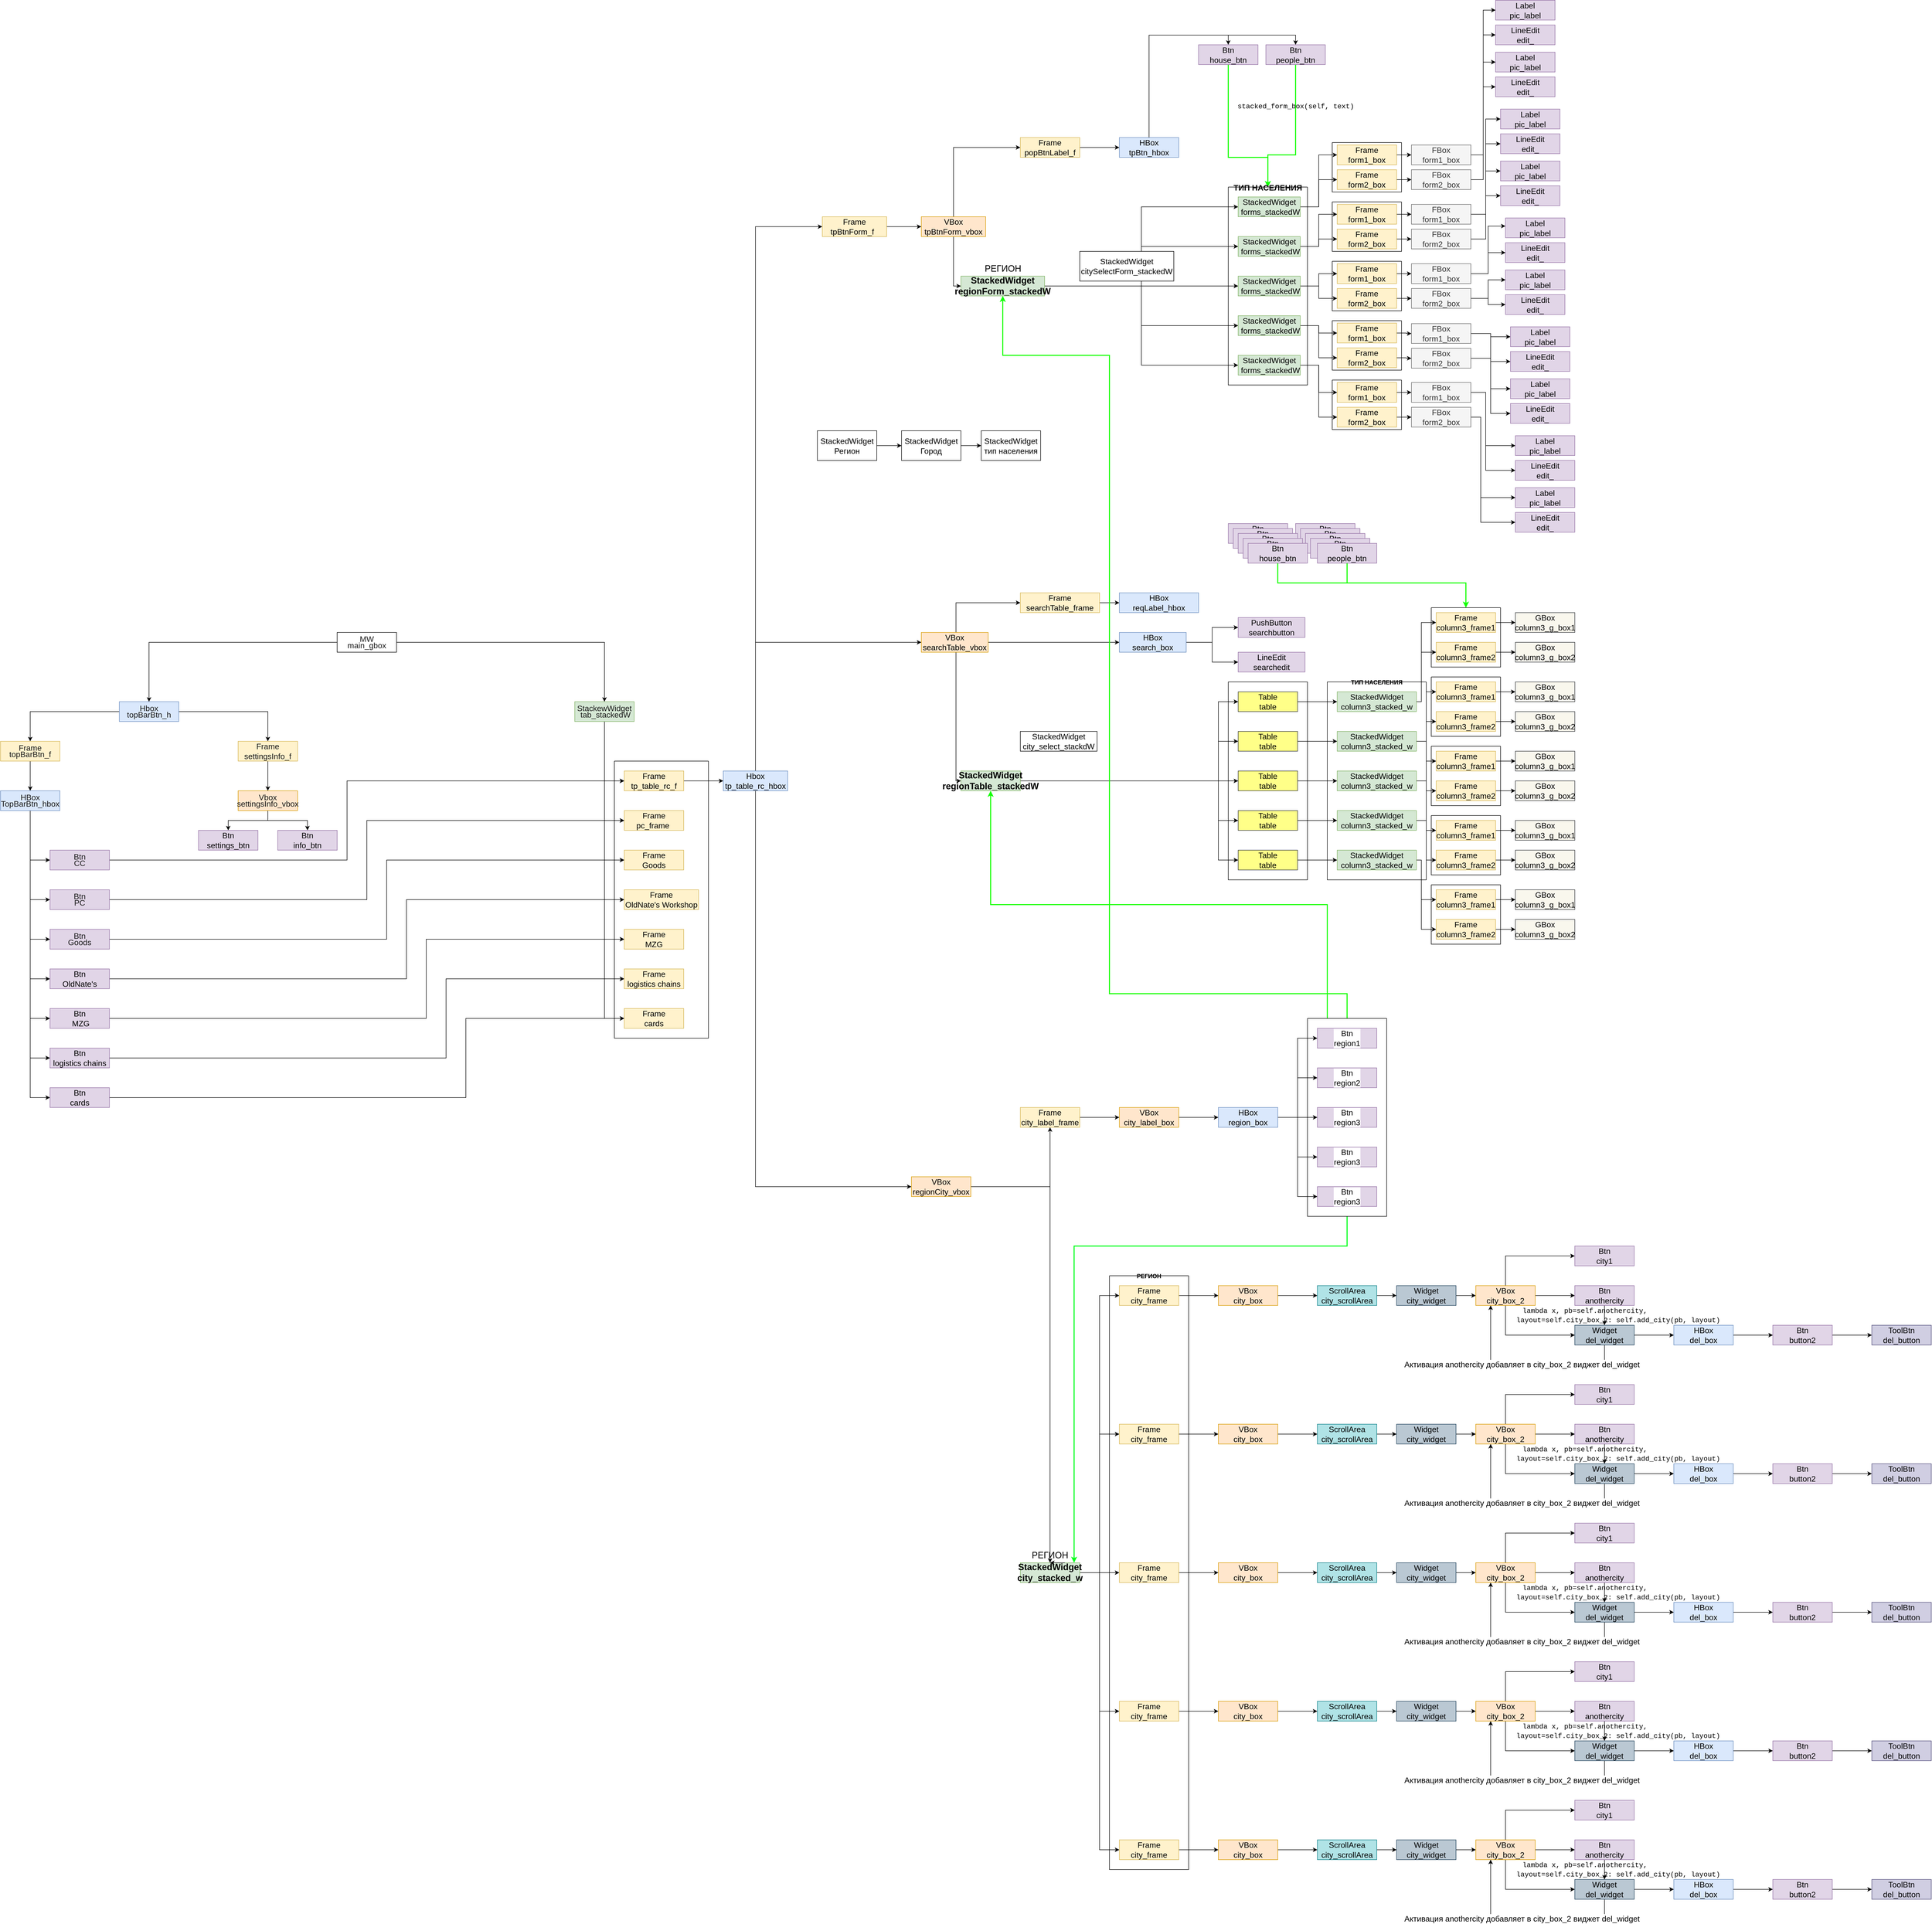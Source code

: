 <mxfile compressed="true" version="20.3.0" type="device"><diagram id="TL00nVDSJWYVdAP6fdaX" name="Страница 1"><mxGraphModel dx="3671" dy="4052" grid="1" gridSize="10" guides="1" tooltips="1" connect="1" arrows="1" fold="1" page="1" pageScale="1" pageWidth="827" pageHeight="1169" math="0" shadow="0"><root><mxCell id="0"/><mxCell id="1" parent="0"/><mxCell id="H0vemrSGYW5I4gCWaDsk-8" style="edgeStyle=orthogonalEdgeStyle;rounded=0;orthogonalLoop=1;jettySize=auto;html=1;" parent="1" source="H0vemrSGYW5I4gCWaDsk-6" target="H0vemrSGYW5I4gCWaDsk-7" edge="1"><mxGeometry relative="1" as="geometry"/></mxCell><mxCell id="H0vemrSGYW5I4gCWaDsk-10" style="edgeStyle=orthogonalEdgeStyle;rounded=0;orthogonalLoop=1;jettySize=auto;html=1;" parent="1" source="H0vemrSGYW5I4gCWaDsk-6" target="H0vemrSGYW5I4gCWaDsk-9" edge="1"><mxGeometry relative="1" as="geometry"/></mxCell><mxCell id="H0vemrSGYW5I4gCWaDsk-6" value="&lt;p style=&quot;margin: 0px; line-height: 100%;&quot; align=&quot;center&quot;&gt;&lt;span style=&quot;font-family:'Arial'; font-size:12pt; color:#191919;&quot;&gt;MW&lt;/span&gt;&lt;/p&gt;&lt;p style=&quot;margin: 0px; line-height: 100%;&quot; align=&quot;center&quot;&gt;&lt;span style=&quot;font-family:'Arial'; font-size:12pt; color:#191919;&quot;&gt;main_gbox&lt;/span&gt;&lt;/p&gt;" style="rounded=0;whiteSpace=wrap;html=1;" parent="1" vertex="1"><mxGeometry x="-60" y="40" width="120" height="40" as="geometry"/></mxCell><mxCell id="H0vemrSGYW5I4gCWaDsk-12" style="edgeStyle=orthogonalEdgeStyle;rounded=0;orthogonalLoop=1;jettySize=auto;html=1;" parent="1" source="H0vemrSGYW5I4gCWaDsk-7" target="H0vemrSGYW5I4gCWaDsk-11" edge="1"><mxGeometry relative="1" as="geometry"/></mxCell><mxCell id="H0vemrSGYW5I4gCWaDsk-14" style="edgeStyle=orthogonalEdgeStyle;rounded=0;orthogonalLoop=1;jettySize=auto;html=1;" parent="1" source="H0vemrSGYW5I4gCWaDsk-7" target="H0vemrSGYW5I4gCWaDsk-15" edge="1"><mxGeometry relative="1" as="geometry"><Array as="points"><mxPoint x="-200" y="200"/><mxPoint x="-200" y="250"/></Array></mxGeometry></mxCell><mxCell id="H0vemrSGYW5I4gCWaDsk-7" value="&lt;p style=&quot;margin: 0px; line-height: 100%;&quot; align=&quot;center&quot;&gt;&lt;font face=&quot;Arial&quot; color=&quot;#191919&quot;&gt;&lt;span style=&quot;font-size: 16px;&quot;&gt;Hbox&lt;/span&gt;&lt;/font&gt;&lt;/p&gt;&lt;p style=&quot;margin: 0px; line-height: 100%;&quot; align=&quot;center&quot;&gt;&lt;span style=&quot;font-family:'Arial'; font-size:12pt; color:#191919;&quot;&gt;topBarBtn_h&lt;/span&gt;&lt;/p&gt;" style="rounded=0;whiteSpace=wrap;html=1;fillColor=#dae8fc;strokeColor=#6c8ebf;" parent="1" vertex="1"><mxGeometry x="-500" y="180" width="120" height="40" as="geometry"/></mxCell><mxCell id="v0Gd_4okcOTFu8s9kAY6-9" style="edgeStyle=orthogonalEdgeStyle;rounded=0;orthogonalLoop=1;jettySize=auto;html=1;fontSize=16;entryX=0;entryY=0.5;entryDx=0;entryDy=0;" parent="1" source="H0vemrSGYW5I4gCWaDsk-9" target="v0Gd_4okcOTFu8s9kAY6-10" edge="1"><mxGeometry relative="1" as="geometry"><mxPoint x="600" y="360" as="targetPoint"/></mxGeometry></mxCell><mxCell id="v0Gd_4okcOTFu8s9kAY6-19" style="edgeStyle=orthogonalEdgeStyle;rounded=0;orthogonalLoop=1;jettySize=auto;html=1;fontSize=16;entryX=0;entryY=0.5;entryDx=0;entryDy=0;" parent="1" source="H0vemrSGYW5I4gCWaDsk-9" target="v0Gd_4okcOTFu8s9kAY6-20" edge="1"><mxGeometry relative="1" as="geometry"><mxPoint x="480" y="700" as="targetPoint"/></mxGeometry></mxCell><mxCell id="v0Gd_4okcOTFu8s9kAY6-51" style="edgeStyle=orthogonalEdgeStyle;rounded=0;orthogonalLoop=1;jettySize=auto;html=1;entryX=0;entryY=0.5;entryDx=0;entryDy=0;fontSize=16;" parent="1" source="H0vemrSGYW5I4gCWaDsk-9" target="v0Gd_4okcOTFu8s9kAY6-13" edge="1"><mxGeometry relative="1" as="geometry"/></mxCell><mxCell id="v0Gd_4okcOTFu8s9kAY6-62" style="edgeStyle=orthogonalEdgeStyle;rounded=0;orthogonalLoop=1;jettySize=auto;html=1;entryX=0;entryY=0.5;entryDx=0;entryDy=0;fontSize=16;" parent="1" source="H0vemrSGYW5I4gCWaDsk-9" target="v0Gd_4okcOTFu8s9kAY6-47" edge="1"><mxGeometry relative="1" as="geometry"/></mxCell><mxCell id="v0Gd_4okcOTFu8s9kAY6-63" style="edgeStyle=orthogonalEdgeStyle;rounded=0;orthogonalLoop=1;jettySize=auto;html=1;entryX=0;entryY=0.5;entryDx=0;entryDy=0;fontSize=16;" parent="1" source="H0vemrSGYW5I4gCWaDsk-9" target="v0Gd_4okcOTFu8s9kAY6-48" edge="1"><mxGeometry relative="1" as="geometry"/></mxCell><mxCell id="v0Gd_4okcOTFu8s9kAY6-64" style="edgeStyle=orthogonalEdgeStyle;rounded=0;orthogonalLoop=1;jettySize=auto;html=1;entryX=0;entryY=0.5;entryDx=0;entryDy=0;fontSize=16;" parent="1" source="H0vemrSGYW5I4gCWaDsk-9" target="v0Gd_4okcOTFu8s9kAY6-49" edge="1"><mxGeometry relative="1" as="geometry"/></mxCell><mxCell id="v0Gd_4okcOTFu8s9kAY6-65" style="edgeStyle=orthogonalEdgeStyle;rounded=0;orthogonalLoop=1;jettySize=auto;html=1;entryX=0;entryY=0.5;entryDx=0;entryDy=0;fontSize=16;" parent="1" source="H0vemrSGYW5I4gCWaDsk-9" target="v0Gd_4okcOTFu8s9kAY6-50" edge="1"><mxGeometry relative="1" as="geometry"/></mxCell><mxCell id="H0vemrSGYW5I4gCWaDsk-9" value="&lt;p style=&quot;margin: 0px; line-height: 100%;&quot; align=&quot;center&quot;&gt;&lt;span style=&quot;color: rgb(25, 25, 25); font-family: Arial; font-size: 12pt; background-color: initial;&quot;&gt;StackewWidget&lt;/span&gt;&lt;/p&gt;&lt;p style=&quot;margin: 0px; line-height: 100%;&quot; align=&quot;center&quot;&gt;&lt;font face=&quot;Arial&quot; color=&quot;#191919&quot;&gt;&lt;span style=&quot;font-size: 16px;&quot;&gt;&amp;nbsp;tab_stackedW&lt;/span&gt;&lt;/font&gt;&lt;/p&gt;" style="rounded=0;whiteSpace=wrap;html=1;fillColor=#d5e8d4;strokeColor=#82b366;" parent="1" vertex="1"><mxGeometry x="420" y="180" width="120" height="40" as="geometry"/></mxCell><mxCell id="H0vemrSGYW5I4gCWaDsk-18" style="edgeStyle=orthogonalEdgeStyle;rounded=0;orthogonalLoop=1;jettySize=auto;html=1;" parent="1" source="H0vemrSGYW5I4gCWaDsk-11" target="H0vemrSGYW5I4gCWaDsk-17" edge="1"><mxGeometry relative="1" as="geometry"/></mxCell><mxCell id="H0vemrSGYW5I4gCWaDsk-11" value="&lt;p style=&quot;margin: 0px; line-height: 100%;&quot; align=&quot;center&quot;&gt;&lt;font face=&quot;Arial&quot; color=&quot;#191919&quot;&gt;&lt;span style=&quot;font-size: 16px;&quot;&gt;Frame&lt;/span&gt;&lt;/font&gt;&lt;/p&gt;&lt;p style=&quot;margin: 0px; line-height: 100%;&quot; align=&quot;center&quot;&gt;&lt;span style=&quot;font-family:'Arial'; font-size:12pt; color:#191919;&quot;&gt;topBarBtn_f&lt;/span&gt;&lt;/p&gt;" style="rounded=0;whiteSpace=wrap;html=1;fillColor=#fff2cc;strokeColor=#d6b656;" parent="1" vertex="1"><mxGeometry x="-740" y="260" width="120" height="40" as="geometry"/></mxCell><mxCell id="v0Gd_4okcOTFu8s9kAY6-57" style="edgeStyle=orthogonalEdgeStyle;rounded=0;orthogonalLoop=1;jettySize=auto;html=1;fontSize=16;" parent="1" source="H0vemrSGYW5I4gCWaDsk-13" target="v0Gd_4okcOTFu8s9kAY6-58" edge="1"><mxGeometry relative="1" as="geometry"><mxPoint x="-250" y="440" as="targetPoint"/></mxGeometry></mxCell><mxCell id="v0Gd_4okcOTFu8s9kAY6-60" style="edgeStyle=orthogonalEdgeStyle;rounded=0;orthogonalLoop=1;jettySize=auto;html=1;fontSize=16;" parent="1" source="H0vemrSGYW5I4gCWaDsk-13" target="v0Gd_4okcOTFu8s9kAY6-59" edge="1"><mxGeometry relative="1" as="geometry"/></mxCell><mxCell id="H0vemrSGYW5I4gCWaDsk-13" value="&lt;p style=&quot;margin: 0px; line-height: 100%;&quot; align=&quot;center&quot;&gt;&lt;font face=&quot;Arial&quot; color=&quot;#191919&quot;&gt;&lt;span style=&quot;font-size: 16px;&quot;&gt;Vbox&lt;/span&gt;&lt;/font&gt;&lt;/p&gt;&lt;p style=&quot;margin: 0px; line-height: 100%;&quot; align=&quot;center&quot;&gt;&lt;span style=&quot;font-family:'Arial'; font-size:12pt; color:#191919;&quot;&gt;settingsInfo_vbox&lt;/span&gt;&lt;/p&gt;" style="rounded=0;whiteSpace=wrap;html=1;fillColor=#ffe6cc;strokeColor=#d79b00;" parent="1" vertex="1"><mxGeometry x="-260" y="360" width="120" height="40" as="geometry"/></mxCell><mxCell id="H0vemrSGYW5I4gCWaDsk-16" style="edgeStyle=orthogonalEdgeStyle;rounded=0;orthogonalLoop=1;jettySize=auto;html=1;entryX=0.5;entryY=0;entryDx=0;entryDy=0;" parent="1" source="H0vemrSGYW5I4gCWaDsk-15" target="H0vemrSGYW5I4gCWaDsk-13" edge="1"><mxGeometry relative="1" as="geometry"/></mxCell><mxCell id="H0vemrSGYW5I4gCWaDsk-15" value="&lt;span style=&quot;color: rgb(25, 25, 25); font-family: Arial; font-size: 16px;&quot;&gt;Frame&lt;br&gt;settingsInfo_f&lt;/span&gt;" style="rounded=0;whiteSpace=wrap;html=1;fillColor=#fff2cc;strokeColor=#d6b656;" parent="1" vertex="1"><mxGeometry x="-260" y="260" width="120" height="40" as="geometry"/></mxCell><mxCell id="H0vemrSGYW5I4gCWaDsk-20" style="edgeStyle=orthogonalEdgeStyle;rounded=0;orthogonalLoop=1;jettySize=auto;html=1;entryX=0;entryY=0.5;entryDx=0;entryDy=0;" parent="1" source="H0vemrSGYW5I4gCWaDsk-17" target="H0vemrSGYW5I4gCWaDsk-19" edge="1"><mxGeometry relative="1" as="geometry"/></mxCell><mxCell id="H0vemrSGYW5I4gCWaDsk-24" style="edgeStyle=orthogonalEdgeStyle;rounded=0;orthogonalLoop=1;jettySize=auto;html=1;entryX=0;entryY=0.5;entryDx=0;entryDy=0;" parent="1" source="H0vemrSGYW5I4gCWaDsk-17" target="H0vemrSGYW5I4gCWaDsk-23" edge="1"><mxGeometry relative="1" as="geometry"/></mxCell><mxCell id="v0Gd_4okcOTFu8s9kAY6-1" style="edgeStyle=orthogonalEdgeStyle;rounded=0;orthogonalLoop=1;jettySize=auto;html=1;entryX=0;entryY=0.5;entryDx=0;entryDy=0;" parent="1" source="H0vemrSGYW5I4gCWaDsk-17" target="v0Gd_4okcOTFu8s9kAY6-2" edge="1"><mxGeometry relative="1" as="geometry"><mxPoint x="-590" y="850" as="targetPoint"/></mxGeometry></mxCell><mxCell id="v0Gd_4okcOTFu8s9kAY6-3" style="edgeStyle=orthogonalEdgeStyle;rounded=0;orthogonalLoop=1;jettySize=auto;html=1;fontSize=16;entryX=0;entryY=0.5;entryDx=0;entryDy=0;" parent="1" source="H0vemrSGYW5I4gCWaDsk-17" target="v0Gd_4okcOTFu8s9kAY6-4" edge="1"><mxGeometry relative="1" as="geometry"><mxPoint x="-680" y="920" as="targetPoint"/></mxGeometry></mxCell><mxCell id="v0Gd_4okcOTFu8s9kAY6-5" style="edgeStyle=orthogonalEdgeStyle;rounded=0;orthogonalLoop=1;jettySize=auto;html=1;fontSize=16;entryX=0;entryY=0.5;entryDx=0;entryDy=0;" parent="1" source="H0vemrSGYW5I4gCWaDsk-17" target="v0Gd_4okcOTFu8s9kAY6-6" edge="1"><mxGeometry relative="1" as="geometry"><mxPoint x="-680" y="1000" as="targetPoint"/></mxGeometry></mxCell><mxCell id="v0Gd_4okcOTFu8s9kAY6-7" style="edgeStyle=orthogonalEdgeStyle;rounded=0;orthogonalLoop=1;jettySize=auto;html=1;fontSize=16;entryX=0;entryY=0.5;entryDx=0;entryDy=0;" parent="1" source="H0vemrSGYW5I4gCWaDsk-17" target="v0Gd_4okcOTFu8s9kAY6-8" edge="1"><mxGeometry relative="1" as="geometry"><mxPoint x="-680" y="1090.8" as="targetPoint"/></mxGeometry></mxCell><mxCell id="v0Gd_4okcOTFu8s9kAY6-44" style="edgeStyle=orthogonalEdgeStyle;rounded=0;orthogonalLoop=1;jettySize=auto;html=1;entryX=0;entryY=0.5;entryDx=0;entryDy=0;fontSize=16;" parent="1" source="H0vemrSGYW5I4gCWaDsk-17" target="H0vemrSGYW5I4gCWaDsk-21" edge="1"><mxGeometry relative="1" as="geometry"/></mxCell><mxCell id="H0vemrSGYW5I4gCWaDsk-17" value="&lt;p style=&quot;margin: 0px; line-height: 100%;&quot; align=&quot;center&quot;&gt;&lt;font face=&quot;Arial&quot; color=&quot;#191919&quot;&gt;&lt;span style=&quot;font-size: 16px;&quot;&gt;HBox&lt;/span&gt;&lt;/font&gt;&lt;/p&gt;&lt;p style=&quot;margin: 0px; line-height: 100%;&quot; align=&quot;center&quot;&gt;&lt;font face=&quot;Arial&quot; color=&quot;#191919&quot;&gt;&lt;span style=&quot;font-size: 16px;&quot;&gt;TopBarBtn_hbox&lt;/span&gt;&lt;/font&gt;&lt;/p&gt;" style="rounded=0;whiteSpace=wrap;html=1;fillColor=#dae8fc;strokeColor=#6c8ebf;" parent="1" vertex="1"><mxGeometry x="-740" y="360" width="120" height="40" as="geometry"/></mxCell><mxCell id="v0Gd_4okcOTFu8s9kAY6-11" style="edgeStyle=orthogonalEdgeStyle;rounded=0;orthogonalLoop=1;jettySize=auto;html=1;entryX=0;entryY=0.5;entryDx=0;entryDy=0;fontSize=16;" parent="1" source="H0vemrSGYW5I4gCWaDsk-19" target="v0Gd_4okcOTFu8s9kAY6-10" edge="1"><mxGeometry relative="1" as="geometry"><Array as="points"><mxPoint x="-40" y="500"/><mxPoint x="-40" y="340"/></Array></mxGeometry></mxCell><mxCell id="H0vemrSGYW5I4gCWaDsk-19" value="&lt;p style=&quot;margin: 0px; line-height: 100%;&quot; align=&quot;center&quot;&gt;&lt;font face=&quot;Arial&quot; color=&quot;#191919&quot;&gt;&lt;span style=&quot;font-size: 16px;&quot;&gt;Btn&lt;/span&gt;&lt;/font&gt;&lt;/p&gt;&lt;p style=&quot;margin: 0px; line-height: 100%;&quot; align=&quot;center&quot;&gt;&lt;font face=&quot;Arial&quot; color=&quot;#191919&quot;&gt;&lt;span style=&quot;font-size: 16px;&quot;&gt;CC&lt;/span&gt;&lt;/font&gt;&lt;/p&gt;" style="rounded=0;whiteSpace=wrap;html=1;fillColor=#e1d5e7;strokeColor=#9673a6;" parent="1" vertex="1"><mxGeometry x="-640" y="480" width="120" height="40" as="geometry"/></mxCell><mxCell id="v0Gd_4okcOTFu8s9kAY6-15" style="edgeStyle=orthogonalEdgeStyle;rounded=0;orthogonalLoop=1;jettySize=auto;html=1;entryX=0;entryY=0.5;entryDx=0;entryDy=0;fontSize=16;exitX=1;exitY=0.5;exitDx=0;exitDy=0;" parent="1" source="H0vemrSGYW5I4gCWaDsk-21" target="v0Gd_4okcOTFu8s9kAY6-13" edge="1"><mxGeometry relative="1" as="geometry"><Array as="points"><mxPoint y="580"/><mxPoint y="420"/></Array></mxGeometry></mxCell><mxCell id="H0vemrSGYW5I4gCWaDsk-21" value="&lt;p style=&quot;margin: 0px; line-height: 100%;&quot; align=&quot;center&quot;&gt;&lt;font face=&quot;Arial&quot; color=&quot;#191919&quot;&gt;&lt;span style=&quot;font-size: 16px;&quot;&gt;Btn&lt;/span&gt;&lt;/font&gt;&lt;/p&gt;&lt;p style=&quot;margin: 0px; line-height: 100%;&quot; align=&quot;center&quot;&gt;&lt;font face=&quot;Arial&quot; color=&quot;#191919&quot;&gt;&lt;span style=&quot;font-size: 16px;&quot;&gt;PC&lt;/span&gt;&lt;/font&gt;&lt;/p&gt;" style="rounded=0;whiteSpace=wrap;html=1;fillColor=#e1d5e7;strokeColor=#9673a6;" parent="1" vertex="1"><mxGeometry x="-640" y="560" width="120" height="40" as="geometry"/></mxCell><mxCell id="v0Gd_4okcOTFu8s9kAY6-45" style="edgeStyle=orthogonalEdgeStyle;rounded=0;orthogonalLoop=1;jettySize=auto;html=1;fontSize=16;" parent="1" source="H0vemrSGYW5I4gCWaDsk-23" target="v0Gd_4okcOTFu8s9kAY6-20" edge="1"><mxGeometry relative="1" as="geometry"><Array as="points"><mxPoint x="40" y="660"/><mxPoint x="40" y="500"/></Array></mxGeometry></mxCell><mxCell id="H0vemrSGYW5I4gCWaDsk-23" value="&lt;p style=&quot;margin: 0px; line-height: 100%;&quot; align=&quot;center&quot;&gt;&lt;font face=&quot;Arial&quot; color=&quot;#191919&quot;&gt;&lt;span style=&quot;font-size: 16px;&quot;&gt;Btn&lt;/span&gt;&lt;/font&gt;&lt;/p&gt;&lt;p style=&quot;margin: 0px; line-height: 100%;&quot; align=&quot;center&quot;&gt;&lt;font face=&quot;Arial&quot; color=&quot;#191919&quot;&gt;&lt;span style=&quot;font-size: 16px;&quot;&gt;Goods&lt;/span&gt;&lt;/font&gt;&lt;/p&gt;" style="rounded=0;whiteSpace=wrap;html=1;fillColor=#e1d5e7;strokeColor=#9673a6;" parent="1" vertex="1"><mxGeometry x="-640" y="640" width="120" height="40" as="geometry"/></mxCell><mxCell id="v0Gd_4okcOTFu8s9kAY6-52" style="edgeStyle=orthogonalEdgeStyle;rounded=0;orthogonalLoop=1;jettySize=auto;html=1;entryX=0;entryY=0.5;entryDx=0;entryDy=0;fontSize=16;" parent="1" source="v0Gd_4okcOTFu8s9kAY6-2" target="v0Gd_4okcOTFu8s9kAY6-47" edge="1"><mxGeometry relative="1" as="geometry"><Array as="points"><mxPoint x="80" y="740"/><mxPoint x="80" y="580"/></Array></mxGeometry></mxCell><mxCell id="v0Gd_4okcOTFu8s9kAY6-2" value="&lt;font style=&quot;font-size: 16px;&quot;&gt;Btn&lt;br&gt;OldNate's&lt;/font&gt;" style="rounded=0;whiteSpace=wrap;html=1;fillColor=#e1d5e7;strokeColor=#9673a6;" parent="1" vertex="1"><mxGeometry x="-640" y="720" width="120" height="40" as="geometry"/></mxCell><mxCell id="v0Gd_4okcOTFu8s9kAY6-53" style="edgeStyle=orthogonalEdgeStyle;rounded=0;orthogonalLoop=1;jettySize=auto;html=1;entryX=0;entryY=0.5;entryDx=0;entryDy=0;fontSize=16;" parent="1" source="v0Gd_4okcOTFu8s9kAY6-4" target="v0Gd_4okcOTFu8s9kAY6-48" edge="1"><mxGeometry relative="1" as="geometry"><Array as="points"><mxPoint x="120" y="820"/><mxPoint x="120" y="660"/></Array></mxGeometry></mxCell><mxCell id="v0Gd_4okcOTFu8s9kAY6-4" value="Btn&lt;br&gt;&amp;nbsp;MZG" style="rounded=0;whiteSpace=wrap;html=1;fontSize=16;fillColor=#e1d5e7;strokeColor=#9673a6;" parent="1" vertex="1"><mxGeometry x="-640" y="800" width="120" height="40" as="geometry"/></mxCell><mxCell id="v0Gd_4okcOTFu8s9kAY6-54" style="edgeStyle=orthogonalEdgeStyle;rounded=0;orthogonalLoop=1;jettySize=auto;html=1;entryX=0;entryY=0.5;entryDx=0;entryDy=0;fontSize=16;" parent="1" source="v0Gd_4okcOTFu8s9kAY6-6" target="v0Gd_4okcOTFu8s9kAY6-49" edge="1"><mxGeometry relative="1" as="geometry"><Array as="points"><mxPoint x="160" y="900"/><mxPoint x="160" y="740"/></Array></mxGeometry></mxCell><mxCell id="v0Gd_4okcOTFu8s9kAY6-6" value="Btn&lt;br&gt;logistics chains" style="rounded=0;whiteSpace=wrap;html=1;fontSize=16;fillColor=#e1d5e7;strokeColor=#9673a6;" parent="1" vertex="1"><mxGeometry x="-640" y="880" width="120" height="40" as="geometry"/></mxCell><mxCell id="v0Gd_4okcOTFu8s9kAY6-55" style="edgeStyle=orthogonalEdgeStyle;rounded=0;orthogonalLoop=1;jettySize=auto;html=1;entryX=0;entryY=0.5;entryDx=0;entryDy=0;fontSize=16;" parent="1" source="v0Gd_4okcOTFu8s9kAY6-8" target="v0Gd_4okcOTFu8s9kAY6-50" edge="1"><mxGeometry relative="1" as="geometry"><Array as="points"><mxPoint x="200" y="980"/><mxPoint x="200" y="820"/></Array></mxGeometry></mxCell><mxCell id="v0Gd_4okcOTFu8s9kAY6-8" value="Btn&lt;br&gt;cards" style="rounded=0;whiteSpace=wrap;html=1;fontSize=16;fillColor=#e1d5e7;strokeColor=#9673a6;" parent="1" vertex="1"><mxGeometry x="-640" y="960" width="120" height="40" as="geometry"/></mxCell><mxCell id="v0Gd_4okcOTFu8s9kAY6-56" style="edgeStyle=orthogonalEdgeStyle;rounded=0;orthogonalLoop=1;jettySize=auto;html=1;entryX=0;entryY=0.5;entryDx=0;entryDy=0;fontSize=16;" parent="1" source="v0Gd_4okcOTFu8s9kAY6-10" target="v0Gd_4okcOTFu8s9kAY6-21" edge="1"><mxGeometry relative="1" as="geometry"/></mxCell><mxCell id="v0Gd_4okcOTFu8s9kAY6-10" value="Frame&lt;br&gt;tp_table_rc_f" style="rounded=0;whiteSpace=wrap;html=1;fontSize=16;fillColor=#fff2cc;strokeColor=#d6b656;" parent="1" vertex="1"><mxGeometry x="520" y="320" width="120" height="40" as="geometry"/></mxCell><mxCell id="v0Gd_4okcOTFu8s9kAY6-13" value="Frame&lt;br&gt;pc_frame&amp;nbsp;" style="rounded=0;whiteSpace=wrap;html=1;fontSize=16;fillColor=#fff2cc;strokeColor=#d6b656;" parent="1" vertex="1"><mxGeometry x="520" y="400" width="120" height="40" as="geometry"/></mxCell><mxCell id="v0Gd_4okcOTFu8s9kAY6-20" value="Frame&lt;br&gt;Goods" style="rounded=0;whiteSpace=wrap;html=1;fontSize=16;fillColor=#fff2cc;strokeColor=#d6b656;" parent="1" vertex="1"><mxGeometry x="520" y="480" width="120" height="40" as="geometry"/></mxCell><mxCell id="v0Gd_4okcOTFu8s9kAY6-24" value="" style="edgeStyle=orthogonalEdgeStyle;rounded=0;orthogonalLoop=1;jettySize=auto;html=1;fontSize=16;" parent="1" source="v0Gd_4okcOTFu8s9kAY6-21" target="v0Gd_4okcOTFu8s9kAY6-23" edge="1"><mxGeometry relative="1" as="geometry"><Array as="points"><mxPoint x="785" y="-780"/></Array></mxGeometry></mxCell><mxCell id="v0Gd_4okcOTFu8s9kAY6-39" style="edgeStyle=orthogonalEdgeStyle;rounded=0;orthogonalLoop=1;jettySize=auto;html=1;fontSize=16;" parent="1" source="v0Gd_4okcOTFu8s9kAY6-21" target="v0Gd_4okcOTFu8s9kAY6-40" edge="1"><mxGeometry relative="1" as="geometry"><mxPoint x="1320" y="50" as="targetPoint"/><Array as="points"><mxPoint x="785" y="60"/></Array></mxGeometry></mxCell><mxCell id="v0Gd_4okcOTFu8s9kAY6-41" style="edgeStyle=orthogonalEdgeStyle;rounded=0;orthogonalLoop=1;jettySize=auto;html=1;fontSize=16;" parent="1" source="v0Gd_4okcOTFu8s9kAY6-21" target="v0Gd_4okcOTFu8s9kAY6-42" edge="1"><mxGeometry relative="1" as="geometry"><mxPoint x="1250" y="250" as="targetPoint"/><Array as="points"><mxPoint x="785" y="1160"/></Array></mxGeometry></mxCell><mxCell id="v0Gd_4okcOTFu8s9kAY6-21" value="Hbox&lt;br&gt;tp_table_rc_hbox" style="rounded=0;whiteSpace=wrap;html=1;fontSize=16;fillColor=#dae8fc;strokeColor=#6c8ebf;" parent="1" vertex="1"><mxGeometry x="720" y="320" width="130" height="40" as="geometry"/></mxCell><mxCell id="v0Gd_4okcOTFu8s9kAY6-26" value="" style="edgeStyle=orthogonalEdgeStyle;rounded=0;orthogonalLoop=1;jettySize=auto;html=1;fontSize=16;" parent="1" source="v0Gd_4okcOTFu8s9kAY6-23" target="v0Gd_4okcOTFu8s9kAY6-25" edge="1"><mxGeometry relative="1" as="geometry"/></mxCell><mxCell id="v0Gd_4okcOTFu8s9kAY6-23" value="Frame&lt;br&gt;tpBtnForm_f&amp;nbsp;&amp;nbsp;" style="rounded=0;whiteSpace=wrap;html=1;fontSize=16;fillColor=#fff2cc;strokeColor=#d6b656;" parent="1" vertex="1"><mxGeometry x="920" y="-800" width="130" height="40" as="geometry"/></mxCell><mxCell id="v0Gd_4okcOTFu8s9kAY6-28" value="" style="edgeStyle=orthogonalEdgeStyle;rounded=0;orthogonalLoop=1;jettySize=auto;html=1;fontSize=16;" parent="1" source="v0Gd_4okcOTFu8s9kAY6-25" target="v0Gd_4okcOTFu8s9kAY6-27" edge="1"><mxGeometry relative="1" as="geometry"><Array as="points"><mxPoint x="1185" y="-940"/></Array></mxGeometry></mxCell><mxCell id="v0Gd_4okcOTFu8s9kAY6-35" style="edgeStyle=orthogonalEdgeStyle;rounded=0;orthogonalLoop=1;jettySize=auto;html=1;fontSize=16;" parent="1" source="v0Gd_4okcOTFu8s9kAY6-25" target="v0Gd_4okcOTFu8s9kAY6-36" edge="1"><mxGeometry relative="1" as="geometry"><mxPoint x="1385" y="-670" as="targetPoint"/><Array as="points"><mxPoint x="1185" y="-660"/></Array></mxGeometry></mxCell><mxCell id="v0Gd_4okcOTFu8s9kAY6-25" value="VBox&lt;br&gt;tpBtnForm_vbox" style="whiteSpace=wrap;html=1;fontSize=16;rounded=0;fillColor=#ffe6cc;strokeColor=#d79b00;" parent="1" vertex="1"><mxGeometry x="1120" y="-800" width="130" height="40" as="geometry"/></mxCell><mxCell id="v0Gd_4okcOTFu8s9kAY6-30" value="" style="edgeStyle=orthogonalEdgeStyle;rounded=0;orthogonalLoop=1;jettySize=auto;html=1;fontSize=16;" parent="1" source="v0Gd_4okcOTFu8s9kAY6-27" target="v0Gd_4okcOTFu8s9kAY6-29" edge="1"><mxGeometry relative="1" as="geometry"/></mxCell><mxCell id="v0Gd_4okcOTFu8s9kAY6-27" value="Frame&lt;br&gt;popBtnLabel_f" style="whiteSpace=wrap;html=1;fontSize=16;rounded=0;fillColor=#fff2cc;strokeColor=#d6b656;" parent="1" vertex="1"><mxGeometry x="1320" y="-960" width="120" height="40" as="geometry"/></mxCell><mxCell id="v0Gd_4okcOTFu8s9kAY6-80" style="edgeStyle=orthogonalEdgeStyle;rounded=0;orthogonalLoop=1;jettySize=auto;html=1;entryX=0.5;entryY=0;entryDx=0;entryDy=0;fontSize=16;" parent="1" source="v0Gd_4okcOTFu8s9kAY6-29" target="v0Gd_4okcOTFu8s9kAY6-31" edge="1"><mxGeometry relative="1" as="geometry"><Array as="points"><mxPoint x="1580" y="-1167"/><mxPoint x="1740" y="-1167"/></Array></mxGeometry></mxCell><mxCell id="v0Gd_4okcOTFu8s9kAY6-81" style="edgeStyle=orthogonalEdgeStyle;rounded=0;orthogonalLoop=1;jettySize=auto;html=1;entryX=0.5;entryY=0;entryDx=0;entryDy=0;fontSize=16;" parent="1" source="v0Gd_4okcOTFu8s9kAY6-29" target="v0Gd_4okcOTFu8s9kAY6-34" edge="1"><mxGeometry relative="1" as="geometry"><Array as="points"><mxPoint x="1580" y="-1167"/><mxPoint x="1876" y="-1167"/></Array></mxGeometry></mxCell><mxCell id="v0Gd_4okcOTFu8s9kAY6-29" value="HBox&lt;br&gt;tpBtn_hbox" style="whiteSpace=wrap;html=1;fontSize=16;rounded=0;fillColor=#dae8fc;strokeColor=#6c8ebf;" parent="1" vertex="1"><mxGeometry x="1520" y="-960" width="120" height="40" as="geometry"/></mxCell><mxCell id="v0Gd_4okcOTFu8s9kAY6-182" style="edgeStyle=orthogonalEdgeStyle;rounded=0;orthogonalLoop=1;jettySize=auto;html=1;fontSize=16;strokeColor=#11FF00;fontColor=#000000;strokeWidth=2;" parent="1" source="v0Gd_4okcOTFu8s9kAY6-31" edge="1"><mxGeometry relative="1" as="geometry"><Array as="points"><mxPoint x="1740" y="-920"/><mxPoint x="1820" y="-920"/></Array><mxPoint x="1820" y="-860" as="targetPoint"/></mxGeometry></mxCell><mxCell id="v0Gd_4okcOTFu8s9kAY6-31" value="Btn&lt;br&gt;house_btn" style="whiteSpace=wrap;html=1;fontSize=16;rounded=0;fillColor=#e1d5e7;strokeColor=#9673a6;" parent="1" vertex="1"><mxGeometry x="1680" y="-1147.5" width="120" height="40" as="geometry"/></mxCell><mxCell id="v0Gd_4okcOTFu8s9kAY6-181" style="edgeStyle=orthogonalEdgeStyle;rounded=0;orthogonalLoop=1;jettySize=auto;html=1;entryX=0.5;entryY=0;entryDx=0;entryDy=0;fontSize=16;strokeColor=#11FF00;fontColor=#000000;strokeWidth=2;" parent="1" source="v0Gd_4okcOTFu8s9kAY6-34" target="v0Gd_4okcOTFu8s9kAY6-77" edge="1"><mxGeometry relative="1" as="geometry"><Array as="points"><mxPoint x="1876" y="-925"/><mxPoint x="1820" y="-925"/></Array></mxGeometry></mxCell><mxCell id="v0Gd_4okcOTFu8s9kAY6-183" value="&lt;div style=&quot;font-family: Consolas, &amp;quot;Courier New&amp;quot;, monospace; font-size: 14px; line-height: 19px;&quot;&gt;stacked_form_box(self, text)&lt;/div&gt;" style="edgeLabel;html=1;align=center;verticalAlign=middle;resizable=0;points=[];fontSize=16;fontColor=default;labelBackgroundColor=none;" parent="v0Gd_4okcOTFu8s9kAY6-181" vertex="1" connectable="0"><mxGeometry x="-0.447" relative="1" as="geometry"><mxPoint as="offset"/></mxGeometry></mxCell><mxCell id="v0Gd_4okcOTFu8s9kAY6-34" value="Btn&lt;br&gt;people_btn" style="whiteSpace=wrap;html=1;fontSize=16;fillColor=#e1d5e7;strokeColor=#9673a6;" parent="1" vertex="1"><mxGeometry x="1816" y="-1147.5" width="120" height="40" as="geometry"/></mxCell><mxCell id="v0Gd_4okcOTFu8s9kAY6-71" style="edgeStyle=orthogonalEdgeStyle;rounded=0;orthogonalLoop=1;jettySize=auto;html=1;entryX=0;entryY=0.5;entryDx=0;entryDy=0;fontSize=16;" parent="1" source="v0Gd_4okcOTFu8s9kAY6-36" target="v0Gd_4okcOTFu8s9kAY6-67" edge="1"><mxGeometry relative="1" as="geometry"/></mxCell><mxCell id="v0Gd_4okcOTFu8s9kAY6-72" style="edgeStyle=orthogonalEdgeStyle;rounded=0;orthogonalLoop=1;jettySize=auto;html=1;fontSize=16;" parent="1" source="v0Gd_4okcOTFu8s9kAY6-36" target="v0Gd_4okcOTFu8s9kAY6-68" edge="1"><mxGeometry relative="1" as="geometry"/></mxCell><mxCell id="v0Gd_4okcOTFu8s9kAY6-73" style="edgeStyle=orthogonalEdgeStyle;rounded=0;orthogonalLoop=1;jettySize=auto;html=1;entryX=0;entryY=0.5;entryDx=0;entryDy=0;fontSize=16;" parent="1" source="v0Gd_4okcOTFu8s9kAY6-36" target="v0Gd_4okcOTFu8s9kAY6-69" edge="1"><mxGeometry relative="1" as="geometry"/></mxCell><mxCell id="v0Gd_4okcOTFu8s9kAY6-74" style="edgeStyle=orthogonalEdgeStyle;rounded=0;orthogonalLoop=1;jettySize=auto;html=1;entryX=0;entryY=0.5;entryDx=0;entryDy=0;fontSize=16;" parent="1" source="v0Gd_4okcOTFu8s9kAY6-36" target="v0Gd_4okcOTFu8s9kAY6-70" edge="1"><mxGeometry relative="1" as="geometry"/></mxCell><mxCell id="v0Gd_4okcOTFu8s9kAY6-75" style="edgeStyle=orthogonalEdgeStyle;rounded=0;orthogonalLoop=1;jettySize=auto;html=1;entryX=0;entryY=0.5;entryDx=0;entryDy=0;fontSize=16;" parent="1" source="v0Gd_4okcOTFu8s9kAY6-36" target="v0Gd_4okcOTFu8s9kAY6-37" edge="1"><mxGeometry relative="1" as="geometry"/></mxCell><mxCell id="v0Gd_4okcOTFu8s9kAY6-36" value="StackedWidget&lt;br style=&quot;font-size: 18px;&quot;&gt;regionForm_stackedW" style="rounded=0;whiteSpace=wrap;html=1;fontSize=18;fillColor=#d5e8d4;strokeColor=#82b366;shadow=0;glass=0;sketch=0;fontStyle=1" parent="1" vertex="1"><mxGeometry x="1200" y="-680" width="169" height="40" as="geometry"/></mxCell><mxCell id="v0Gd_4okcOTFu8s9kAY6-97" style="edgeStyle=orthogonalEdgeStyle;rounded=0;orthogonalLoop=1;jettySize=auto;html=1;entryX=0;entryY=0.5;entryDx=0;entryDy=0;fontSize=16;" parent="1" source="v0Gd_4okcOTFu8s9kAY6-37" target="v0Gd_4okcOTFu8s9kAY6-86" edge="1"><mxGeometry relative="1" as="geometry"/></mxCell><mxCell id="v0Gd_4okcOTFu8s9kAY6-98" style="edgeStyle=orthogonalEdgeStyle;rounded=0;orthogonalLoop=1;jettySize=auto;html=1;entryX=0;entryY=0.5;entryDx=0;entryDy=0;fontSize=16;" parent="1" source="v0Gd_4okcOTFu8s9kAY6-37" target="v0Gd_4okcOTFu8s9kAY6-88" edge="1"><mxGeometry relative="1" as="geometry"/></mxCell><mxCell id="v0Gd_4okcOTFu8s9kAY6-37" value="StackedWidget&lt;br&gt;&amp;nbsp;forms_stackedW" style="whiteSpace=wrap;html=1;fontSize=16;rounded=0;fillColor=#d5e8d4;strokeColor=#82b366;" parent="1" vertex="1"><mxGeometry x="1760" y="-840" width="125.5" height="40" as="geometry"/></mxCell><mxCell id="v0Gd_4okcOTFu8s9kAY6-185" style="edgeStyle=orthogonalEdgeStyle;rounded=0;orthogonalLoop=1;jettySize=auto;html=1;fontSize=16;fontColor=default;entryX=0;entryY=0.5;entryDx=0;entryDy=0;" parent="1" source="v0Gd_4okcOTFu8s9kAY6-40" target="v0Gd_4okcOTFu8s9kAY6-186" edge="1"><mxGeometry relative="1" as="geometry"><mxPoint x="1120" y="-30" as="targetPoint"/><Array as="points"><mxPoint x="1190" y="-20"/></Array></mxGeometry></mxCell><mxCell id="v0Gd_4okcOTFu8s9kAY6-192" style="edgeStyle=orthogonalEdgeStyle;rounded=0;orthogonalLoop=1;jettySize=auto;html=1;entryX=0;entryY=0.5;entryDx=0;entryDy=0;fontSize=16;fontColor=default;" parent="1" source="v0Gd_4okcOTFu8s9kAY6-40" target="v0Gd_4okcOTFu8s9kAY6-189" edge="1"><mxGeometry relative="1" as="geometry"/></mxCell><mxCell id="uc4Qbi5MOnPu3jvrwz3L-2" style="edgeStyle=orthogonalEdgeStyle;rounded=0;orthogonalLoop=1;jettySize=auto;html=1;" parent="1" source="v0Gd_4okcOTFu8s9kAY6-40" target="uc4Qbi5MOnPu3jvrwz3L-3" edge="1"><mxGeometry relative="1" as="geometry"><mxPoint x="1620" y="580" as="targetPoint"/><Array as="points"><mxPoint x="1190" y="340"/></Array></mxGeometry></mxCell><mxCell id="v0Gd_4okcOTFu8s9kAY6-40" value="VBox&lt;br&gt;searchTable_vbox" style="rounded=0;whiteSpace=wrap;html=1;fontSize=16;fillColor=#ffe6cc;strokeColor=#d79b00;" parent="1" vertex="1"><mxGeometry x="1120" y="40" width="135" height="40" as="geometry"/></mxCell><mxCell id="uc4Qbi5MOnPu3jvrwz3L-19" style="edgeStyle=orthogonalEdgeStyle;rounded=0;orthogonalLoop=1;jettySize=auto;html=1;fontSize=16;" parent="1" source="v0Gd_4okcOTFu8s9kAY6-42" target="uc4Qbi5MOnPu3jvrwz3L-20" edge="1"><mxGeometry relative="1" as="geometry"><mxPoint x="1370" y="1030" as="targetPoint"/></mxGeometry></mxCell><mxCell id="uc4Qbi5MOnPu3jvrwz3L-40" style="edgeStyle=orthogonalEdgeStyle;rounded=0;orthogonalLoop=1;jettySize=auto;html=1;fontSize=16;fontColor=#000000;" parent="1" source="v0Gd_4okcOTFu8s9kAY6-42" target="uc4Qbi5MOnPu3jvrwz3L-41" edge="1"><mxGeometry relative="1" as="geometry"><mxPoint x="1380" y="1320" as="targetPoint"/></mxGeometry></mxCell><mxCell id="v0Gd_4okcOTFu8s9kAY6-42" value="VBox&lt;br&gt;regionCity_vbox" style="rounded=0;whiteSpace=wrap;html=1;fontSize=16;fillColor=#ffe6cc;strokeColor=#d79b00;" parent="1" vertex="1"><mxGeometry x="1100" y="1140" width="120" height="40" as="geometry"/></mxCell><mxCell id="v0Gd_4okcOTFu8s9kAY6-43" value="StackedWidget&lt;br&gt;citySelectForm_stackedW" style="rounded=0;whiteSpace=wrap;html=1;fontSize=16;" parent="1" vertex="1"><mxGeometry x="1440" y="-730" width="190" height="60" as="geometry"/></mxCell><mxCell id="v0Gd_4okcOTFu8s9kAY6-47" value="Frame&lt;br&gt;OldNate's Workshop" style="rounded=0;whiteSpace=wrap;html=1;fontSize=16;fillColor=#fff2cc;strokeColor=#d6b656;" parent="1" vertex="1"><mxGeometry x="520" y="560" width="150" height="40" as="geometry"/></mxCell><mxCell id="v0Gd_4okcOTFu8s9kAY6-48" value="Frame&lt;br&gt;MZG" style="rounded=0;whiteSpace=wrap;html=1;fontSize=16;fillColor=#fff2cc;strokeColor=#d6b656;" parent="1" vertex="1"><mxGeometry x="520" y="640" width="120" height="40" as="geometry"/></mxCell><mxCell id="v0Gd_4okcOTFu8s9kAY6-49" value="Frame&lt;br&gt;logistics chains" style="rounded=0;whiteSpace=wrap;html=1;fontSize=16;fillColor=#fff2cc;strokeColor=#d6b656;" parent="1" vertex="1"><mxGeometry x="520" y="720" width="120" height="40" as="geometry"/></mxCell><mxCell id="v0Gd_4okcOTFu8s9kAY6-50" value="Frame&lt;br&gt;cards" style="rounded=0;whiteSpace=wrap;html=1;fontSize=16;fillColor=#fff2cc;strokeColor=#d6b656;" parent="1" vertex="1"><mxGeometry x="520" y="800" width="120" height="40" as="geometry"/></mxCell><mxCell id="v0Gd_4okcOTFu8s9kAY6-58" value="Btn&lt;br&gt;settings_btn" style="rounded=0;whiteSpace=wrap;html=1;fontSize=16;fillColor=#e1d5e7;strokeColor=#9673a6;" parent="1" vertex="1"><mxGeometry x="-340" y="440" width="120" height="40" as="geometry"/></mxCell><mxCell id="v0Gd_4okcOTFu8s9kAY6-59" value="Btn&lt;br&gt;info_btn" style="rounded=0;whiteSpace=wrap;html=1;fontSize=16;fillColor=#e1d5e7;strokeColor=#9673a6;" parent="1" vertex="1"><mxGeometry x="-180" y="440" width="120" height="40" as="geometry"/></mxCell><mxCell id="v0Gd_4okcOTFu8s9kAY6-99" style="edgeStyle=orthogonalEdgeStyle;rounded=0;orthogonalLoop=1;jettySize=auto;html=1;entryX=0;entryY=0.5;entryDx=0;entryDy=0;fontSize=16;" parent="1" source="v0Gd_4okcOTFu8s9kAY6-67" target="v0Gd_4okcOTFu8s9kAY6-96" edge="1"><mxGeometry relative="1" as="geometry"/></mxCell><mxCell id="v0Gd_4okcOTFu8s9kAY6-100" style="edgeStyle=orthogonalEdgeStyle;rounded=0;orthogonalLoop=1;jettySize=auto;html=1;fontSize=16;" parent="1" source="v0Gd_4okcOTFu8s9kAY6-67" target="v0Gd_4okcOTFu8s9kAY6-89" edge="1"><mxGeometry relative="1" as="geometry"/></mxCell><mxCell id="v0Gd_4okcOTFu8s9kAY6-67" value="StackedWidget&lt;br&gt;&amp;nbsp;forms_stackedW" style="whiteSpace=wrap;html=1;fontSize=16;rounded=0;fillColor=#d5e8d4;strokeColor=#82b366;" parent="1" vertex="1"><mxGeometry x="1760" y="-760" width="125.5" height="40" as="geometry"/></mxCell><mxCell id="v0Gd_4okcOTFu8s9kAY6-101" style="edgeStyle=orthogonalEdgeStyle;rounded=0;orthogonalLoop=1;jettySize=auto;html=1;entryX=0;entryY=0.5;entryDx=0;entryDy=0;fontSize=16;" parent="1" source="v0Gd_4okcOTFu8s9kAY6-68" target="v0Gd_4okcOTFu8s9kAY6-95" edge="1"><mxGeometry relative="1" as="geometry"/></mxCell><mxCell id="v0Gd_4okcOTFu8s9kAY6-102" style="edgeStyle=orthogonalEdgeStyle;rounded=0;orthogonalLoop=1;jettySize=auto;html=1;entryX=0;entryY=0.5;entryDx=0;entryDy=0;fontSize=16;" parent="1" source="v0Gd_4okcOTFu8s9kAY6-68" target="v0Gd_4okcOTFu8s9kAY6-94" edge="1"><mxGeometry relative="1" as="geometry"/></mxCell><mxCell id="v0Gd_4okcOTFu8s9kAY6-68" value="StackedWidget&lt;br&gt;&amp;nbsp;forms_stackedW" style="whiteSpace=wrap;html=1;fontSize=16;rounded=0;fillColor=#d5e8d4;strokeColor=#82b366;" parent="1" vertex="1"><mxGeometry x="1760" y="-680" width="125.5" height="40" as="geometry"/></mxCell><mxCell id="v0Gd_4okcOTFu8s9kAY6-103" style="edgeStyle=orthogonalEdgeStyle;rounded=0;orthogonalLoop=1;jettySize=auto;html=1;fontSize=16;" parent="1" source="v0Gd_4okcOTFu8s9kAY6-69" target="v0Gd_4okcOTFu8s9kAY6-93" edge="1"><mxGeometry relative="1" as="geometry"/></mxCell><mxCell id="v0Gd_4okcOTFu8s9kAY6-104" style="edgeStyle=orthogonalEdgeStyle;rounded=0;orthogonalLoop=1;jettySize=auto;html=1;entryX=0;entryY=0.5;entryDx=0;entryDy=0;fontSize=16;" parent="1" source="v0Gd_4okcOTFu8s9kAY6-69" target="v0Gd_4okcOTFu8s9kAY6-92" edge="1"><mxGeometry relative="1" as="geometry"/></mxCell><mxCell id="v0Gd_4okcOTFu8s9kAY6-69" value="StackedWidget&lt;br&gt;&amp;nbsp;forms_stackedW" style="whiteSpace=wrap;html=1;fontSize=16;rounded=0;fillColor=#d5e8d4;strokeColor=#82b366;" parent="1" vertex="1"><mxGeometry x="1760" y="-600" width="125.5" height="40" as="geometry"/></mxCell><mxCell id="v0Gd_4okcOTFu8s9kAY6-105" style="edgeStyle=orthogonalEdgeStyle;rounded=0;orthogonalLoop=1;jettySize=auto;html=1;entryX=0;entryY=0.5;entryDx=0;entryDy=0;fontSize=16;" parent="1" source="v0Gd_4okcOTFu8s9kAY6-70" target="v0Gd_4okcOTFu8s9kAY6-91" edge="1"><mxGeometry relative="1" as="geometry"/></mxCell><mxCell id="v0Gd_4okcOTFu8s9kAY6-106" style="edgeStyle=orthogonalEdgeStyle;rounded=0;orthogonalLoop=1;jettySize=auto;html=1;entryX=0;entryY=0.5;entryDx=0;entryDy=0;fontSize=16;" parent="1" source="v0Gd_4okcOTFu8s9kAY6-70" target="v0Gd_4okcOTFu8s9kAY6-90" edge="1"><mxGeometry relative="1" as="geometry"/></mxCell><mxCell id="v0Gd_4okcOTFu8s9kAY6-70" value="StackedWidget&lt;br&gt;&amp;nbsp;forms_stackedW" style="whiteSpace=wrap;html=1;fontSize=16;rounded=0;fillColor=#d5e8d4;strokeColor=#82b366;" parent="1" vertex="1"><mxGeometry x="1760" y="-520" width="125.5" height="40" as="geometry"/></mxCell><mxCell id="v0Gd_4okcOTFu8s9kAY6-77" value="ТИП НАСЕЛЕНИЯ" style="swimlane;startSize=0;fontSize=16;" parent="1" vertex="1"><mxGeometry x="1740" y="-860" width="160" height="400" as="geometry"><mxRectangle x="1740" y="-860" width="50" height="40" as="alternateBounds"/></mxGeometry></mxCell><mxCell id="v0Gd_4okcOTFu8s9kAY6-82" value="" style="swimlane;startSize=0;fontSize=16;" parent="1" vertex="1"><mxGeometry x="500" y="300" width="190" height="560" as="geometry"/></mxCell><mxCell id="v0Gd_4okcOTFu8s9kAY6-148" style="edgeStyle=orthogonalEdgeStyle;rounded=0;orthogonalLoop=1;jettySize=auto;html=1;entryX=0;entryY=0.5;entryDx=0;entryDy=0;fontSize=16;" parent="1" source="v0Gd_4okcOTFu8s9kAY6-84" target="v0Gd_4okcOTFu8s9kAY6-127" edge="1"><mxGeometry relative="1" as="geometry"/></mxCell><mxCell id="v0Gd_4okcOTFu8s9kAY6-149" style="edgeStyle=orthogonalEdgeStyle;rounded=0;orthogonalLoop=1;jettySize=auto;html=1;entryX=0;entryY=0.5;entryDx=0;entryDy=0;fontSize=16;" parent="1" source="v0Gd_4okcOTFu8s9kAY6-84" target="v0Gd_4okcOTFu8s9kAY6-128" edge="1"><mxGeometry relative="1" as="geometry"/></mxCell><mxCell id="v0Gd_4okcOTFu8s9kAY6-84" value="FBox&lt;br&gt;form1_box" style="rounded=0;whiteSpace=wrap;html=1;fontSize=16;fillColor=#f5f5f5;fontColor=#333333;strokeColor=#666666;" parent="1" vertex="1"><mxGeometry x="2110" y="-945" width="120" height="40" as="geometry"/></mxCell><mxCell id="v0Gd_4okcOTFu8s9kAY6-150" style="edgeStyle=orthogonalEdgeStyle;rounded=0;orthogonalLoop=1;jettySize=auto;html=1;entryX=0;entryY=0.5;entryDx=0;entryDy=0;fontSize=16;" parent="1" source="v0Gd_4okcOTFu8s9kAY6-85" target="v0Gd_4okcOTFu8s9kAY6-129" edge="1"><mxGeometry relative="1" as="geometry"/></mxCell><mxCell id="v0Gd_4okcOTFu8s9kAY6-151" style="edgeStyle=orthogonalEdgeStyle;rounded=0;orthogonalLoop=1;jettySize=auto;html=1;entryX=0;entryY=0.5;entryDx=0;entryDy=0;fontSize=16;" parent="1" source="v0Gd_4okcOTFu8s9kAY6-85" target="v0Gd_4okcOTFu8s9kAY6-129" edge="1"><mxGeometry relative="1" as="geometry"/></mxCell><mxCell id="v0Gd_4okcOTFu8s9kAY6-152" style="edgeStyle=orthogonalEdgeStyle;rounded=0;orthogonalLoop=1;jettySize=auto;html=1;entryX=0;entryY=0.5;entryDx=0;entryDy=0;fontSize=16;" parent="1" source="v0Gd_4okcOTFu8s9kAY6-85" target="v0Gd_4okcOTFu8s9kAY6-130" edge="1"><mxGeometry relative="1" as="geometry"/></mxCell><mxCell id="v0Gd_4okcOTFu8s9kAY6-85" value="FBox&lt;br&gt;form2_box" style="rounded=0;whiteSpace=wrap;html=1;fontSize=16;fillColor=#f5f5f5;fontColor=#333333;strokeColor=#666666;" parent="1" vertex="1"><mxGeometry x="2110" y="-895" width="120" height="40" as="geometry"/></mxCell><mxCell id="v0Gd_4okcOTFu8s9kAY6-116" style="edgeStyle=orthogonalEdgeStyle;rounded=0;orthogonalLoop=1;jettySize=auto;html=1;entryX=0;entryY=0.5;entryDx=0;entryDy=0;fontSize=16;" parent="1" source="v0Gd_4okcOTFu8s9kAY6-86" target="v0Gd_4okcOTFu8s9kAY6-84" edge="1"><mxGeometry relative="1" as="geometry"/></mxCell><mxCell id="v0Gd_4okcOTFu8s9kAY6-86" value="Frame&lt;br&gt;form1_box" style="rounded=0;whiteSpace=wrap;html=1;fontSize=16;fillColor=#fff2cc;strokeColor=#d6b656;" parent="1" vertex="1"><mxGeometry x="1960" y="-945" width="120" height="40" as="geometry"/></mxCell><mxCell id="v0Gd_4okcOTFu8s9kAY6-117" style="edgeStyle=orthogonalEdgeStyle;rounded=0;orthogonalLoop=1;jettySize=auto;html=1;entryX=0;entryY=0.5;entryDx=0;entryDy=0;fontSize=16;" parent="1" source="v0Gd_4okcOTFu8s9kAY6-88" target="v0Gd_4okcOTFu8s9kAY6-85" edge="1"><mxGeometry relative="1" as="geometry"/></mxCell><mxCell id="v0Gd_4okcOTFu8s9kAY6-88" value="Frame&lt;br&gt;form2_box" style="rounded=0;whiteSpace=wrap;html=1;fontSize=16;fillColor=#fff2cc;strokeColor=#d6b656;" parent="1" vertex="1"><mxGeometry x="1960" y="-895" width="120" height="40" as="geometry"/></mxCell><mxCell id="v0Gd_4okcOTFu8s9kAY6-119" style="edgeStyle=orthogonalEdgeStyle;rounded=0;orthogonalLoop=1;jettySize=auto;html=1;entryX=0;entryY=0.5;entryDx=0;entryDy=0;fontSize=16;" parent="1" source="v0Gd_4okcOTFu8s9kAY6-89" target="v0Gd_4okcOTFu8s9kAY6-109" edge="1"><mxGeometry relative="1" as="geometry"/></mxCell><mxCell id="v0Gd_4okcOTFu8s9kAY6-89" value="Frame&lt;br&gt;form2_box" style="rounded=0;whiteSpace=wrap;html=1;fontSize=16;fillColor=#fff2cc;strokeColor=#d6b656;" parent="1" vertex="1"><mxGeometry x="1960" y="-775" width="120" height="40" as="geometry"/></mxCell><mxCell id="v0Gd_4okcOTFu8s9kAY6-125" style="edgeStyle=orthogonalEdgeStyle;rounded=0;orthogonalLoop=1;jettySize=auto;html=1;entryX=0;entryY=0.5;entryDx=0;entryDy=0;fontSize=16;" parent="1" source="v0Gd_4okcOTFu8s9kAY6-90" target="v0Gd_4okcOTFu8s9kAY6-115" edge="1"><mxGeometry relative="1" as="geometry"/></mxCell><mxCell id="v0Gd_4okcOTFu8s9kAY6-90" value="Frame&lt;br&gt;form2_box" style="rounded=0;whiteSpace=wrap;html=1;fontSize=16;fillColor=#fff2cc;strokeColor=#d6b656;" parent="1" vertex="1"><mxGeometry x="1960" y="-415" width="120" height="40" as="geometry"/></mxCell><mxCell id="v0Gd_4okcOTFu8s9kAY6-124" style="edgeStyle=orthogonalEdgeStyle;rounded=0;orthogonalLoop=1;jettySize=auto;html=1;entryX=0;entryY=0.5;entryDx=0;entryDy=0;fontSize=16;" parent="1" source="v0Gd_4okcOTFu8s9kAY6-91" target="v0Gd_4okcOTFu8s9kAY6-114" edge="1"><mxGeometry relative="1" as="geometry"/></mxCell><mxCell id="v0Gd_4okcOTFu8s9kAY6-91" value="Frame&lt;br&gt;form1_box" style="rounded=0;whiteSpace=wrap;html=1;fontSize=16;fillColor=#fff2cc;strokeColor=#d6b656;" parent="1" vertex="1"><mxGeometry x="1960" y="-465" width="120" height="40" as="geometry"/></mxCell><mxCell id="v0Gd_4okcOTFu8s9kAY6-123" style="edgeStyle=orthogonalEdgeStyle;rounded=0;orthogonalLoop=1;jettySize=auto;html=1;entryX=0;entryY=0.5;entryDx=0;entryDy=0;fontSize=16;" parent="1" source="v0Gd_4okcOTFu8s9kAY6-92" target="v0Gd_4okcOTFu8s9kAY6-113" edge="1"><mxGeometry relative="1" as="geometry"/></mxCell><mxCell id="v0Gd_4okcOTFu8s9kAY6-92" value="Frame&lt;br&gt;form2_box" style="rounded=0;whiteSpace=wrap;html=1;fontSize=16;fillColor=#fff2cc;strokeColor=#d6b656;" parent="1" vertex="1"><mxGeometry x="1960" y="-535" width="120" height="40" as="geometry"/></mxCell><mxCell id="v0Gd_4okcOTFu8s9kAY6-122" style="edgeStyle=orthogonalEdgeStyle;rounded=0;orthogonalLoop=1;jettySize=auto;html=1;entryX=0;entryY=0.5;entryDx=0;entryDy=0;fontSize=16;" parent="1" source="v0Gd_4okcOTFu8s9kAY6-93" target="v0Gd_4okcOTFu8s9kAY6-112" edge="1"><mxGeometry relative="1" as="geometry"/></mxCell><mxCell id="v0Gd_4okcOTFu8s9kAY6-93" value="Frame&lt;br&gt;form1_box" style="rounded=0;whiteSpace=wrap;html=1;fontSize=16;fillColor=#fff2cc;strokeColor=#d6b656;" parent="1" vertex="1"><mxGeometry x="1960" y="-585" width="120" height="40" as="geometry"/></mxCell><mxCell id="v0Gd_4okcOTFu8s9kAY6-121" style="edgeStyle=orthogonalEdgeStyle;rounded=0;orthogonalLoop=1;jettySize=auto;html=1;entryX=0;entryY=0.5;entryDx=0;entryDy=0;fontSize=16;" parent="1" source="v0Gd_4okcOTFu8s9kAY6-94" target="v0Gd_4okcOTFu8s9kAY6-111" edge="1"><mxGeometry relative="1" as="geometry"/></mxCell><mxCell id="v0Gd_4okcOTFu8s9kAY6-94" value="Frame&lt;br&gt;form2_box" style="rounded=0;whiteSpace=wrap;html=1;fontSize=16;fillColor=#fff2cc;strokeColor=#d6b656;" parent="1" vertex="1"><mxGeometry x="1960" y="-655" width="120" height="40" as="geometry"/></mxCell><mxCell id="v0Gd_4okcOTFu8s9kAY6-120" style="edgeStyle=orthogonalEdgeStyle;rounded=0;orthogonalLoop=1;jettySize=auto;html=1;entryX=0;entryY=0.5;entryDx=0;entryDy=0;fontSize=16;" parent="1" source="v0Gd_4okcOTFu8s9kAY6-95" target="v0Gd_4okcOTFu8s9kAY6-110" edge="1"><mxGeometry relative="1" as="geometry"/></mxCell><mxCell id="v0Gd_4okcOTFu8s9kAY6-95" value="Frame&lt;br&gt;form1_box" style="rounded=0;whiteSpace=wrap;html=1;fontSize=16;fillColor=#fff2cc;strokeColor=#d6b656;" parent="1" vertex="1"><mxGeometry x="1960" y="-705" width="120" height="40" as="geometry"/></mxCell><mxCell id="v0Gd_4okcOTFu8s9kAY6-118" style="edgeStyle=orthogonalEdgeStyle;rounded=0;orthogonalLoop=1;jettySize=auto;html=1;entryX=0;entryY=0.5;entryDx=0;entryDy=0;fontSize=16;" parent="1" source="v0Gd_4okcOTFu8s9kAY6-96" target="v0Gd_4okcOTFu8s9kAY6-108" edge="1"><mxGeometry relative="1" as="geometry"/></mxCell><mxCell id="v0Gd_4okcOTFu8s9kAY6-96" value="Frame&lt;br&gt;form1_box" style="rounded=0;whiteSpace=wrap;html=1;fontSize=16;fillColor=#fff2cc;strokeColor=#d6b656;" parent="1" vertex="1"><mxGeometry x="1960" y="-825" width="120" height="40" as="geometry"/></mxCell><mxCell id="v0Gd_4okcOTFu8s9kAY6-155" style="edgeStyle=orthogonalEdgeStyle;rounded=0;orthogonalLoop=1;jettySize=auto;html=1;entryX=0;entryY=0.5;entryDx=0;entryDy=0;fontSize=16;" parent="1" source="v0Gd_4okcOTFu8s9kAY6-108" target="v0Gd_4okcOTFu8s9kAY6-131" edge="1"><mxGeometry relative="1" as="geometry"/></mxCell><mxCell id="v0Gd_4okcOTFu8s9kAY6-156" style="edgeStyle=orthogonalEdgeStyle;rounded=0;orthogonalLoop=1;jettySize=auto;html=1;entryX=0;entryY=0.5;entryDx=0;entryDy=0;fontSize=16;" parent="1" source="v0Gd_4okcOTFu8s9kAY6-108" target="v0Gd_4okcOTFu8s9kAY6-132" edge="1"><mxGeometry relative="1" as="geometry"/></mxCell><mxCell id="v0Gd_4okcOTFu8s9kAY6-108" value="FBox&lt;br&gt;form1_box" style="rounded=0;whiteSpace=wrap;html=1;fontSize=16;fillColor=#f5f5f5;fontColor=#333333;strokeColor=#666666;" parent="1" vertex="1"><mxGeometry x="2110" y="-825" width="120" height="40" as="geometry"/></mxCell><mxCell id="v0Gd_4okcOTFu8s9kAY6-157" style="edgeStyle=orthogonalEdgeStyle;rounded=0;orthogonalLoop=1;jettySize=auto;html=1;entryX=0;entryY=0.5;entryDx=0;entryDy=0;fontSize=16;" parent="1" source="v0Gd_4okcOTFu8s9kAY6-109" target="v0Gd_4okcOTFu8s9kAY6-133" edge="1"><mxGeometry relative="1" as="geometry"/></mxCell><mxCell id="v0Gd_4okcOTFu8s9kAY6-158" style="edgeStyle=orthogonalEdgeStyle;rounded=0;orthogonalLoop=1;jettySize=auto;html=1;entryX=0;entryY=0.5;entryDx=0;entryDy=0;fontSize=16;" parent="1" source="v0Gd_4okcOTFu8s9kAY6-109" target="v0Gd_4okcOTFu8s9kAY6-134" edge="1"><mxGeometry relative="1" as="geometry"/></mxCell><mxCell id="v0Gd_4okcOTFu8s9kAY6-109" value="FBox&lt;br&gt;form2_box" style="rounded=0;whiteSpace=wrap;html=1;fontSize=16;fillColor=#f5f5f5;fontColor=#333333;strokeColor=#666666;" parent="1" vertex="1"><mxGeometry x="2110" y="-775" width="120" height="40" as="geometry"/></mxCell><mxCell id="v0Gd_4okcOTFu8s9kAY6-159" style="edgeStyle=orthogonalEdgeStyle;rounded=0;orthogonalLoop=1;jettySize=auto;html=1;entryX=0;entryY=0.409;entryDx=0;entryDy=0;entryPerimeter=0;fontSize=16;" parent="1" source="v0Gd_4okcOTFu8s9kAY6-110" target="v0Gd_4okcOTFu8s9kAY6-135" edge="1"><mxGeometry relative="1" as="geometry"/></mxCell><mxCell id="v0Gd_4okcOTFu8s9kAY6-160" style="edgeStyle=orthogonalEdgeStyle;rounded=0;orthogonalLoop=1;jettySize=auto;html=1;entryX=0;entryY=0.5;entryDx=0;entryDy=0;fontSize=16;" parent="1" source="v0Gd_4okcOTFu8s9kAY6-110" target="v0Gd_4okcOTFu8s9kAY6-136" edge="1"><mxGeometry relative="1" as="geometry"/></mxCell><mxCell id="v0Gd_4okcOTFu8s9kAY6-110" value="FBox&lt;br&gt;form1_box" style="rounded=0;whiteSpace=wrap;html=1;fontSize=16;fillColor=#f5f5f5;fontColor=#333333;strokeColor=#666666;" parent="1" vertex="1"><mxGeometry x="2110" y="-705" width="120" height="40" as="geometry"/></mxCell><mxCell id="v0Gd_4okcOTFu8s9kAY6-161" style="edgeStyle=orthogonalEdgeStyle;rounded=0;orthogonalLoop=1;jettySize=auto;html=1;entryX=0;entryY=0.5;entryDx=0;entryDy=0;fontSize=16;" parent="1" source="v0Gd_4okcOTFu8s9kAY6-111" target="v0Gd_4okcOTFu8s9kAY6-137" edge="1"><mxGeometry relative="1" as="geometry"/></mxCell><mxCell id="v0Gd_4okcOTFu8s9kAY6-162" style="edgeStyle=orthogonalEdgeStyle;rounded=0;orthogonalLoop=1;jettySize=auto;html=1;entryX=0;entryY=0.5;entryDx=0;entryDy=0;fontSize=16;" parent="1" source="v0Gd_4okcOTFu8s9kAY6-111" target="v0Gd_4okcOTFu8s9kAY6-138" edge="1"><mxGeometry relative="1" as="geometry"/></mxCell><mxCell id="v0Gd_4okcOTFu8s9kAY6-111" value="FBox&lt;br&gt;form2_box" style="rounded=0;whiteSpace=wrap;html=1;fontSize=16;fillColor=#f5f5f5;fontColor=#333333;strokeColor=#666666;" parent="1" vertex="1"><mxGeometry x="2110" y="-655" width="120" height="40" as="geometry"/></mxCell><mxCell id="v0Gd_4okcOTFu8s9kAY6-163" style="edgeStyle=orthogonalEdgeStyle;rounded=0;orthogonalLoop=1;jettySize=auto;html=1;entryX=0;entryY=0.5;entryDx=0;entryDy=0;fontSize=16;" parent="1" source="v0Gd_4okcOTFu8s9kAY6-112" target="v0Gd_4okcOTFu8s9kAY6-139" edge="1"><mxGeometry relative="1" as="geometry"/></mxCell><mxCell id="v0Gd_4okcOTFu8s9kAY6-164" style="edgeStyle=orthogonalEdgeStyle;rounded=0;orthogonalLoop=1;jettySize=auto;html=1;entryX=0;entryY=0.5;entryDx=0;entryDy=0;fontSize=16;" parent="1" source="v0Gd_4okcOTFu8s9kAY6-112" target="v0Gd_4okcOTFu8s9kAY6-140" edge="1"><mxGeometry relative="1" as="geometry"/></mxCell><mxCell id="v0Gd_4okcOTFu8s9kAY6-112" value="FBox&lt;br&gt;form1_box" style="rounded=0;whiteSpace=wrap;html=1;fontSize=16;fillColor=#f5f5f5;fontColor=#333333;strokeColor=#666666;" parent="1" vertex="1"><mxGeometry x="2110" y="-584" width="120" height="40" as="geometry"/></mxCell><mxCell id="v0Gd_4okcOTFu8s9kAY6-165" style="edgeStyle=orthogonalEdgeStyle;rounded=0;orthogonalLoop=1;jettySize=auto;html=1;entryX=0;entryY=0.5;entryDx=0;entryDy=0;fontSize=16;" parent="1" source="v0Gd_4okcOTFu8s9kAY6-113" target="v0Gd_4okcOTFu8s9kAY6-141" edge="1"><mxGeometry relative="1" as="geometry"/></mxCell><mxCell id="v0Gd_4okcOTFu8s9kAY6-166" style="edgeStyle=orthogonalEdgeStyle;rounded=0;orthogonalLoop=1;jettySize=auto;html=1;entryX=0;entryY=0.5;entryDx=0;entryDy=0;fontSize=16;" parent="1" source="v0Gd_4okcOTFu8s9kAY6-113" target="v0Gd_4okcOTFu8s9kAY6-142" edge="1"><mxGeometry relative="1" as="geometry"/></mxCell><mxCell id="v0Gd_4okcOTFu8s9kAY6-113" value="FBox&lt;br&gt;form2_box" style="rounded=0;whiteSpace=wrap;html=1;fontSize=16;fillColor=#f5f5f5;fontColor=#333333;strokeColor=#666666;" parent="1" vertex="1"><mxGeometry x="2110" y="-534" width="120" height="40" as="geometry"/></mxCell><mxCell id="v0Gd_4okcOTFu8s9kAY6-167" style="edgeStyle=orthogonalEdgeStyle;rounded=0;orthogonalLoop=1;jettySize=auto;html=1;entryX=0;entryY=0.5;entryDx=0;entryDy=0;fontSize=16;" parent="1" source="v0Gd_4okcOTFu8s9kAY6-114" target="v0Gd_4okcOTFu8s9kAY6-143" edge="1"><mxGeometry relative="1" as="geometry"><Array as="points"><mxPoint x="2260" y="-445"/><mxPoint x="2260" y="-337"/></Array></mxGeometry></mxCell><mxCell id="v0Gd_4okcOTFu8s9kAY6-168" style="edgeStyle=orthogonalEdgeStyle;rounded=0;orthogonalLoop=1;jettySize=auto;html=1;entryX=0;entryY=0.5;entryDx=0;entryDy=0;fontSize=16;" parent="1" source="v0Gd_4okcOTFu8s9kAY6-114" target="v0Gd_4okcOTFu8s9kAY6-144" edge="1"><mxGeometry relative="1" as="geometry"><Array as="points"><mxPoint x="2260" y="-445"/><mxPoint x="2260" y="-287"/></Array></mxGeometry></mxCell><mxCell id="v0Gd_4okcOTFu8s9kAY6-114" value="FBox&lt;br&gt;form1_box" style="rounded=0;whiteSpace=wrap;html=1;fontSize=16;fillColor=#f5f5f5;fontColor=#333333;strokeColor=#666666;" parent="1" vertex="1"><mxGeometry x="2110" y="-465" width="120" height="40" as="geometry"/></mxCell><mxCell id="v0Gd_4okcOTFu8s9kAY6-169" style="edgeStyle=orthogonalEdgeStyle;rounded=0;orthogonalLoop=1;jettySize=auto;html=1;entryX=0;entryY=0.5;entryDx=0;entryDy=0;fontSize=16;" parent="1" source="v0Gd_4okcOTFu8s9kAY6-115" target="v0Gd_4okcOTFu8s9kAY6-145" edge="1"><mxGeometry relative="1" as="geometry"><Array as="points"><mxPoint x="2250" y="-395"/><mxPoint x="2250" y="-233"/></Array></mxGeometry></mxCell><mxCell id="v0Gd_4okcOTFu8s9kAY6-170" style="edgeStyle=orthogonalEdgeStyle;rounded=0;orthogonalLoop=1;jettySize=auto;html=1;entryX=0;entryY=0.5;entryDx=0;entryDy=0;fontSize=16;" parent="1" source="v0Gd_4okcOTFu8s9kAY6-115" target="v0Gd_4okcOTFu8s9kAY6-146" edge="1"><mxGeometry relative="1" as="geometry"><Array as="points"><mxPoint x="2250" y="-395"/><mxPoint x="2250" y="-183"/></Array></mxGeometry></mxCell><mxCell id="v0Gd_4okcOTFu8s9kAY6-115" value="FBox&lt;br&gt;form2_box" style="rounded=0;whiteSpace=wrap;html=1;fontSize=16;fillColor=#f5f5f5;fontColor=#333333;strokeColor=#666666;" parent="1" vertex="1"><mxGeometry x="2110" y="-415" width="120" height="40" as="geometry"/></mxCell><mxCell id="v0Gd_4okcOTFu8s9kAY6-127" value="Label&lt;br&gt;pic_label" style="rounded=0;whiteSpace=wrap;html=1;fontSize=16;fillColor=#e1d5e7;strokeColor=#9673a6;" parent="1" vertex="1"><mxGeometry x="2280" y="-1237.5" width="120" height="40" as="geometry"/></mxCell><mxCell id="v0Gd_4okcOTFu8s9kAY6-128" value="LineEdit&lt;br&gt;edit_" style="rounded=0;whiteSpace=wrap;html=1;fontSize=16;fillColor=#e1d5e7;strokeColor=#9673a6;" parent="1" vertex="1"><mxGeometry x="2280" y="-1187.5" width="120" height="40" as="geometry"/></mxCell><mxCell id="v0Gd_4okcOTFu8s9kAY6-129" value="Label&lt;br&gt;pic_label" style="rounded=0;whiteSpace=wrap;html=1;fontSize=16;fillColor=#e1d5e7;strokeColor=#9673a6;" parent="1" vertex="1"><mxGeometry x="2280" y="-1132.5" width="120" height="40" as="geometry"/></mxCell><mxCell id="v0Gd_4okcOTFu8s9kAY6-130" value="LineEdit&lt;br&gt;edit_" style="rounded=0;whiteSpace=wrap;html=1;fontSize=16;fillColor=#e1d5e7;strokeColor=#9673a6;" parent="1" vertex="1"><mxGeometry x="2280" y="-1082.5" width="120" height="40" as="geometry"/></mxCell><mxCell id="v0Gd_4okcOTFu8s9kAY6-131" value="Label&lt;br&gt;pic_label" style="rounded=0;whiteSpace=wrap;html=1;fontSize=16;fillColor=#e1d5e7;strokeColor=#9673a6;" parent="1" vertex="1"><mxGeometry x="2290" y="-1017.5" width="120" height="40" as="geometry"/></mxCell><mxCell id="v0Gd_4okcOTFu8s9kAY6-132" value="LineEdit&lt;br&gt;edit_" style="rounded=0;whiteSpace=wrap;html=1;fontSize=16;fillColor=#e1d5e7;strokeColor=#9673a6;" parent="1" vertex="1"><mxGeometry x="2290" y="-967.5" width="120" height="40" as="geometry"/></mxCell><mxCell id="v0Gd_4okcOTFu8s9kAY6-133" value="Label&lt;br&gt;pic_label" style="rounded=0;whiteSpace=wrap;html=1;fontSize=16;fillColor=#e1d5e7;strokeColor=#9673a6;" parent="1" vertex="1"><mxGeometry x="2290" y="-912.5" width="120" height="40" as="geometry"/></mxCell><mxCell id="v0Gd_4okcOTFu8s9kAY6-134" value="LineEdit&lt;br&gt;edit_" style="rounded=0;whiteSpace=wrap;html=1;fontSize=16;fillColor=#e1d5e7;strokeColor=#9673a6;" parent="1" vertex="1"><mxGeometry x="2290" y="-862.5" width="120" height="40" as="geometry"/></mxCell><mxCell id="v0Gd_4okcOTFu8s9kAY6-135" value="Label&lt;br&gt;pic_label" style="rounded=0;whiteSpace=wrap;html=1;fontSize=16;fillColor=#e1d5e7;strokeColor=#9673a6;" parent="1" vertex="1"><mxGeometry x="2300" y="-797.5" width="120" height="40" as="geometry"/></mxCell><mxCell id="v0Gd_4okcOTFu8s9kAY6-136" value="LineEdit&lt;br&gt;edit_" style="rounded=0;whiteSpace=wrap;html=1;fontSize=16;fillColor=#e1d5e7;strokeColor=#9673a6;" parent="1" vertex="1"><mxGeometry x="2300" y="-747.5" width="120" height="40" as="geometry"/></mxCell><mxCell id="v0Gd_4okcOTFu8s9kAY6-137" value="Label&lt;br&gt;pic_label" style="rounded=0;whiteSpace=wrap;html=1;fontSize=16;fillColor=#e1d5e7;strokeColor=#9673a6;" parent="1" vertex="1"><mxGeometry x="2300" y="-692.5" width="120" height="40" as="geometry"/></mxCell><mxCell id="v0Gd_4okcOTFu8s9kAY6-138" value="LineEdit&lt;br&gt;edit_" style="rounded=0;whiteSpace=wrap;html=1;fontSize=16;fillColor=#e1d5e7;strokeColor=#9673a6;" parent="1" vertex="1"><mxGeometry x="2300" y="-642.5" width="120" height="40" as="geometry"/></mxCell><mxCell id="v0Gd_4okcOTFu8s9kAY6-139" value="Label&lt;br&gt;pic_label" style="rounded=0;whiteSpace=wrap;html=1;fontSize=16;fillColor=#e1d5e7;strokeColor=#9673a6;" parent="1" vertex="1"><mxGeometry x="2310" y="-577.5" width="120" height="40" as="geometry"/></mxCell><mxCell id="v0Gd_4okcOTFu8s9kAY6-140" value="LineEdit&lt;br&gt;edit_" style="rounded=0;whiteSpace=wrap;html=1;fontSize=16;fillColor=#e1d5e7;strokeColor=#9673a6;" parent="1" vertex="1"><mxGeometry x="2310" y="-527.5" width="120" height="40" as="geometry"/></mxCell><mxCell id="v0Gd_4okcOTFu8s9kAY6-141" value="Label&lt;br&gt;pic_label" style="rounded=0;whiteSpace=wrap;html=1;fontSize=16;fillColor=#e1d5e7;strokeColor=#9673a6;" parent="1" vertex="1"><mxGeometry x="2310" y="-472.5" width="120" height="40" as="geometry"/></mxCell><mxCell id="v0Gd_4okcOTFu8s9kAY6-142" value="LineEdit&lt;br&gt;edit_" style="rounded=0;whiteSpace=wrap;html=1;fontSize=16;fillColor=#e1d5e7;strokeColor=#9673a6;" parent="1" vertex="1"><mxGeometry x="2310" y="-422.5" width="120" height="40" as="geometry"/></mxCell><mxCell id="v0Gd_4okcOTFu8s9kAY6-143" value="Label&lt;br&gt;pic_label" style="rounded=0;whiteSpace=wrap;html=1;fontSize=16;fillColor=#e1d5e7;strokeColor=#9673a6;" parent="1" vertex="1"><mxGeometry x="2320" y="-357.5" width="120" height="40" as="geometry"/></mxCell><mxCell id="v0Gd_4okcOTFu8s9kAY6-144" value="LineEdit&lt;br&gt;edit_" style="rounded=0;whiteSpace=wrap;html=1;fontSize=16;fillColor=#e1d5e7;strokeColor=#9673a6;" parent="1" vertex="1"><mxGeometry x="2320" y="-307.5" width="120" height="40" as="geometry"/></mxCell><mxCell id="v0Gd_4okcOTFu8s9kAY6-145" value="Label&lt;br&gt;pic_label" style="rounded=0;whiteSpace=wrap;html=1;fontSize=16;fillColor=#e1d5e7;strokeColor=#9673a6;" parent="1" vertex="1"><mxGeometry x="2320" y="-252.5" width="120" height="40" as="geometry"/></mxCell><mxCell id="v0Gd_4okcOTFu8s9kAY6-146" value="LineEdit&lt;br&gt;edit_" style="rounded=0;whiteSpace=wrap;html=1;fontSize=16;fillColor=#e1d5e7;strokeColor=#9673a6;" parent="1" vertex="1"><mxGeometry x="2320" y="-202.5" width="120" height="40" as="geometry"/></mxCell><mxCell id="v0Gd_4okcOTFu8s9kAY6-175" value="" style="swimlane;startSize=0;fontSize=16;" parent="1" vertex="1"><mxGeometry x="1950" y="-950" width="140" height="100" as="geometry"/></mxCell><mxCell id="v0Gd_4okcOTFu8s9kAY6-177" value="" style="swimlane;startSize=0;fontSize=16;" parent="1" vertex="1"><mxGeometry x="1950" y="-830" width="140" height="100" as="geometry"/></mxCell><mxCell id="v0Gd_4okcOTFu8s9kAY6-178" value="" style="swimlane;startSize=0;fontSize=16;" parent="1" vertex="1"><mxGeometry x="1950" y="-710" width="140" height="100" as="geometry"/></mxCell><mxCell id="v0Gd_4okcOTFu8s9kAY6-179" value="" style="swimlane;startSize=0;fontSize=16;" parent="1" vertex="1"><mxGeometry x="1950" y="-590" width="140" height="100" as="geometry"/></mxCell><mxCell id="v0Gd_4okcOTFu8s9kAY6-180" value="" style="swimlane;startSize=0;fontSize=16;" parent="1" vertex="1"><mxGeometry x="1950" y="-470" width="140" height="100" as="geometry"/></mxCell><mxCell id="v0Gd_4okcOTFu8s9kAY6-188" style="edgeStyle=orthogonalEdgeStyle;rounded=0;orthogonalLoop=1;jettySize=auto;html=1;entryX=0;entryY=0.5;entryDx=0;entryDy=0;fontSize=16;fontColor=default;" parent="1" source="v0Gd_4okcOTFu8s9kAY6-186" target="v0Gd_4okcOTFu8s9kAY6-187" edge="1"><mxGeometry relative="1" as="geometry"/></mxCell><mxCell id="v0Gd_4okcOTFu8s9kAY6-186" value="Frame&lt;br&gt;searchTable_frame" style="rounded=0;whiteSpace=wrap;html=1;labelBackgroundColor=none;fontSize=16;fillColor=#fff2cc;strokeColor=#d6b656;" parent="1" vertex="1"><mxGeometry x="1320" y="-40" width="160" height="40" as="geometry"/></mxCell><mxCell id="v0Gd_4okcOTFu8s9kAY6-187" value="HBox&lt;br&gt;reqLabel_hbox" style="rounded=0;whiteSpace=wrap;html=1;labelBackgroundColor=none;fontSize=16;fillColor=#dae8fc;strokeColor=#6c8ebf;" parent="1" vertex="1"><mxGeometry x="1520" y="-40" width="160" height="40" as="geometry"/></mxCell><mxCell id="v0Gd_4okcOTFu8s9kAY6-193" style="edgeStyle=orthogonalEdgeStyle;rounded=0;orthogonalLoop=1;jettySize=auto;html=1;entryX=0;entryY=0.5;entryDx=0;entryDy=0;fontSize=16;fontColor=default;" parent="1" source="v0Gd_4okcOTFu8s9kAY6-189" target="v0Gd_4okcOTFu8s9kAY6-190" edge="1"><mxGeometry relative="1" as="geometry"/></mxCell><mxCell id="v0Gd_4okcOTFu8s9kAY6-194" style="edgeStyle=orthogonalEdgeStyle;rounded=0;orthogonalLoop=1;jettySize=auto;html=1;fontSize=16;fontColor=default;" parent="1" source="v0Gd_4okcOTFu8s9kAY6-189" target="v0Gd_4okcOTFu8s9kAY6-191" edge="1"><mxGeometry relative="1" as="geometry"/></mxCell><mxCell id="v0Gd_4okcOTFu8s9kAY6-189" value="HBox&lt;br&gt;search_box" style="rounded=0;whiteSpace=wrap;html=1;fontSize=16;fillColor=#dae8fc;strokeColor=#6c8ebf;" parent="1" vertex="1"><mxGeometry x="1520" y="40" width="135" height="40" as="geometry"/></mxCell><mxCell id="v0Gd_4okcOTFu8s9kAY6-190" value="PushButton&lt;br&gt;searchbutton" style="rounded=0;whiteSpace=wrap;html=1;fontSize=16;fillColor=#e1d5e7;strokeColor=#9673a6;" parent="1" vertex="1"><mxGeometry x="1760" y="10" width="135" height="40" as="geometry"/></mxCell><mxCell id="v0Gd_4okcOTFu8s9kAY6-191" value="LineEdit&lt;br&gt;searchedit" style="rounded=0;whiteSpace=wrap;html=1;fontSize=16;fillColor=#e1d5e7;strokeColor=#9673a6;" parent="1" vertex="1"><mxGeometry x="1760" y="80" width="135" height="40" as="geometry"/></mxCell><mxCell id="uc4Qbi5MOnPu3jvrwz3L-4" style="edgeStyle=orthogonalEdgeStyle;rounded=0;orthogonalLoop=1;jettySize=auto;html=1;fontSize=16;" parent="1" source="uc4Qbi5MOnPu3jvrwz3L-3" target="uc4Qbi5MOnPu3jvrwz3L-5" edge="1"><mxGeometry relative="1" as="geometry"><mxPoint x="1720" y="220" as="targetPoint"/><Array as="points"><mxPoint x="1720" y="340"/><mxPoint x="1720" y="180"/></Array></mxGeometry></mxCell><mxCell id="uc4Qbi5MOnPu3jvrwz3L-12" style="edgeStyle=orthogonalEdgeStyle;rounded=0;orthogonalLoop=1;jettySize=auto;html=1;entryX=0;entryY=0.5;entryDx=0;entryDy=0;fontSize=16;" parent="1" source="uc4Qbi5MOnPu3jvrwz3L-3" target="uc4Qbi5MOnPu3jvrwz3L-9" edge="1"><mxGeometry relative="1" as="geometry"><Array as="points"><mxPoint x="1720" y="340"/><mxPoint x="1720" y="260"/></Array></mxGeometry></mxCell><mxCell id="uc4Qbi5MOnPu3jvrwz3L-13" style="edgeStyle=orthogonalEdgeStyle;rounded=0;orthogonalLoop=1;jettySize=auto;html=1;fontSize=16;" parent="1" source="uc4Qbi5MOnPu3jvrwz3L-3" target="uc4Qbi5MOnPu3jvrwz3L-8" edge="1"><mxGeometry relative="1" as="geometry"/></mxCell><mxCell id="uc4Qbi5MOnPu3jvrwz3L-14" style="edgeStyle=orthogonalEdgeStyle;rounded=0;orthogonalLoop=1;jettySize=auto;html=1;entryX=0;entryY=0.5;entryDx=0;entryDy=0;fontSize=16;" parent="1" source="uc4Qbi5MOnPu3jvrwz3L-3" target="uc4Qbi5MOnPu3jvrwz3L-10" edge="1"><mxGeometry relative="1" as="geometry"><Array as="points"><mxPoint x="1720" y="340"/><mxPoint x="1720" y="420"/></Array></mxGeometry></mxCell><mxCell id="uc4Qbi5MOnPu3jvrwz3L-15" style="edgeStyle=orthogonalEdgeStyle;rounded=0;orthogonalLoop=1;jettySize=auto;html=1;entryX=0;entryY=0.5;entryDx=0;entryDy=0;fontSize=16;" parent="1" source="uc4Qbi5MOnPu3jvrwz3L-3" target="uc4Qbi5MOnPu3jvrwz3L-11" edge="1"><mxGeometry relative="1" as="geometry"><Array as="points"><mxPoint x="1720" y="340"/><mxPoint x="1720" y="500"/></Array></mxGeometry></mxCell><mxCell id="uc4Qbi5MOnPu3jvrwz3L-3" value="&lt;font style=&quot;font-size: 18px;&quot;&gt;StackedWidget&lt;br style=&quot;font-size: 18px;&quot;&gt;regionTable_stackedW&lt;/font&gt;" style="rounded=0;whiteSpace=wrap;html=1;fillColor=#d5e8d4;strokeColor=#82b366;fontSize=18;fontStyle=1" parent="1" vertex="1"><mxGeometry x="1200" y="320" width="120" height="40" as="geometry"/></mxCell><mxCell id="uc4Qbi5MOnPu3jvrwz3L-217" value="" style="edgeStyle=orthogonalEdgeStyle;rounded=0;orthogonalLoop=1;jettySize=auto;html=1;fontSize=16;fontColor=#000000;" parent="1" source="uc4Qbi5MOnPu3jvrwz3L-5" target="uc4Qbi5MOnPu3jvrwz3L-216" edge="1"><mxGeometry relative="1" as="geometry"/></mxCell><mxCell id="uc4Qbi5MOnPu3jvrwz3L-5" value="Table&lt;br&gt;table" style="rounded=0;whiteSpace=wrap;html=1;fontSize=16;fillColor=#ffff88;strokeColor=#36393d;" parent="1" vertex="1"><mxGeometry x="1760" y="160" width="120" height="40" as="geometry"/></mxCell><mxCell id="uc4Qbi5MOnPu3jvrwz3L-223" style="edgeStyle=orthogonalEdgeStyle;rounded=0;orthogonalLoop=1;jettySize=auto;html=1;entryX=0;entryY=0.5;entryDx=0;entryDy=0;fontSize=16;fontColor=#000000;" parent="1" source="uc4Qbi5MOnPu3jvrwz3L-8" target="uc4Qbi5MOnPu3jvrwz3L-219" edge="1"><mxGeometry relative="1" as="geometry"/></mxCell><mxCell id="uc4Qbi5MOnPu3jvrwz3L-8" value="Table&lt;br&gt;table" style="rounded=0;whiteSpace=wrap;html=1;fontSize=16;fillColor=#ffff88;strokeColor=#36393d;" parent="1" vertex="1"><mxGeometry x="1760" y="320" width="120" height="40" as="geometry"/></mxCell><mxCell id="uc4Qbi5MOnPu3jvrwz3L-222" style="edgeStyle=orthogonalEdgeStyle;rounded=0;orthogonalLoop=1;jettySize=auto;html=1;entryX=0;entryY=0.5;entryDx=0;entryDy=0;fontSize=16;fontColor=#000000;" parent="1" source="uc4Qbi5MOnPu3jvrwz3L-9" target="uc4Qbi5MOnPu3jvrwz3L-218" edge="1"><mxGeometry relative="1" as="geometry"/></mxCell><mxCell id="uc4Qbi5MOnPu3jvrwz3L-9" value="Table&lt;br&gt;table" style="rounded=0;whiteSpace=wrap;html=1;fontSize=16;fillColor=#ffff88;strokeColor=#36393d;" parent="1" vertex="1"><mxGeometry x="1760" y="240" width="120" height="40" as="geometry"/></mxCell><mxCell id="uc4Qbi5MOnPu3jvrwz3L-224" style="edgeStyle=orthogonalEdgeStyle;rounded=0;orthogonalLoop=1;jettySize=auto;html=1;entryX=0;entryY=0.5;entryDx=0;entryDy=0;fontSize=16;fontColor=#000000;" parent="1" source="uc4Qbi5MOnPu3jvrwz3L-10" target="uc4Qbi5MOnPu3jvrwz3L-220" edge="1"><mxGeometry relative="1" as="geometry"/></mxCell><mxCell id="uc4Qbi5MOnPu3jvrwz3L-10" value="Table&lt;br&gt;table" style="rounded=0;whiteSpace=wrap;html=1;fontSize=16;fillColor=#ffff88;strokeColor=#36393d;" parent="1" vertex="1"><mxGeometry x="1760" y="400" width="120" height="40" as="geometry"/></mxCell><mxCell id="uc4Qbi5MOnPu3jvrwz3L-225" style="edgeStyle=orthogonalEdgeStyle;rounded=0;orthogonalLoop=1;jettySize=auto;html=1;entryX=0;entryY=0.5;entryDx=0;entryDy=0;fontSize=16;fontColor=#000000;" parent="1" source="uc4Qbi5MOnPu3jvrwz3L-11" target="uc4Qbi5MOnPu3jvrwz3L-221" edge="1"><mxGeometry relative="1" as="geometry"/></mxCell><mxCell id="uc4Qbi5MOnPu3jvrwz3L-11" value="Table&lt;br&gt;table" style="rounded=0;whiteSpace=wrap;html=1;fontSize=16;fillColor=#ffff88;strokeColor=#36393d;" parent="1" vertex="1"><mxGeometry x="1760" y="480" width="120" height="40" as="geometry"/></mxCell><mxCell id="uc4Qbi5MOnPu3jvrwz3L-16" value="" style="swimlane;startSize=0;fontSize=16;" parent="1" vertex="1"><mxGeometry x="1740" y="140" width="160" height="400" as="geometry"/></mxCell><mxCell id="uc4Qbi5MOnPu3jvrwz3L-17" value="StackedWidget&lt;br&gt;city_select_stackdW" style="rounded=0;whiteSpace=wrap;html=1;fontSize=16;" parent="1" vertex="1"><mxGeometry x="1320" y="240" width="155" height="40" as="geometry"/></mxCell><mxCell id="uc4Qbi5MOnPu3jvrwz3L-22" value="" style="edgeStyle=orthogonalEdgeStyle;rounded=0;orthogonalLoop=1;jettySize=auto;html=1;fontSize=16;" parent="1" source="uc4Qbi5MOnPu3jvrwz3L-20" target="uc4Qbi5MOnPu3jvrwz3L-21" edge="1"><mxGeometry relative="1" as="geometry"/></mxCell><mxCell id="uc4Qbi5MOnPu3jvrwz3L-20" value="Frame&lt;br&gt;city_label_frame" style="rounded=0;whiteSpace=wrap;html=1;fontSize=16;fillColor=#fff2cc;strokeColor=#d6b656;" parent="1" vertex="1"><mxGeometry x="1320" y="1000" width="120" height="40" as="geometry"/></mxCell><mxCell id="uc4Qbi5MOnPu3jvrwz3L-28" value="" style="edgeStyle=orthogonalEdgeStyle;rounded=0;orthogonalLoop=1;jettySize=auto;html=1;fontSize=16;fontColor=#000000;" parent="1" source="uc4Qbi5MOnPu3jvrwz3L-21" target="uc4Qbi5MOnPu3jvrwz3L-27" edge="1"><mxGeometry relative="1" as="geometry"/></mxCell><mxCell id="uc4Qbi5MOnPu3jvrwz3L-21" value="VBox&lt;br&gt;city_label_box" style="whiteSpace=wrap;html=1;fontSize=16;rounded=0;fillColor=#ffe6cc;strokeColor=#d79b00;" parent="1" vertex="1"><mxGeometry x="1520" y="1000" width="120" height="40" as="geometry"/></mxCell><mxCell id="uc4Qbi5MOnPu3jvrwz3L-29" style="edgeStyle=orthogonalEdgeStyle;rounded=0;orthogonalLoop=1;jettySize=auto;html=1;fontSize=16;fontColor=#000000;" parent="1" source="uc4Qbi5MOnPu3jvrwz3L-27" target="uc4Qbi5MOnPu3jvrwz3L-30" edge="1"><mxGeometry relative="1" as="geometry"><mxPoint x="1970" y="970" as="targetPoint"/><Array as="points"><mxPoint x="1880" y="1020"/><mxPoint x="1880" y="860"/></Array></mxGeometry></mxCell><mxCell id="uc4Qbi5MOnPu3jvrwz3L-31" style="edgeStyle=orthogonalEdgeStyle;rounded=0;orthogonalLoop=1;jettySize=auto;html=1;fontSize=16;fontColor=#000000;" parent="1" source="uc4Qbi5MOnPu3jvrwz3L-27" target="uc4Qbi5MOnPu3jvrwz3L-32" edge="1"><mxGeometry relative="1" as="geometry"><mxPoint x="2040" y="1030" as="targetPoint"/><Array as="points"><mxPoint x="1880" y="1020"/><mxPoint x="1880" y="940"/></Array></mxGeometry></mxCell><mxCell id="uc4Qbi5MOnPu3jvrwz3L-35" style="edgeStyle=orthogonalEdgeStyle;rounded=0;orthogonalLoop=1;jettySize=auto;html=1;fontSize=16;fontColor=#000000;" parent="1" source="uc4Qbi5MOnPu3jvrwz3L-27" target="uc4Qbi5MOnPu3jvrwz3L-34" edge="1"><mxGeometry relative="1" as="geometry"/></mxCell><mxCell id="uc4Qbi5MOnPu3jvrwz3L-38" style="edgeStyle=orthogonalEdgeStyle;rounded=0;orthogonalLoop=1;jettySize=auto;html=1;entryX=0;entryY=0.5;entryDx=0;entryDy=0;fontSize=16;fontColor=#000000;" parent="1" source="uc4Qbi5MOnPu3jvrwz3L-27" target="uc4Qbi5MOnPu3jvrwz3L-36" edge="1"><mxGeometry relative="1" as="geometry"/></mxCell><mxCell id="uc4Qbi5MOnPu3jvrwz3L-39" style="edgeStyle=orthogonalEdgeStyle;rounded=0;orthogonalLoop=1;jettySize=auto;html=1;entryX=0;entryY=0.5;entryDx=0;entryDy=0;fontSize=16;fontColor=#000000;" parent="1" source="uc4Qbi5MOnPu3jvrwz3L-27" target="uc4Qbi5MOnPu3jvrwz3L-37" edge="1"><mxGeometry relative="1" as="geometry"/></mxCell><mxCell id="uc4Qbi5MOnPu3jvrwz3L-27" value="HBox&lt;br&gt;region_box" style="whiteSpace=wrap;html=1;fontSize=16;rounded=0;fillColor=#dae8fc;strokeColor=#6c8ebf;" parent="1" vertex="1"><mxGeometry x="1720" y="1000" width="120" height="40" as="geometry"/></mxCell><mxCell id="uc4Qbi5MOnPu3jvrwz3L-30" value="Btn&lt;br&gt;region1" style="rounded=0;whiteSpace=wrap;html=1;labelBackgroundColor=#FFFFFF;fontSize=16;fillColor=#e1d5e7;strokeColor=#9673a6;" parent="1" vertex="1"><mxGeometry x="1920" y="840" width="120" height="40" as="geometry"/></mxCell><mxCell id="uc4Qbi5MOnPu3jvrwz3L-32" value="Btn&lt;br&gt;region2" style="rounded=0;whiteSpace=wrap;html=1;labelBackgroundColor=#FFFFFF;fontSize=16;fillColor=#e1d5e7;strokeColor=#9673a6;" parent="1" vertex="1"><mxGeometry x="1920" y="920" width="120" height="40" as="geometry"/></mxCell><mxCell id="uc4Qbi5MOnPu3jvrwz3L-34" value="Btn&lt;br&gt;region3" style="rounded=0;whiteSpace=wrap;html=1;labelBackgroundColor=#FFFFFF;fontSize=16;fillColor=#e1d5e7;strokeColor=#9673a6;" parent="1" vertex="1"><mxGeometry x="1920" y="1000" width="120" height="40" as="geometry"/></mxCell><mxCell id="uc4Qbi5MOnPu3jvrwz3L-36" value="Btn&lt;br&gt;region3" style="rounded=0;whiteSpace=wrap;html=1;labelBackgroundColor=#FFFFFF;fontSize=16;fillColor=#e1d5e7;strokeColor=#9673a6;" parent="1" vertex="1"><mxGeometry x="1920" y="1080" width="120" height="40" as="geometry"/></mxCell><mxCell id="uc4Qbi5MOnPu3jvrwz3L-37" value="Btn&lt;br&gt;region3" style="rounded=0;whiteSpace=wrap;html=1;labelBackgroundColor=#FFFFFF;fontSize=16;fillColor=#e1d5e7;strokeColor=#9673a6;" parent="1" vertex="1"><mxGeometry x="1920" y="1160" width="120" height="40" as="geometry"/></mxCell><mxCell id="uc4Qbi5MOnPu3jvrwz3L-54" style="edgeStyle=orthogonalEdgeStyle;rounded=0;orthogonalLoop=1;jettySize=auto;html=1;entryX=0;entryY=0.5;entryDx=0;entryDy=0;fontSize=16;fontColor=#000000;" parent="1" source="uc4Qbi5MOnPu3jvrwz3L-41" target="uc4Qbi5MOnPu3jvrwz3L-47" edge="1"><mxGeometry relative="1" as="geometry"/></mxCell><mxCell id="uc4Qbi5MOnPu3jvrwz3L-55" style="edgeStyle=orthogonalEdgeStyle;rounded=0;orthogonalLoop=1;jettySize=auto;html=1;entryX=0;entryY=0.5;entryDx=0;entryDy=0;fontSize=16;fontColor=#000000;" parent="1" source="uc4Qbi5MOnPu3jvrwz3L-41" target="uc4Qbi5MOnPu3jvrwz3L-45" edge="1"><mxGeometry relative="1" as="geometry"/></mxCell><mxCell id="uc4Qbi5MOnPu3jvrwz3L-56" style="edgeStyle=orthogonalEdgeStyle;rounded=0;orthogonalLoop=1;jettySize=auto;html=1;entryX=0;entryY=0.5;entryDx=0;entryDy=0;fontSize=16;fontColor=#000000;" parent="1" source="uc4Qbi5MOnPu3jvrwz3L-41" target="uc4Qbi5MOnPu3jvrwz3L-51" edge="1"><mxGeometry relative="1" as="geometry"/></mxCell><mxCell id="uc4Qbi5MOnPu3jvrwz3L-57" style="edgeStyle=orthogonalEdgeStyle;rounded=0;orthogonalLoop=1;jettySize=auto;html=1;entryX=0;entryY=0.5;entryDx=0;entryDy=0;fontSize=16;fontColor=#000000;" parent="1" source="uc4Qbi5MOnPu3jvrwz3L-41" target="uc4Qbi5MOnPu3jvrwz3L-49" edge="1"><mxGeometry relative="1" as="geometry"/></mxCell><mxCell id="uc4Qbi5MOnPu3jvrwz3L-58" style="edgeStyle=orthogonalEdgeStyle;rounded=0;orthogonalLoop=1;jettySize=auto;html=1;entryX=0;entryY=0.5;entryDx=0;entryDy=0;fontSize=16;fontColor=#000000;" parent="1" source="uc4Qbi5MOnPu3jvrwz3L-41" target="uc4Qbi5MOnPu3jvrwz3L-53" edge="1"><mxGeometry relative="1" as="geometry"/></mxCell><mxCell id="uc4Qbi5MOnPu3jvrwz3L-41" value="StackedWidget&lt;br style=&quot;font-size: 18px;&quot;&gt;city_stacked_w" style="rounded=0;whiteSpace=wrap;html=1;labelBackgroundColor=none;fontSize=18;fillColor=#d5e8d4;strokeColor=#82b366;fontStyle=1" parent="1" vertex="1"><mxGeometry x="1320" y="1920" width="120" height="40" as="geometry"/></mxCell><mxCell id="uc4Qbi5MOnPu3jvrwz3L-109" style="edgeStyle=orthogonalEdgeStyle;rounded=0;orthogonalLoop=1;jettySize=auto;html=1;entryX=0;entryY=0.5;entryDx=0;entryDy=0;fontSize=16;fontColor=#000000;" parent="1" source="uc4Qbi5MOnPu3jvrwz3L-42" target="uc4Qbi5MOnPu3jvrwz3L-89" edge="1"><mxGeometry relative="1" as="geometry"/></mxCell><mxCell id="uc4Qbi5MOnPu3jvrwz3L-42" value="VBox&lt;br&gt;city_box" style="whiteSpace=wrap;html=1;labelBackgroundColor=none;fontSize=16;fillColor=#ffe6cc;strokeColor=#d79b00;" parent="1" vertex="1"><mxGeometry x="1720" y="1640" width="120" height="40" as="geometry"/></mxCell><mxCell id="uc4Qbi5MOnPu3jvrwz3L-60" style="edgeStyle=orthogonalEdgeStyle;rounded=0;orthogonalLoop=1;jettySize=auto;html=1;entryX=0;entryY=0.5;entryDx=0;entryDy=0;fontSize=16;fontColor=#000000;" parent="1" source="uc4Qbi5MOnPu3jvrwz3L-45" target="uc4Qbi5MOnPu3jvrwz3L-42" edge="1"><mxGeometry relative="1" as="geometry"/></mxCell><mxCell id="uc4Qbi5MOnPu3jvrwz3L-45" value="Frame&lt;br&gt;city_frame" style="rounded=0;whiteSpace=wrap;html=1;labelBackgroundColor=none;fontSize=16;fillColor=#fff2cc;strokeColor=#d6b656;" parent="1" vertex="1"><mxGeometry x="1520" y="1640" width="120" height="40" as="geometry"/></mxCell><mxCell id="uc4Qbi5MOnPu3jvrwz3L-64" style="edgeStyle=orthogonalEdgeStyle;rounded=0;orthogonalLoop=1;jettySize=auto;html=1;fontSize=16;fontColor=#000000;" parent="1" source="uc4Qbi5MOnPu3jvrwz3L-46" target="uc4Qbi5MOnPu3jvrwz3L-65" edge="1"><mxGeometry relative="1" as="geometry"><mxPoint x="1930" y="1380" as="targetPoint"/></mxGeometry></mxCell><mxCell id="uc4Qbi5MOnPu3jvrwz3L-46" value="VBox&lt;br&gt;city_box" style="whiteSpace=wrap;html=1;labelBackgroundColor=none;fontSize=16;fillColor=#ffe6cc;strokeColor=#d79b00;" parent="1" vertex="1"><mxGeometry x="1720" y="1360" width="120" height="40" as="geometry"/></mxCell><mxCell id="uc4Qbi5MOnPu3jvrwz3L-59" style="edgeStyle=orthogonalEdgeStyle;rounded=0;orthogonalLoop=1;jettySize=auto;html=1;entryX=0;entryY=0.5;entryDx=0;entryDy=0;fontSize=16;fontColor=#000000;" parent="1" source="uc4Qbi5MOnPu3jvrwz3L-47" target="uc4Qbi5MOnPu3jvrwz3L-46" edge="1"><mxGeometry relative="1" as="geometry"/></mxCell><mxCell id="uc4Qbi5MOnPu3jvrwz3L-47" value="Frame&lt;br&gt;city_frame" style="rounded=0;whiteSpace=wrap;html=1;labelBackgroundColor=none;fontSize=16;fillColor=#fff2cc;strokeColor=#d6b656;" parent="1" vertex="1"><mxGeometry x="1520" y="1360" width="120" height="40" as="geometry"/></mxCell><mxCell id="uc4Qbi5MOnPu3jvrwz3L-214" style="edgeStyle=orthogonalEdgeStyle;rounded=0;orthogonalLoop=1;jettySize=auto;html=1;entryX=0;entryY=0.5;entryDx=0;entryDy=0;fontSize=16;fontColor=#000000;" parent="1" source="uc4Qbi5MOnPu3jvrwz3L-48" target="uc4Qbi5MOnPu3jvrwz3L-173" edge="1"><mxGeometry relative="1" as="geometry"/></mxCell><mxCell id="uc4Qbi5MOnPu3jvrwz3L-48" value="VBox&lt;br&gt;city_box" style="whiteSpace=wrap;html=1;labelBackgroundColor=none;fontSize=16;fillColor=#ffe6cc;strokeColor=#d79b00;" parent="1" vertex="1"><mxGeometry x="1720" y="2200" width="120" height="40" as="geometry"/></mxCell><mxCell id="uc4Qbi5MOnPu3jvrwz3L-62" style="edgeStyle=orthogonalEdgeStyle;rounded=0;orthogonalLoop=1;jettySize=auto;html=1;fontSize=16;fontColor=#000000;" parent="1" source="uc4Qbi5MOnPu3jvrwz3L-49" target="uc4Qbi5MOnPu3jvrwz3L-48" edge="1"><mxGeometry relative="1" as="geometry"/></mxCell><mxCell id="uc4Qbi5MOnPu3jvrwz3L-49" value="Frame&lt;br&gt;city_frame" style="rounded=0;whiteSpace=wrap;html=1;labelBackgroundColor=none;fontSize=16;fillColor=#fff2cc;strokeColor=#d6b656;" parent="1" vertex="1"><mxGeometry x="1520" y="2200" width="120" height="40" as="geometry"/></mxCell><mxCell id="uc4Qbi5MOnPu3jvrwz3L-131" style="edgeStyle=orthogonalEdgeStyle;rounded=0;orthogonalLoop=1;jettySize=auto;html=1;entryX=0;entryY=0.5;entryDx=0;entryDy=0;fontSize=16;fontColor=#000000;" parent="1" source="uc4Qbi5MOnPu3jvrwz3L-50" target="uc4Qbi5MOnPu3jvrwz3L-111" edge="1"><mxGeometry relative="1" as="geometry"/></mxCell><mxCell id="uc4Qbi5MOnPu3jvrwz3L-50" value="VBox&lt;br&gt;city_box" style="whiteSpace=wrap;html=1;labelBackgroundColor=none;fontSize=16;fillColor=#ffe6cc;strokeColor=#d79b00;" parent="1" vertex="1"><mxGeometry x="1720" y="1920" width="120" height="40" as="geometry"/></mxCell><mxCell id="uc4Qbi5MOnPu3jvrwz3L-61" style="edgeStyle=orthogonalEdgeStyle;rounded=0;orthogonalLoop=1;jettySize=auto;html=1;entryX=0;entryY=0.5;entryDx=0;entryDy=0;fontSize=16;fontColor=#000000;" parent="1" source="uc4Qbi5MOnPu3jvrwz3L-51" target="uc4Qbi5MOnPu3jvrwz3L-50" edge="1"><mxGeometry relative="1" as="geometry"/></mxCell><mxCell id="uc4Qbi5MOnPu3jvrwz3L-51" value="Frame&lt;br&gt;city_frame" style="rounded=0;whiteSpace=wrap;html=1;labelBackgroundColor=none;fontSize=16;fillColor=#fff2cc;strokeColor=#d6b656;" parent="1" vertex="1"><mxGeometry x="1520" y="1920" width="120" height="40" as="geometry"/></mxCell><mxCell id="uc4Qbi5MOnPu3jvrwz3L-215" style="edgeStyle=orthogonalEdgeStyle;rounded=0;orthogonalLoop=1;jettySize=auto;html=1;entryX=0;entryY=0.5;entryDx=0;entryDy=0;fontSize=16;fontColor=#000000;" parent="1" source="uc4Qbi5MOnPu3jvrwz3L-52" target="uc4Qbi5MOnPu3jvrwz3L-194" edge="1"><mxGeometry relative="1" as="geometry"/></mxCell><mxCell id="uc4Qbi5MOnPu3jvrwz3L-52" value="VBox&lt;br&gt;city_box" style="whiteSpace=wrap;html=1;labelBackgroundColor=none;fontSize=16;fillColor=#ffe6cc;strokeColor=#d79b00;" parent="1" vertex="1"><mxGeometry x="1720" y="2480" width="120" height="40" as="geometry"/></mxCell><mxCell id="uc4Qbi5MOnPu3jvrwz3L-63" style="edgeStyle=orthogonalEdgeStyle;rounded=0;orthogonalLoop=1;jettySize=auto;html=1;entryX=0;entryY=0.5;entryDx=0;entryDy=0;fontSize=16;fontColor=#000000;" parent="1" source="uc4Qbi5MOnPu3jvrwz3L-53" target="uc4Qbi5MOnPu3jvrwz3L-52" edge="1"><mxGeometry relative="1" as="geometry"/></mxCell><mxCell id="uc4Qbi5MOnPu3jvrwz3L-53" value="Frame&lt;br&gt;city_frame" style="rounded=0;whiteSpace=wrap;html=1;labelBackgroundColor=none;fontSize=16;fillColor=#fff2cc;strokeColor=#d6b656;" parent="1" vertex="1"><mxGeometry x="1520" y="2480" width="120" height="40" as="geometry"/></mxCell><mxCell id="uc4Qbi5MOnPu3jvrwz3L-84" style="edgeStyle=orthogonalEdgeStyle;rounded=0;orthogonalLoop=1;jettySize=auto;html=1;entryX=0;entryY=0.5;entryDx=0;entryDy=0;fontSize=16;fontColor=#000000;" parent="1" source="uc4Qbi5MOnPu3jvrwz3L-65" target="uc4Qbi5MOnPu3jvrwz3L-66" edge="1"><mxGeometry relative="1" as="geometry"/></mxCell><mxCell id="uc4Qbi5MOnPu3jvrwz3L-65" value="ScrollArea&lt;br&gt;city_scrollArea" style="rounded=0;whiteSpace=wrap;html=1;labelBackgroundColor=none;fontSize=16;fillColor=#b0e3e6;strokeColor=#0e8088;" parent="1" vertex="1"><mxGeometry x="1920" y="1360" width="120" height="40" as="geometry"/></mxCell><mxCell id="uc4Qbi5MOnPu3jvrwz3L-85" style="edgeStyle=orthogonalEdgeStyle;rounded=0;orthogonalLoop=1;jettySize=auto;html=1;entryX=0;entryY=0.5;entryDx=0;entryDy=0;fontSize=16;fontColor=#000000;" parent="1" source="uc4Qbi5MOnPu3jvrwz3L-66" target="uc4Qbi5MOnPu3jvrwz3L-67" edge="1"><mxGeometry relative="1" as="geometry"/></mxCell><mxCell id="uc4Qbi5MOnPu3jvrwz3L-66" value="Widget&lt;br&gt;city_widget" style="rounded=0;whiteSpace=wrap;html=1;labelBackgroundColor=none;fontSize=16;fillColor=#bac8d3;strokeColor=#23445d;" parent="1" vertex="1"><mxGeometry x="2080" y="1360" width="120" height="40" as="geometry"/></mxCell><mxCell id="uc4Qbi5MOnPu3jvrwz3L-69" value="" style="edgeStyle=orthogonalEdgeStyle;rounded=0;orthogonalLoop=1;jettySize=auto;html=1;fontSize=16;fontColor=#000000;" parent="1" source="uc4Qbi5MOnPu3jvrwz3L-67" target="uc4Qbi5MOnPu3jvrwz3L-68" edge="1"><mxGeometry relative="1" as="geometry"><Array as="points"><mxPoint x="2300" y="1300"/></Array></mxGeometry></mxCell><mxCell id="uc4Qbi5MOnPu3jvrwz3L-71" style="edgeStyle=orthogonalEdgeStyle;rounded=0;orthogonalLoop=1;jettySize=auto;html=1;fontSize=16;fontColor=#000000;" parent="1" source="uc4Qbi5MOnPu3jvrwz3L-67" target="uc4Qbi5MOnPu3jvrwz3L-70" edge="1"><mxGeometry relative="1" as="geometry"/></mxCell><mxCell id="uc4Qbi5MOnPu3jvrwz3L-72" style="edgeStyle=orthogonalEdgeStyle;rounded=0;orthogonalLoop=1;jettySize=auto;html=1;fontSize=16;fontColor=#000000;" parent="1" source="uc4Qbi5MOnPu3jvrwz3L-67" target="uc4Qbi5MOnPu3jvrwz3L-73" edge="1"><mxGeometry relative="1" as="geometry"><mxPoint x="2300" y="1520" as="targetPoint"/><Array as="points"><mxPoint x="2300" y="1460"/></Array></mxGeometry></mxCell><mxCell id="uc4Qbi5MOnPu3jvrwz3L-67" value="VBox&lt;br&gt;city_box_2" style="rounded=0;whiteSpace=wrap;html=1;labelBackgroundColor=none;fontSize=16;fillColor=#ffe6cc;strokeColor=#d79b00;" parent="1" vertex="1"><mxGeometry x="2240" y="1360" width="120" height="40" as="geometry"/></mxCell><mxCell id="uc4Qbi5MOnPu3jvrwz3L-68" value="Btn&lt;br&gt;city1" style="whiteSpace=wrap;html=1;fontSize=16;fillColor=#e1d5e7;rounded=0;labelBackgroundColor=none;strokeColor=#9673a6;" parent="1" vertex="1"><mxGeometry x="2440" y="1280" width="120" height="40" as="geometry"/></mxCell><mxCell id="uc4Qbi5MOnPu3jvrwz3L-80" style="edgeStyle=orthogonalEdgeStyle;rounded=0;orthogonalLoop=1;jettySize=auto;html=1;entryX=0.5;entryY=0;entryDx=0;entryDy=0;fontSize=16;fontColor=#000000;" parent="1" source="uc4Qbi5MOnPu3jvrwz3L-70" target="uc4Qbi5MOnPu3jvrwz3L-73" edge="1"><mxGeometry relative="1" as="geometry"/></mxCell><mxCell id="uc4Qbi5MOnPu3jvrwz3L-81" value="&lt;div style=&quot;font-family: Consolas, &amp;quot;Courier New&amp;quot;, monospace; font-size: 14px; line-height: 19px;&quot;&gt;&lt;div&gt;&lt;span style=&quot;&quot;&gt;lambda&lt;/span&gt; &lt;span style=&quot;&quot;&gt;x&lt;/span&gt;, &lt;span style=&quot;&quot;&gt;pb&lt;/span&gt;=&lt;span style=&quot;&quot;&gt;self&lt;/span&gt;.anothercity,&lt;/div&gt;&lt;div&gt;&amp;nbsp; &amp;nbsp; &amp;nbsp; &amp;nbsp; &amp;nbsp; &amp;nbsp; &amp;nbsp; &amp;nbsp; &lt;span style=&quot;&quot;&gt;layout&lt;/span&gt;=&lt;span style=&quot;&quot;&gt;self&lt;/span&gt;.city_box_2: &lt;span style=&quot;&quot;&gt;self&lt;/span&gt;.add_city(&lt;span style=&quot;&quot;&gt;pb&lt;/span&gt;, &lt;span style=&quot;&quot;&gt;layout&lt;/span&gt;)&lt;/div&gt;&lt;/div&gt;" style="edgeLabel;html=1;align=center;verticalAlign=middle;resizable=0;points=[];fontSize=16;fontColor=#000000;labelBackgroundColor=none;" parent="uc4Qbi5MOnPu3jvrwz3L-80" vertex="1" connectable="0"><mxGeometry x="0.273" y="-1" relative="1" as="geometry"><mxPoint x="-39" y="-6" as="offset"/></mxGeometry></mxCell><mxCell id="uc4Qbi5MOnPu3jvrwz3L-70" value="Btn&lt;br&gt;anothercity" style="whiteSpace=wrap;html=1;fontSize=16;fillColor=#e1d5e7;rounded=0;labelBackgroundColor=none;strokeColor=#9673a6;" parent="1" vertex="1"><mxGeometry x="2440" y="1360" width="120" height="40" as="geometry"/></mxCell><mxCell id="uc4Qbi5MOnPu3jvrwz3L-75" value="" style="edgeStyle=orthogonalEdgeStyle;rounded=0;orthogonalLoop=1;jettySize=auto;html=1;fontSize=16;fontColor=#000000;" parent="1" source="uc4Qbi5MOnPu3jvrwz3L-73" target="uc4Qbi5MOnPu3jvrwz3L-74" edge="1"><mxGeometry relative="1" as="geometry"/></mxCell><mxCell id="uc4Qbi5MOnPu3jvrwz3L-86" style="edgeStyle=orthogonalEdgeStyle;rounded=0;orthogonalLoop=1;jettySize=auto;html=1;entryX=0.25;entryY=1;entryDx=0;entryDy=0;fontSize=16;fontColor=#000000;" parent="1" source="uc4Qbi5MOnPu3jvrwz3L-73" target="uc4Qbi5MOnPu3jvrwz3L-67" edge="1"><mxGeometry relative="1" as="geometry"><Array as="points"><mxPoint x="2500" y="1520"/><mxPoint x="2270" y="1520"/></Array></mxGeometry></mxCell><mxCell id="uc4Qbi5MOnPu3jvrwz3L-87" value="Активация anothercity добавляет в city_box_2 виджет del_widget" style="edgeLabel;html=1;align=center;verticalAlign=middle;resizable=0;points=[];fontSize=16;fontColor=#000000;" parent="uc4Qbi5MOnPu3jvrwz3L-86" vertex="1" connectable="0"><mxGeometry x="0.061" y="-1" relative="1" as="geometry"><mxPoint as="offset"/></mxGeometry></mxCell><mxCell id="uc4Qbi5MOnPu3jvrwz3L-73" value="Widget&lt;br&gt;del_widget" style="rounded=0;whiteSpace=wrap;html=1;labelBackgroundColor=none;fontSize=16;fillColor=#bac8d3;strokeColor=#23445d;" parent="1" vertex="1"><mxGeometry x="2440" y="1440" width="120" height="40" as="geometry"/></mxCell><mxCell id="uc4Qbi5MOnPu3jvrwz3L-77" value="" style="edgeStyle=orthogonalEdgeStyle;rounded=0;orthogonalLoop=1;jettySize=auto;html=1;fontSize=16;fontColor=#000000;" parent="1" source="uc4Qbi5MOnPu3jvrwz3L-74" target="uc4Qbi5MOnPu3jvrwz3L-76" edge="1"><mxGeometry relative="1" as="geometry"/></mxCell><mxCell id="uc4Qbi5MOnPu3jvrwz3L-74" value="HBox&lt;br&gt;del_box" style="whiteSpace=wrap;html=1;fontSize=16;fillColor=#dae8fc;rounded=0;labelBackgroundColor=none;strokeColor=#6c8ebf;" parent="1" vertex="1"><mxGeometry x="2640" y="1440" width="120" height="40" as="geometry"/></mxCell><mxCell id="uc4Qbi5MOnPu3jvrwz3L-79" value="" style="edgeStyle=orthogonalEdgeStyle;rounded=0;orthogonalLoop=1;jettySize=auto;html=1;fontSize=16;fontColor=#000000;" parent="1" source="uc4Qbi5MOnPu3jvrwz3L-76" target="uc4Qbi5MOnPu3jvrwz3L-78" edge="1"><mxGeometry relative="1" as="geometry"/></mxCell><mxCell id="uc4Qbi5MOnPu3jvrwz3L-76" value="Btn&lt;br&gt;button2" style="whiteSpace=wrap;html=1;fontSize=16;fillColor=#e1d5e7;rounded=0;labelBackgroundColor=none;strokeColor=#9673a6;" parent="1" vertex="1"><mxGeometry x="2840" y="1440" width="120" height="40" as="geometry"/></mxCell><mxCell id="uc4Qbi5MOnPu3jvrwz3L-78" value="ToolBtn&lt;br&gt;del_button" style="whiteSpace=wrap;html=1;fontSize=16;fillColor=#d0cee2;rounded=0;labelBackgroundColor=none;strokeColor=#56517e;" parent="1" vertex="1"><mxGeometry x="3040" y="1440" width="120" height="40" as="geometry"/></mxCell><mxCell id="uc4Qbi5MOnPu3jvrwz3L-88" style="edgeStyle=orthogonalEdgeStyle;rounded=0;orthogonalLoop=1;jettySize=auto;html=1;entryX=0;entryY=0.5;entryDx=0;entryDy=0;fontSize=16;fontColor=#000000;" parent="1" source="uc4Qbi5MOnPu3jvrwz3L-89" target="uc4Qbi5MOnPu3jvrwz3L-91" edge="1"><mxGeometry relative="1" as="geometry"/></mxCell><mxCell id="uc4Qbi5MOnPu3jvrwz3L-89" value="ScrollArea&lt;br&gt;city_scrollArea" style="rounded=0;whiteSpace=wrap;html=1;labelBackgroundColor=none;fontSize=16;fillColor=#b0e3e6;strokeColor=#0e8088;" parent="1" vertex="1"><mxGeometry x="1920" y="1640" width="120" height="40" as="geometry"/></mxCell><mxCell id="uc4Qbi5MOnPu3jvrwz3L-90" style="edgeStyle=orthogonalEdgeStyle;rounded=0;orthogonalLoop=1;jettySize=auto;html=1;entryX=0;entryY=0.5;entryDx=0;entryDy=0;fontSize=16;fontColor=#000000;" parent="1" source="uc4Qbi5MOnPu3jvrwz3L-91" target="uc4Qbi5MOnPu3jvrwz3L-95" edge="1"><mxGeometry relative="1" as="geometry"/></mxCell><mxCell id="uc4Qbi5MOnPu3jvrwz3L-91" value="Widget&lt;br&gt;city_widget" style="rounded=0;whiteSpace=wrap;html=1;labelBackgroundColor=none;fontSize=16;fillColor=#bac8d3;strokeColor=#23445d;" parent="1" vertex="1"><mxGeometry x="2080" y="1640" width="120" height="40" as="geometry"/></mxCell><mxCell id="uc4Qbi5MOnPu3jvrwz3L-92" value="" style="edgeStyle=orthogonalEdgeStyle;rounded=0;orthogonalLoop=1;jettySize=auto;html=1;fontSize=16;fontColor=#000000;" parent="1" source="uc4Qbi5MOnPu3jvrwz3L-95" target="uc4Qbi5MOnPu3jvrwz3L-96" edge="1"><mxGeometry relative="1" as="geometry"><Array as="points"><mxPoint x="2300" y="1580"/></Array></mxGeometry></mxCell><mxCell id="uc4Qbi5MOnPu3jvrwz3L-93" style="edgeStyle=orthogonalEdgeStyle;rounded=0;orthogonalLoop=1;jettySize=auto;html=1;fontSize=16;fontColor=#000000;" parent="1" source="uc4Qbi5MOnPu3jvrwz3L-95" target="uc4Qbi5MOnPu3jvrwz3L-99" edge="1"><mxGeometry relative="1" as="geometry"/></mxCell><mxCell id="uc4Qbi5MOnPu3jvrwz3L-94" style="edgeStyle=orthogonalEdgeStyle;rounded=0;orthogonalLoop=1;jettySize=auto;html=1;fontSize=16;fontColor=#000000;" parent="1" source="uc4Qbi5MOnPu3jvrwz3L-95" target="uc4Qbi5MOnPu3jvrwz3L-103" edge="1"><mxGeometry relative="1" as="geometry"><mxPoint x="2300" y="1800" as="targetPoint"/><Array as="points"><mxPoint x="2300" y="1740"/></Array></mxGeometry></mxCell><mxCell id="uc4Qbi5MOnPu3jvrwz3L-95" value="VBox&lt;br&gt;city_box_2" style="rounded=0;whiteSpace=wrap;html=1;labelBackgroundColor=none;fontSize=16;fillColor=#ffe6cc;strokeColor=#d79b00;" parent="1" vertex="1"><mxGeometry x="2240" y="1640" width="120" height="40" as="geometry"/></mxCell><mxCell id="uc4Qbi5MOnPu3jvrwz3L-96" value="Btn&lt;br&gt;city1" style="whiteSpace=wrap;html=1;fontSize=16;fillColor=#e1d5e7;rounded=0;labelBackgroundColor=none;strokeColor=#9673a6;" parent="1" vertex="1"><mxGeometry x="2440" y="1560" width="120" height="40" as="geometry"/></mxCell><mxCell id="uc4Qbi5MOnPu3jvrwz3L-97" style="edgeStyle=orthogonalEdgeStyle;rounded=0;orthogonalLoop=1;jettySize=auto;html=1;entryX=0.5;entryY=0;entryDx=0;entryDy=0;fontSize=16;fontColor=#000000;" parent="1" source="uc4Qbi5MOnPu3jvrwz3L-99" target="uc4Qbi5MOnPu3jvrwz3L-103" edge="1"><mxGeometry relative="1" as="geometry"/></mxCell><mxCell id="uc4Qbi5MOnPu3jvrwz3L-98" value="&lt;div style=&quot;font-family: Consolas, &amp;quot;Courier New&amp;quot;, monospace; font-size: 14px; line-height: 19px;&quot;&gt;&lt;div&gt;&lt;span style=&quot;&quot;&gt;lambda&lt;/span&gt; &lt;span style=&quot;&quot;&gt;x&lt;/span&gt;, &lt;span style=&quot;&quot;&gt;pb&lt;/span&gt;=&lt;span style=&quot;&quot;&gt;self&lt;/span&gt;.anothercity,&lt;/div&gt;&lt;div&gt;&amp;nbsp; &amp;nbsp; &amp;nbsp; &amp;nbsp; &amp;nbsp; &amp;nbsp; &amp;nbsp; &amp;nbsp; &lt;span style=&quot;&quot;&gt;layout&lt;/span&gt;=&lt;span style=&quot;&quot;&gt;self&lt;/span&gt;.city_box_2: &lt;span style=&quot;&quot;&gt;self&lt;/span&gt;.add_city(&lt;span style=&quot;&quot;&gt;pb&lt;/span&gt;, &lt;span style=&quot;&quot;&gt;layout&lt;/span&gt;)&lt;/div&gt;&lt;/div&gt;" style="edgeLabel;html=1;align=center;verticalAlign=middle;resizable=0;points=[];fontSize=16;fontColor=#000000;labelBackgroundColor=none;" parent="uc4Qbi5MOnPu3jvrwz3L-97" vertex="1" connectable="0"><mxGeometry x="0.273" y="-1" relative="1" as="geometry"><mxPoint x="-39" y="-6" as="offset"/></mxGeometry></mxCell><mxCell id="uc4Qbi5MOnPu3jvrwz3L-99" value="Btn&lt;br&gt;anothercity" style="whiteSpace=wrap;html=1;fontSize=16;fillColor=#e1d5e7;rounded=0;labelBackgroundColor=none;strokeColor=#9673a6;" parent="1" vertex="1"><mxGeometry x="2440" y="1640" width="120" height="40" as="geometry"/></mxCell><mxCell id="uc4Qbi5MOnPu3jvrwz3L-100" value="" style="edgeStyle=orthogonalEdgeStyle;rounded=0;orthogonalLoop=1;jettySize=auto;html=1;fontSize=16;fontColor=#000000;" parent="1" source="uc4Qbi5MOnPu3jvrwz3L-103" target="uc4Qbi5MOnPu3jvrwz3L-105" edge="1"><mxGeometry relative="1" as="geometry"/></mxCell><mxCell id="uc4Qbi5MOnPu3jvrwz3L-101" style="edgeStyle=orthogonalEdgeStyle;rounded=0;orthogonalLoop=1;jettySize=auto;html=1;entryX=0.25;entryY=1;entryDx=0;entryDy=0;fontSize=16;fontColor=#000000;" parent="1" source="uc4Qbi5MOnPu3jvrwz3L-103" target="uc4Qbi5MOnPu3jvrwz3L-95" edge="1"><mxGeometry relative="1" as="geometry"><Array as="points"><mxPoint x="2500" y="1800"/><mxPoint x="2270" y="1800"/></Array></mxGeometry></mxCell><mxCell id="uc4Qbi5MOnPu3jvrwz3L-102" value="Активация anothercity добавляет в city_box_2 виджет del_widget" style="edgeLabel;html=1;align=center;verticalAlign=middle;resizable=0;points=[];fontSize=16;fontColor=#000000;" parent="uc4Qbi5MOnPu3jvrwz3L-101" vertex="1" connectable="0"><mxGeometry x="0.061" y="-1" relative="1" as="geometry"><mxPoint as="offset"/></mxGeometry></mxCell><mxCell id="uc4Qbi5MOnPu3jvrwz3L-103" value="Widget&lt;br&gt;del_widget" style="rounded=0;whiteSpace=wrap;html=1;labelBackgroundColor=none;fontSize=16;fillColor=#bac8d3;strokeColor=#23445d;" parent="1" vertex="1"><mxGeometry x="2440" y="1720" width="120" height="40" as="geometry"/></mxCell><mxCell id="uc4Qbi5MOnPu3jvrwz3L-104" value="" style="edgeStyle=orthogonalEdgeStyle;rounded=0;orthogonalLoop=1;jettySize=auto;html=1;fontSize=16;fontColor=#000000;" parent="1" source="uc4Qbi5MOnPu3jvrwz3L-105" target="uc4Qbi5MOnPu3jvrwz3L-107" edge="1"><mxGeometry relative="1" as="geometry"/></mxCell><mxCell id="uc4Qbi5MOnPu3jvrwz3L-105" value="HBox&lt;br&gt;del_box" style="whiteSpace=wrap;html=1;fontSize=16;fillColor=#dae8fc;rounded=0;labelBackgroundColor=none;strokeColor=#6c8ebf;" parent="1" vertex="1"><mxGeometry x="2640" y="1720" width="120" height="40" as="geometry"/></mxCell><mxCell id="uc4Qbi5MOnPu3jvrwz3L-106" value="" style="edgeStyle=orthogonalEdgeStyle;rounded=0;orthogonalLoop=1;jettySize=auto;html=1;fontSize=16;fontColor=#000000;" parent="1" source="uc4Qbi5MOnPu3jvrwz3L-107" target="uc4Qbi5MOnPu3jvrwz3L-108" edge="1"><mxGeometry relative="1" as="geometry"/></mxCell><mxCell id="uc4Qbi5MOnPu3jvrwz3L-107" value="Btn&lt;br&gt;button2" style="whiteSpace=wrap;html=1;fontSize=16;fillColor=#e1d5e7;rounded=0;labelBackgroundColor=none;strokeColor=#9673a6;" parent="1" vertex="1"><mxGeometry x="2840" y="1720" width="120" height="40" as="geometry"/></mxCell><mxCell id="uc4Qbi5MOnPu3jvrwz3L-108" value="ToolBtn&lt;br&gt;del_button" style="whiteSpace=wrap;html=1;fontSize=16;fillColor=#d0cee2;rounded=0;labelBackgroundColor=none;strokeColor=#56517e;" parent="1" vertex="1"><mxGeometry x="3040" y="1720" width="120" height="40" as="geometry"/></mxCell><mxCell id="uc4Qbi5MOnPu3jvrwz3L-110" style="edgeStyle=orthogonalEdgeStyle;rounded=0;orthogonalLoop=1;jettySize=auto;html=1;entryX=0;entryY=0.5;entryDx=0;entryDy=0;fontSize=16;fontColor=#000000;" parent="1" source="uc4Qbi5MOnPu3jvrwz3L-111" target="uc4Qbi5MOnPu3jvrwz3L-113" edge="1"><mxGeometry relative="1" as="geometry"/></mxCell><mxCell id="uc4Qbi5MOnPu3jvrwz3L-111" value="ScrollArea&lt;br&gt;city_scrollArea" style="rounded=0;whiteSpace=wrap;html=1;labelBackgroundColor=none;fontSize=16;fillColor=#b0e3e6;strokeColor=#0e8088;" parent="1" vertex="1"><mxGeometry x="1920" y="1920" width="120" height="40" as="geometry"/></mxCell><mxCell id="uc4Qbi5MOnPu3jvrwz3L-112" style="edgeStyle=orthogonalEdgeStyle;rounded=0;orthogonalLoop=1;jettySize=auto;html=1;entryX=0;entryY=0.5;entryDx=0;entryDy=0;fontSize=16;fontColor=#000000;" parent="1" source="uc4Qbi5MOnPu3jvrwz3L-113" target="uc4Qbi5MOnPu3jvrwz3L-117" edge="1"><mxGeometry relative="1" as="geometry"/></mxCell><mxCell id="uc4Qbi5MOnPu3jvrwz3L-113" value="Widget&lt;br&gt;city_widget" style="rounded=0;whiteSpace=wrap;html=1;labelBackgroundColor=none;fontSize=16;fillColor=#bac8d3;strokeColor=#23445d;" parent="1" vertex="1"><mxGeometry x="2080" y="1920" width="120" height="40" as="geometry"/></mxCell><mxCell id="uc4Qbi5MOnPu3jvrwz3L-114" value="" style="edgeStyle=orthogonalEdgeStyle;rounded=0;orthogonalLoop=1;jettySize=auto;html=1;fontSize=16;fontColor=#000000;" parent="1" source="uc4Qbi5MOnPu3jvrwz3L-117" target="uc4Qbi5MOnPu3jvrwz3L-118" edge="1"><mxGeometry relative="1" as="geometry"><Array as="points"><mxPoint x="2300" y="1860"/></Array></mxGeometry></mxCell><mxCell id="uc4Qbi5MOnPu3jvrwz3L-115" style="edgeStyle=orthogonalEdgeStyle;rounded=0;orthogonalLoop=1;jettySize=auto;html=1;fontSize=16;fontColor=#000000;" parent="1" source="uc4Qbi5MOnPu3jvrwz3L-117" target="uc4Qbi5MOnPu3jvrwz3L-121" edge="1"><mxGeometry relative="1" as="geometry"/></mxCell><mxCell id="uc4Qbi5MOnPu3jvrwz3L-116" style="edgeStyle=orthogonalEdgeStyle;rounded=0;orthogonalLoop=1;jettySize=auto;html=1;fontSize=16;fontColor=#000000;" parent="1" source="uc4Qbi5MOnPu3jvrwz3L-117" target="uc4Qbi5MOnPu3jvrwz3L-125" edge="1"><mxGeometry relative="1" as="geometry"><mxPoint x="2300" y="2080" as="targetPoint"/><Array as="points"><mxPoint x="2300" y="2020"/></Array></mxGeometry></mxCell><mxCell id="uc4Qbi5MOnPu3jvrwz3L-117" value="VBox&lt;br&gt;city_box_2" style="rounded=0;whiteSpace=wrap;html=1;labelBackgroundColor=none;fontSize=16;fillColor=#ffe6cc;strokeColor=#d79b00;" parent="1" vertex="1"><mxGeometry x="2240" y="1920" width="120" height="40" as="geometry"/></mxCell><mxCell id="uc4Qbi5MOnPu3jvrwz3L-118" value="Btn&lt;br&gt;city1" style="whiteSpace=wrap;html=1;fontSize=16;fillColor=#e1d5e7;rounded=0;labelBackgroundColor=none;strokeColor=#9673a6;" parent="1" vertex="1"><mxGeometry x="2440" y="1840" width="120" height="40" as="geometry"/></mxCell><mxCell id="uc4Qbi5MOnPu3jvrwz3L-119" style="edgeStyle=orthogonalEdgeStyle;rounded=0;orthogonalLoop=1;jettySize=auto;html=1;entryX=0.5;entryY=0;entryDx=0;entryDy=0;fontSize=16;fontColor=#000000;" parent="1" source="uc4Qbi5MOnPu3jvrwz3L-121" target="uc4Qbi5MOnPu3jvrwz3L-125" edge="1"><mxGeometry relative="1" as="geometry"/></mxCell><mxCell id="uc4Qbi5MOnPu3jvrwz3L-120" value="&lt;div style=&quot;font-family: Consolas, &amp;quot;Courier New&amp;quot;, monospace; font-size: 14px; line-height: 19px;&quot;&gt;&lt;div&gt;&lt;span style=&quot;&quot;&gt;lambda&lt;/span&gt; &lt;span style=&quot;&quot;&gt;x&lt;/span&gt;, &lt;span style=&quot;&quot;&gt;pb&lt;/span&gt;=&lt;span style=&quot;&quot;&gt;self&lt;/span&gt;.anothercity,&lt;/div&gt;&lt;div&gt;&amp;nbsp; &amp;nbsp; &amp;nbsp; &amp;nbsp; &amp;nbsp; &amp;nbsp; &amp;nbsp; &amp;nbsp; &lt;span style=&quot;&quot;&gt;layout&lt;/span&gt;=&lt;span style=&quot;&quot;&gt;self&lt;/span&gt;.city_box_2: &lt;span style=&quot;&quot;&gt;self&lt;/span&gt;.add_city(&lt;span style=&quot;&quot;&gt;pb&lt;/span&gt;, &lt;span style=&quot;&quot;&gt;layout&lt;/span&gt;)&lt;/div&gt;&lt;/div&gt;" style="edgeLabel;html=1;align=center;verticalAlign=middle;resizable=0;points=[];fontSize=16;fontColor=#000000;labelBackgroundColor=none;" parent="uc4Qbi5MOnPu3jvrwz3L-119" vertex="1" connectable="0"><mxGeometry x="0.273" y="-1" relative="1" as="geometry"><mxPoint x="-39" y="-6" as="offset"/></mxGeometry></mxCell><mxCell id="uc4Qbi5MOnPu3jvrwz3L-121" value="Btn&lt;br&gt;anothercity" style="whiteSpace=wrap;html=1;fontSize=16;fillColor=#e1d5e7;rounded=0;labelBackgroundColor=none;strokeColor=#9673a6;" parent="1" vertex="1"><mxGeometry x="2440" y="1920" width="120" height="40" as="geometry"/></mxCell><mxCell id="uc4Qbi5MOnPu3jvrwz3L-122" value="" style="edgeStyle=orthogonalEdgeStyle;rounded=0;orthogonalLoop=1;jettySize=auto;html=1;fontSize=16;fontColor=#000000;" parent="1" source="uc4Qbi5MOnPu3jvrwz3L-125" target="uc4Qbi5MOnPu3jvrwz3L-127" edge="1"><mxGeometry relative="1" as="geometry"/></mxCell><mxCell id="uc4Qbi5MOnPu3jvrwz3L-123" style="edgeStyle=orthogonalEdgeStyle;rounded=0;orthogonalLoop=1;jettySize=auto;html=1;entryX=0.25;entryY=1;entryDx=0;entryDy=0;fontSize=16;fontColor=#000000;" parent="1" source="uc4Qbi5MOnPu3jvrwz3L-125" target="uc4Qbi5MOnPu3jvrwz3L-117" edge="1"><mxGeometry relative="1" as="geometry"><Array as="points"><mxPoint x="2500" y="2080"/><mxPoint x="2270" y="2080"/></Array></mxGeometry></mxCell><mxCell id="uc4Qbi5MOnPu3jvrwz3L-124" value="Активация anothercity добавляет в city_box_2 виджет del_widget" style="edgeLabel;html=1;align=center;verticalAlign=middle;resizable=0;points=[];fontSize=16;fontColor=#000000;" parent="uc4Qbi5MOnPu3jvrwz3L-123" vertex="1" connectable="0"><mxGeometry x="0.061" y="-1" relative="1" as="geometry"><mxPoint as="offset"/></mxGeometry></mxCell><mxCell id="uc4Qbi5MOnPu3jvrwz3L-125" value="Widget&lt;br&gt;del_widget" style="rounded=0;whiteSpace=wrap;html=1;labelBackgroundColor=none;fontSize=16;fillColor=#bac8d3;strokeColor=#23445d;" parent="1" vertex="1"><mxGeometry x="2440" y="2000" width="120" height="40" as="geometry"/></mxCell><mxCell id="uc4Qbi5MOnPu3jvrwz3L-126" value="" style="edgeStyle=orthogonalEdgeStyle;rounded=0;orthogonalLoop=1;jettySize=auto;html=1;fontSize=16;fontColor=#000000;" parent="1" source="uc4Qbi5MOnPu3jvrwz3L-127" target="uc4Qbi5MOnPu3jvrwz3L-129" edge="1"><mxGeometry relative="1" as="geometry"/></mxCell><mxCell id="uc4Qbi5MOnPu3jvrwz3L-127" value="HBox&lt;br&gt;del_box" style="whiteSpace=wrap;html=1;fontSize=16;fillColor=#dae8fc;rounded=0;labelBackgroundColor=none;strokeColor=#6c8ebf;" parent="1" vertex="1"><mxGeometry x="2640" y="2000" width="120" height="40" as="geometry"/></mxCell><mxCell id="uc4Qbi5MOnPu3jvrwz3L-128" value="" style="edgeStyle=orthogonalEdgeStyle;rounded=0;orthogonalLoop=1;jettySize=auto;html=1;fontSize=16;fontColor=#000000;" parent="1" source="uc4Qbi5MOnPu3jvrwz3L-129" target="uc4Qbi5MOnPu3jvrwz3L-130" edge="1"><mxGeometry relative="1" as="geometry"/></mxCell><mxCell id="uc4Qbi5MOnPu3jvrwz3L-129" value="Btn&lt;br&gt;button2" style="whiteSpace=wrap;html=1;fontSize=16;fillColor=#e1d5e7;rounded=0;labelBackgroundColor=none;strokeColor=#9673a6;" parent="1" vertex="1"><mxGeometry x="2840" y="2000" width="120" height="40" as="geometry"/></mxCell><mxCell id="uc4Qbi5MOnPu3jvrwz3L-130" value="ToolBtn&lt;br&gt;del_button" style="whiteSpace=wrap;html=1;fontSize=16;fillColor=#d0cee2;rounded=0;labelBackgroundColor=none;strokeColor=#56517e;" parent="1" vertex="1"><mxGeometry x="3040" y="2000" width="120" height="40" as="geometry"/></mxCell><mxCell id="uc4Qbi5MOnPu3jvrwz3L-172" style="edgeStyle=orthogonalEdgeStyle;rounded=0;orthogonalLoop=1;jettySize=auto;html=1;entryX=0;entryY=0.5;entryDx=0;entryDy=0;fontSize=16;fontColor=#000000;" parent="1" source="uc4Qbi5MOnPu3jvrwz3L-173" target="uc4Qbi5MOnPu3jvrwz3L-175" edge="1"><mxGeometry relative="1" as="geometry"/></mxCell><mxCell id="uc4Qbi5MOnPu3jvrwz3L-173" value="ScrollArea&lt;br&gt;city_scrollArea" style="rounded=0;whiteSpace=wrap;html=1;labelBackgroundColor=none;fontSize=16;fillColor=#b0e3e6;strokeColor=#0e8088;" parent="1" vertex="1"><mxGeometry x="1920" y="2200" width="120" height="40" as="geometry"/></mxCell><mxCell id="uc4Qbi5MOnPu3jvrwz3L-174" style="edgeStyle=orthogonalEdgeStyle;rounded=0;orthogonalLoop=1;jettySize=auto;html=1;entryX=0;entryY=0.5;entryDx=0;entryDy=0;fontSize=16;fontColor=#000000;" parent="1" source="uc4Qbi5MOnPu3jvrwz3L-175" target="uc4Qbi5MOnPu3jvrwz3L-179" edge="1"><mxGeometry relative="1" as="geometry"/></mxCell><mxCell id="uc4Qbi5MOnPu3jvrwz3L-175" value="Widget&lt;br&gt;city_widget" style="rounded=0;whiteSpace=wrap;html=1;labelBackgroundColor=none;fontSize=16;fillColor=#bac8d3;strokeColor=#23445d;" parent="1" vertex="1"><mxGeometry x="2080" y="2200" width="120" height="40" as="geometry"/></mxCell><mxCell id="uc4Qbi5MOnPu3jvrwz3L-176" value="" style="edgeStyle=orthogonalEdgeStyle;rounded=0;orthogonalLoop=1;jettySize=auto;html=1;fontSize=16;fontColor=#000000;" parent="1" source="uc4Qbi5MOnPu3jvrwz3L-179" target="uc4Qbi5MOnPu3jvrwz3L-180" edge="1"><mxGeometry relative="1" as="geometry"><Array as="points"><mxPoint x="2300" y="2140"/></Array></mxGeometry></mxCell><mxCell id="uc4Qbi5MOnPu3jvrwz3L-177" style="edgeStyle=orthogonalEdgeStyle;rounded=0;orthogonalLoop=1;jettySize=auto;html=1;fontSize=16;fontColor=#000000;" parent="1" source="uc4Qbi5MOnPu3jvrwz3L-179" target="uc4Qbi5MOnPu3jvrwz3L-183" edge="1"><mxGeometry relative="1" as="geometry"/></mxCell><mxCell id="uc4Qbi5MOnPu3jvrwz3L-178" style="edgeStyle=orthogonalEdgeStyle;rounded=0;orthogonalLoop=1;jettySize=auto;html=1;fontSize=16;fontColor=#000000;" parent="1" source="uc4Qbi5MOnPu3jvrwz3L-179" target="uc4Qbi5MOnPu3jvrwz3L-187" edge="1"><mxGeometry relative="1" as="geometry"><mxPoint x="2300" y="2360" as="targetPoint"/><Array as="points"><mxPoint x="2300" y="2300"/></Array></mxGeometry></mxCell><mxCell id="uc4Qbi5MOnPu3jvrwz3L-179" value="VBox&lt;br&gt;city_box_2" style="rounded=0;whiteSpace=wrap;html=1;labelBackgroundColor=none;fontSize=16;fillColor=#ffe6cc;strokeColor=#d79b00;" parent="1" vertex="1"><mxGeometry x="2240" y="2200" width="120" height="40" as="geometry"/></mxCell><mxCell id="uc4Qbi5MOnPu3jvrwz3L-180" value="Btn&lt;br&gt;city1" style="whiteSpace=wrap;html=1;fontSize=16;fillColor=#e1d5e7;rounded=0;labelBackgroundColor=none;strokeColor=#9673a6;" parent="1" vertex="1"><mxGeometry x="2440" y="2120" width="120" height="40" as="geometry"/></mxCell><mxCell id="uc4Qbi5MOnPu3jvrwz3L-181" style="edgeStyle=orthogonalEdgeStyle;rounded=0;orthogonalLoop=1;jettySize=auto;html=1;entryX=0.5;entryY=0;entryDx=0;entryDy=0;fontSize=16;fontColor=#000000;" parent="1" source="uc4Qbi5MOnPu3jvrwz3L-183" target="uc4Qbi5MOnPu3jvrwz3L-187" edge="1"><mxGeometry relative="1" as="geometry"/></mxCell><mxCell id="uc4Qbi5MOnPu3jvrwz3L-182" value="&lt;div style=&quot;font-family: Consolas, &amp;quot;Courier New&amp;quot;, monospace; font-size: 14px; line-height: 19px;&quot;&gt;&lt;div&gt;&lt;span style=&quot;&quot;&gt;lambda&lt;/span&gt; &lt;span style=&quot;&quot;&gt;x&lt;/span&gt;, &lt;span style=&quot;&quot;&gt;pb&lt;/span&gt;=&lt;span style=&quot;&quot;&gt;self&lt;/span&gt;.anothercity,&lt;/div&gt;&lt;div&gt;&amp;nbsp; &amp;nbsp; &amp;nbsp; &amp;nbsp; &amp;nbsp; &amp;nbsp; &amp;nbsp; &amp;nbsp; &lt;span style=&quot;&quot;&gt;layout&lt;/span&gt;=&lt;span style=&quot;&quot;&gt;self&lt;/span&gt;.city_box_2: &lt;span style=&quot;&quot;&gt;self&lt;/span&gt;.add_city(&lt;span style=&quot;&quot;&gt;pb&lt;/span&gt;, &lt;span style=&quot;&quot;&gt;layout&lt;/span&gt;)&lt;/div&gt;&lt;/div&gt;" style="edgeLabel;html=1;align=center;verticalAlign=middle;resizable=0;points=[];fontSize=16;fontColor=#000000;labelBackgroundColor=none;" parent="uc4Qbi5MOnPu3jvrwz3L-181" vertex="1" connectable="0"><mxGeometry x="0.273" y="-1" relative="1" as="geometry"><mxPoint x="-39" y="-6" as="offset"/></mxGeometry></mxCell><mxCell id="uc4Qbi5MOnPu3jvrwz3L-183" value="Btn&lt;br&gt;anothercity" style="whiteSpace=wrap;html=1;fontSize=16;fillColor=#e1d5e7;rounded=0;labelBackgroundColor=none;strokeColor=#9673a6;" parent="1" vertex="1"><mxGeometry x="2440" y="2200" width="120" height="40" as="geometry"/></mxCell><mxCell id="uc4Qbi5MOnPu3jvrwz3L-184" value="" style="edgeStyle=orthogonalEdgeStyle;rounded=0;orthogonalLoop=1;jettySize=auto;html=1;fontSize=16;fontColor=#000000;" parent="1" source="uc4Qbi5MOnPu3jvrwz3L-187" target="uc4Qbi5MOnPu3jvrwz3L-189" edge="1"><mxGeometry relative="1" as="geometry"/></mxCell><mxCell id="uc4Qbi5MOnPu3jvrwz3L-185" style="edgeStyle=orthogonalEdgeStyle;rounded=0;orthogonalLoop=1;jettySize=auto;html=1;entryX=0.25;entryY=1;entryDx=0;entryDy=0;fontSize=16;fontColor=#000000;" parent="1" source="uc4Qbi5MOnPu3jvrwz3L-187" target="uc4Qbi5MOnPu3jvrwz3L-179" edge="1"><mxGeometry relative="1" as="geometry"><Array as="points"><mxPoint x="2500" y="2360"/><mxPoint x="2270" y="2360"/></Array></mxGeometry></mxCell><mxCell id="uc4Qbi5MOnPu3jvrwz3L-186" value="Активация anothercity добавляет в city_box_2 виджет del_widget" style="edgeLabel;html=1;align=center;verticalAlign=middle;resizable=0;points=[];fontSize=16;fontColor=#000000;" parent="uc4Qbi5MOnPu3jvrwz3L-185" vertex="1" connectable="0"><mxGeometry x="0.061" y="-1" relative="1" as="geometry"><mxPoint as="offset"/></mxGeometry></mxCell><mxCell id="uc4Qbi5MOnPu3jvrwz3L-187" value="Widget&lt;br&gt;del_widget" style="rounded=0;whiteSpace=wrap;html=1;labelBackgroundColor=none;fontSize=16;fillColor=#bac8d3;strokeColor=#23445d;" parent="1" vertex="1"><mxGeometry x="2440" y="2280" width="120" height="40" as="geometry"/></mxCell><mxCell id="uc4Qbi5MOnPu3jvrwz3L-188" value="" style="edgeStyle=orthogonalEdgeStyle;rounded=0;orthogonalLoop=1;jettySize=auto;html=1;fontSize=16;fontColor=#000000;" parent="1" source="uc4Qbi5MOnPu3jvrwz3L-189" target="uc4Qbi5MOnPu3jvrwz3L-191" edge="1"><mxGeometry relative="1" as="geometry"/></mxCell><mxCell id="uc4Qbi5MOnPu3jvrwz3L-189" value="HBox&lt;br&gt;del_box" style="whiteSpace=wrap;html=1;fontSize=16;fillColor=#dae8fc;rounded=0;labelBackgroundColor=none;strokeColor=#6c8ebf;" parent="1" vertex="1"><mxGeometry x="2640" y="2280" width="120" height="40" as="geometry"/></mxCell><mxCell id="uc4Qbi5MOnPu3jvrwz3L-190" value="" style="edgeStyle=orthogonalEdgeStyle;rounded=0;orthogonalLoop=1;jettySize=auto;html=1;fontSize=16;fontColor=#000000;" parent="1" source="uc4Qbi5MOnPu3jvrwz3L-191" target="uc4Qbi5MOnPu3jvrwz3L-192" edge="1"><mxGeometry relative="1" as="geometry"/></mxCell><mxCell id="uc4Qbi5MOnPu3jvrwz3L-191" value="Btn&lt;br&gt;button2" style="whiteSpace=wrap;html=1;fontSize=16;fillColor=#e1d5e7;rounded=0;labelBackgroundColor=none;strokeColor=#9673a6;" parent="1" vertex="1"><mxGeometry x="2840" y="2280" width="120" height="40" as="geometry"/></mxCell><mxCell id="uc4Qbi5MOnPu3jvrwz3L-192" value="ToolBtn&lt;br&gt;del_button" style="whiteSpace=wrap;html=1;fontSize=16;fillColor=#d0cee2;rounded=0;labelBackgroundColor=none;strokeColor=#56517e;" parent="1" vertex="1"><mxGeometry x="3040" y="2280" width="120" height="40" as="geometry"/></mxCell><mxCell id="uc4Qbi5MOnPu3jvrwz3L-193" style="edgeStyle=orthogonalEdgeStyle;rounded=0;orthogonalLoop=1;jettySize=auto;html=1;entryX=0;entryY=0.5;entryDx=0;entryDy=0;fontSize=16;fontColor=#000000;" parent="1" source="uc4Qbi5MOnPu3jvrwz3L-194" target="uc4Qbi5MOnPu3jvrwz3L-196" edge="1"><mxGeometry relative="1" as="geometry"/></mxCell><mxCell id="uc4Qbi5MOnPu3jvrwz3L-194" value="ScrollArea&lt;br&gt;city_scrollArea" style="rounded=0;whiteSpace=wrap;html=1;labelBackgroundColor=none;fontSize=16;fillColor=#b0e3e6;strokeColor=#0e8088;" parent="1" vertex="1"><mxGeometry x="1920" y="2480" width="120" height="40" as="geometry"/></mxCell><mxCell id="uc4Qbi5MOnPu3jvrwz3L-195" style="edgeStyle=orthogonalEdgeStyle;rounded=0;orthogonalLoop=1;jettySize=auto;html=1;entryX=0;entryY=0.5;entryDx=0;entryDy=0;fontSize=16;fontColor=#000000;" parent="1" source="uc4Qbi5MOnPu3jvrwz3L-196" target="uc4Qbi5MOnPu3jvrwz3L-200" edge="1"><mxGeometry relative="1" as="geometry"/></mxCell><mxCell id="uc4Qbi5MOnPu3jvrwz3L-196" value="Widget&lt;br&gt;city_widget" style="rounded=0;whiteSpace=wrap;html=1;labelBackgroundColor=none;fontSize=16;fillColor=#bac8d3;strokeColor=#23445d;" parent="1" vertex="1"><mxGeometry x="2080" y="2480" width="120" height="40" as="geometry"/></mxCell><mxCell id="uc4Qbi5MOnPu3jvrwz3L-197" value="" style="edgeStyle=orthogonalEdgeStyle;rounded=0;orthogonalLoop=1;jettySize=auto;html=1;fontSize=16;fontColor=#000000;" parent="1" source="uc4Qbi5MOnPu3jvrwz3L-200" target="uc4Qbi5MOnPu3jvrwz3L-201" edge="1"><mxGeometry relative="1" as="geometry"><Array as="points"><mxPoint x="2300" y="2420"/></Array></mxGeometry></mxCell><mxCell id="uc4Qbi5MOnPu3jvrwz3L-198" style="edgeStyle=orthogonalEdgeStyle;rounded=0;orthogonalLoop=1;jettySize=auto;html=1;fontSize=16;fontColor=#000000;" parent="1" source="uc4Qbi5MOnPu3jvrwz3L-200" target="uc4Qbi5MOnPu3jvrwz3L-204" edge="1"><mxGeometry relative="1" as="geometry"/></mxCell><mxCell id="uc4Qbi5MOnPu3jvrwz3L-199" style="edgeStyle=orthogonalEdgeStyle;rounded=0;orthogonalLoop=1;jettySize=auto;html=1;fontSize=16;fontColor=#000000;" parent="1" source="uc4Qbi5MOnPu3jvrwz3L-200" target="uc4Qbi5MOnPu3jvrwz3L-208" edge="1"><mxGeometry relative="1" as="geometry"><mxPoint x="2300" y="2640" as="targetPoint"/><Array as="points"><mxPoint x="2300" y="2580"/></Array></mxGeometry></mxCell><mxCell id="uc4Qbi5MOnPu3jvrwz3L-200" value="VBox&lt;br&gt;city_box_2" style="rounded=0;whiteSpace=wrap;html=1;labelBackgroundColor=none;fontSize=16;fillColor=#ffe6cc;strokeColor=#d79b00;" parent="1" vertex="1"><mxGeometry x="2240" y="2480" width="120" height="40" as="geometry"/></mxCell><mxCell id="uc4Qbi5MOnPu3jvrwz3L-201" value="Btn&lt;br&gt;city1" style="whiteSpace=wrap;html=1;fontSize=16;fillColor=#e1d5e7;rounded=0;labelBackgroundColor=none;strokeColor=#9673a6;" parent="1" vertex="1"><mxGeometry x="2440" y="2400" width="120" height="40" as="geometry"/></mxCell><mxCell id="uc4Qbi5MOnPu3jvrwz3L-202" style="edgeStyle=orthogonalEdgeStyle;rounded=0;orthogonalLoop=1;jettySize=auto;html=1;entryX=0.5;entryY=0;entryDx=0;entryDy=0;fontSize=16;fontColor=#000000;" parent="1" source="uc4Qbi5MOnPu3jvrwz3L-204" target="uc4Qbi5MOnPu3jvrwz3L-208" edge="1"><mxGeometry relative="1" as="geometry"/></mxCell><mxCell id="uc4Qbi5MOnPu3jvrwz3L-203" value="&lt;div style=&quot;font-family: Consolas, &amp;quot;Courier New&amp;quot;, monospace; font-size: 14px; line-height: 19px;&quot;&gt;&lt;div&gt;&lt;span style=&quot;&quot;&gt;lambda&lt;/span&gt; &lt;span style=&quot;&quot;&gt;x&lt;/span&gt;, &lt;span style=&quot;&quot;&gt;pb&lt;/span&gt;=&lt;span style=&quot;&quot;&gt;self&lt;/span&gt;.anothercity,&lt;/div&gt;&lt;div&gt;&amp;nbsp; &amp;nbsp; &amp;nbsp; &amp;nbsp; &amp;nbsp; &amp;nbsp; &amp;nbsp; &amp;nbsp; &lt;span style=&quot;&quot;&gt;layout&lt;/span&gt;=&lt;span style=&quot;&quot;&gt;self&lt;/span&gt;.city_box_2: &lt;span style=&quot;&quot;&gt;self&lt;/span&gt;.add_city(&lt;span style=&quot;&quot;&gt;pb&lt;/span&gt;, &lt;span style=&quot;&quot;&gt;layout&lt;/span&gt;)&lt;/div&gt;&lt;/div&gt;" style="edgeLabel;html=1;align=center;verticalAlign=middle;resizable=0;points=[];fontSize=16;fontColor=#000000;labelBackgroundColor=none;" parent="uc4Qbi5MOnPu3jvrwz3L-202" vertex="1" connectable="0"><mxGeometry x="0.273" y="-1" relative="1" as="geometry"><mxPoint x="-39" y="-6" as="offset"/></mxGeometry></mxCell><mxCell id="uc4Qbi5MOnPu3jvrwz3L-204" value="Btn&lt;br&gt;anothercity" style="whiteSpace=wrap;html=1;fontSize=16;fillColor=#e1d5e7;rounded=0;labelBackgroundColor=none;strokeColor=#9673a6;" parent="1" vertex="1"><mxGeometry x="2440" y="2480" width="120" height="40" as="geometry"/></mxCell><mxCell id="uc4Qbi5MOnPu3jvrwz3L-205" value="" style="edgeStyle=orthogonalEdgeStyle;rounded=0;orthogonalLoop=1;jettySize=auto;html=1;fontSize=16;fontColor=#000000;" parent="1" source="uc4Qbi5MOnPu3jvrwz3L-208" target="uc4Qbi5MOnPu3jvrwz3L-210" edge="1"><mxGeometry relative="1" as="geometry"/></mxCell><mxCell id="uc4Qbi5MOnPu3jvrwz3L-206" style="edgeStyle=orthogonalEdgeStyle;rounded=0;orthogonalLoop=1;jettySize=auto;html=1;entryX=0.25;entryY=1;entryDx=0;entryDy=0;fontSize=16;fontColor=#000000;" parent="1" source="uc4Qbi5MOnPu3jvrwz3L-208" target="uc4Qbi5MOnPu3jvrwz3L-200" edge="1"><mxGeometry relative="1" as="geometry"><Array as="points"><mxPoint x="2500" y="2640"/><mxPoint x="2270" y="2640"/></Array></mxGeometry></mxCell><mxCell id="uc4Qbi5MOnPu3jvrwz3L-207" value="Активация anothercity добавляет в city_box_2 виджет del_widget" style="edgeLabel;html=1;align=center;verticalAlign=middle;resizable=0;points=[];fontSize=16;fontColor=#000000;" parent="uc4Qbi5MOnPu3jvrwz3L-206" vertex="1" connectable="0"><mxGeometry x="0.061" y="-1" relative="1" as="geometry"><mxPoint as="offset"/></mxGeometry></mxCell><mxCell id="uc4Qbi5MOnPu3jvrwz3L-208" value="Widget&lt;br&gt;del_widget" style="rounded=0;whiteSpace=wrap;html=1;labelBackgroundColor=none;fontSize=16;fillColor=#bac8d3;strokeColor=#23445d;" parent="1" vertex="1"><mxGeometry x="2440" y="2560" width="120" height="40" as="geometry"/></mxCell><mxCell id="uc4Qbi5MOnPu3jvrwz3L-209" value="" style="edgeStyle=orthogonalEdgeStyle;rounded=0;orthogonalLoop=1;jettySize=auto;html=1;fontSize=16;fontColor=#000000;" parent="1" source="uc4Qbi5MOnPu3jvrwz3L-210" target="uc4Qbi5MOnPu3jvrwz3L-212" edge="1"><mxGeometry relative="1" as="geometry"/></mxCell><mxCell id="uc4Qbi5MOnPu3jvrwz3L-210" value="HBox&lt;br&gt;del_box" style="whiteSpace=wrap;html=1;fontSize=16;fillColor=#dae8fc;rounded=0;labelBackgroundColor=none;strokeColor=#6c8ebf;" parent="1" vertex="1"><mxGeometry x="2640" y="2560" width="120" height="40" as="geometry"/></mxCell><mxCell id="uc4Qbi5MOnPu3jvrwz3L-211" value="" style="edgeStyle=orthogonalEdgeStyle;rounded=0;orthogonalLoop=1;jettySize=auto;html=1;fontSize=16;fontColor=#000000;" parent="1" source="uc4Qbi5MOnPu3jvrwz3L-212" target="uc4Qbi5MOnPu3jvrwz3L-213" edge="1"><mxGeometry relative="1" as="geometry"/></mxCell><mxCell id="uc4Qbi5MOnPu3jvrwz3L-212" value="Btn&lt;br&gt;button2" style="whiteSpace=wrap;html=1;fontSize=16;fillColor=#e1d5e7;rounded=0;labelBackgroundColor=none;strokeColor=#9673a6;" parent="1" vertex="1"><mxGeometry x="2840" y="2560" width="120" height="40" as="geometry"/></mxCell><mxCell id="uc4Qbi5MOnPu3jvrwz3L-213" value="ToolBtn&lt;br&gt;del_button" style="whiteSpace=wrap;html=1;fontSize=16;fillColor=#d0cee2;rounded=0;labelBackgroundColor=none;strokeColor=#56517e;" parent="1" vertex="1"><mxGeometry x="3040" y="2560" width="120" height="40" as="geometry"/></mxCell><mxCell id="uc4Qbi5MOnPu3jvrwz3L-235" style="edgeStyle=orthogonalEdgeStyle;rounded=0;orthogonalLoop=1;jettySize=auto;html=1;entryX=0;entryY=0.5;entryDx=0;entryDy=0;fontSize=16;fontColor=#000000;" parent="1" source="uc4Qbi5MOnPu3jvrwz3L-216" target="uc4Qbi5MOnPu3jvrwz3L-231" edge="1"><mxGeometry relative="1" as="geometry"><Array as="points"><mxPoint x="2130" y="180"/><mxPoint x="2130" y="20"/></Array></mxGeometry></mxCell><mxCell id="uc4Qbi5MOnPu3jvrwz3L-264" style="edgeStyle=orthogonalEdgeStyle;rounded=0;orthogonalLoop=1;jettySize=auto;html=1;entryX=0;entryY=0.5;entryDx=0;entryDy=0;fontSize=16;fontColor=#000000;" parent="1" source="uc4Qbi5MOnPu3jvrwz3L-216" target="uc4Qbi5MOnPu3jvrwz3L-232" edge="1"><mxGeometry relative="1" as="geometry"><Array as="points"><mxPoint x="2130" y="180"/><mxPoint x="2130" y="80"/></Array></mxGeometry></mxCell><mxCell id="uc4Qbi5MOnPu3jvrwz3L-216" value="StackedWidget&lt;br&gt;column3_stacked_w" style="whiteSpace=wrap;html=1;fontSize=16;rounded=0;fillColor=#d5e8d4;strokeColor=#82b366;" parent="1" vertex="1"><mxGeometry x="1960" y="160" width="160" height="40" as="geometry"/></mxCell><mxCell id="uc4Qbi5MOnPu3jvrwz3L-265" style="edgeStyle=orthogonalEdgeStyle;rounded=0;orthogonalLoop=1;jettySize=auto;html=1;entryX=0;entryY=0.5;entryDx=0;entryDy=0;fontSize=16;fontColor=#000000;" parent="1" source="uc4Qbi5MOnPu3jvrwz3L-218" target="uc4Qbi5MOnPu3jvrwz3L-240" edge="1"><mxGeometry relative="1" as="geometry"/></mxCell><mxCell id="uc4Qbi5MOnPu3jvrwz3L-266" style="edgeStyle=orthogonalEdgeStyle;rounded=0;orthogonalLoop=1;jettySize=auto;html=1;entryX=0;entryY=0.5;entryDx=0;entryDy=0;fontSize=16;fontColor=#000000;" parent="1" source="uc4Qbi5MOnPu3jvrwz3L-218" target="uc4Qbi5MOnPu3jvrwz3L-242" edge="1"><mxGeometry relative="1" as="geometry"/></mxCell><mxCell id="uc4Qbi5MOnPu3jvrwz3L-218" value="StackedWidget&lt;br&gt;column3_stacked_w" style="whiteSpace=wrap;html=1;fontSize=16;rounded=0;fillColor=#d5e8d4;strokeColor=#82b366;" parent="1" vertex="1"><mxGeometry x="1960" y="240" width="160" height="40" as="geometry"/></mxCell><mxCell id="uc4Qbi5MOnPu3jvrwz3L-267" style="edgeStyle=orthogonalEdgeStyle;rounded=0;orthogonalLoop=1;jettySize=auto;html=1;entryX=0;entryY=0.5;entryDx=0;entryDy=0;fontSize=16;fontColor=#000000;" parent="1" source="uc4Qbi5MOnPu3jvrwz3L-219" target="uc4Qbi5MOnPu3jvrwz3L-246" edge="1"><mxGeometry relative="1" as="geometry"/></mxCell><mxCell id="uc4Qbi5MOnPu3jvrwz3L-268" style="edgeStyle=orthogonalEdgeStyle;rounded=0;orthogonalLoop=1;jettySize=auto;html=1;fontSize=16;fontColor=#000000;" parent="1" source="uc4Qbi5MOnPu3jvrwz3L-219" target="uc4Qbi5MOnPu3jvrwz3L-248" edge="1"><mxGeometry relative="1" as="geometry"/></mxCell><mxCell id="uc4Qbi5MOnPu3jvrwz3L-219" value="StackedWidget&lt;br&gt;column3_stacked_w" style="whiteSpace=wrap;html=1;fontSize=16;rounded=0;fillColor=#d5e8d4;strokeColor=#82b366;" parent="1" vertex="1"><mxGeometry x="1960" y="320" width="160" height="40" as="geometry"/></mxCell><mxCell id="uc4Qbi5MOnPu3jvrwz3L-269" style="edgeStyle=orthogonalEdgeStyle;rounded=0;orthogonalLoop=1;jettySize=auto;html=1;entryX=0;entryY=0.5;entryDx=0;entryDy=0;fontSize=16;fontColor=#000000;" parent="1" source="uc4Qbi5MOnPu3jvrwz3L-220" target="uc4Qbi5MOnPu3jvrwz3L-252" edge="1"><mxGeometry relative="1" as="geometry"/></mxCell><mxCell id="uc4Qbi5MOnPu3jvrwz3L-270" style="edgeStyle=orthogonalEdgeStyle;rounded=0;orthogonalLoop=1;jettySize=auto;html=1;entryX=0;entryY=0.5;entryDx=0;entryDy=0;fontSize=16;fontColor=#000000;" parent="1" source="uc4Qbi5MOnPu3jvrwz3L-220" target="uc4Qbi5MOnPu3jvrwz3L-254" edge="1"><mxGeometry relative="1" as="geometry"/></mxCell><mxCell id="uc4Qbi5MOnPu3jvrwz3L-220" value="StackedWidget&lt;br&gt;column3_stacked_w" style="whiteSpace=wrap;html=1;fontSize=16;rounded=0;fillColor=#d5e8d4;strokeColor=#82b366;" parent="1" vertex="1"><mxGeometry x="1960" y="400" width="160" height="40" as="geometry"/></mxCell><mxCell id="uc4Qbi5MOnPu3jvrwz3L-271" style="edgeStyle=orthogonalEdgeStyle;rounded=0;orthogonalLoop=1;jettySize=auto;html=1;entryX=0;entryY=0.5;entryDx=0;entryDy=0;fontSize=16;fontColor=#000000;" parent="1" source="uc4Qbi5MOnPu3jvrwz3L-221" target="uc4Qbi5MOnPu3jvrwz3L-258" edge="1"><mxGeometry relative="1" as="geometry"><Array as="points"><mxPoint x="2130" y="500"/><mxPoint x="2130" y="580"/></Array></mxGeometry></mxCell><mxCell id="uc4Qbi5MOnPu3jvrwz3L-272" style="edgeStyle=orthogonalEdgeStyle;rounded=0;orthogonalLoop=1;jettySize=auto;html=1;entryX=0;entryY=0.5;entryDx=0;entryDy=0;fontSize=16;fontColor=#000000;" parent="1" source="uc4Qbi5MOnPu3jvrwz3L-221" target="uc4Qbi5MOnPu3jvrwz3L-260" edge="1"><mxGeometry relative="1" as="geometry"><Array as="points"><mxPoint x="2130" y="500"/><mxPoint x="2130" y="640"/></Array></mxGeometry></mxCell><mxCell id="uc4Qbi5MOnPu3jvrwz3L-221" value="StackedWidget&lt;br&gt;column3_stacked_w" style="whiteSpace=wrap;html=1;fontSize=16;rounded=0;fillColor=#d5e8d4;strokeColor=#82b366;" parent="1" vertex="1"><mxGeometry x="1960" y="480" width="160" height="40" as="geometry"/></mxCell><mxCell id="uc4Qbi5MOnPu3jvrwz3L-237" style="edgeStyle=orthogonalEdgeStyle;rounded=0;orthogonalLoop=1;jettySize=auto;html=1;entryX=0;entryY=0.5;entryDx=0;entryDy=0;fontSize=16;fontColor=#000000;" parent="1" source="uc4Qbi5MOnPu3jvrwz3L-231" target="uc4Qbi5MOnPu3jvrwz3L-233" edge="1"><mxGeometry relative="1" as="geometry"/></mxCell><mxCell id="uc4Qbi5MOnPu3jvrwz3L-231" value="Frame&lt;br&gt;column3_frame1" style="rounded=0;whiteSpace=wrap;html=1;labelBackgroundColor=none;fontSize=16;fillColor=#fff2cc;strokeColor=#d6b656;" parent="1" vertex="1"><mxGeometry x="2160" width="120" height="40" as="geometry"/></mxCell><mxCell id="uc4Qbi5MOnPu3jvrwz3L-238" style="edgeStyle=orthogonalEdgeStyle;rounded=0;orthogonalLoop=1;jettySize=auto;html=1;fontSize=16;fontColor=#000000;" parent="1" source="uc4Qbi5MOnPu3jvrwz3L-232" target="uc4Qbi5MOnPu3jvrwz3L-234" edge="1"><mxGeometry relative="1" as="geometry"/></mxCell><mxCell id="uc4Qbi5MOnPu3jvrwz3L-232" value="Frame&lt;br&gt;column3_frame2" style="rounded=0;whiteSpace=wrap;html=1;labelBackgroundColor=none;fontSize=16;fillColor=#fff2cc;strokeColor=#d6b656;" parent="1" vertex="1"><mxGeometry x="2160" y="60" width="120" height="40" as="geometry"/></mxCell><mxCell id="uc4Qbi5MOnPu3jvrwz3L-233" value="GBox&lt;br&gt;column3_g_box1" style="rounded=0;whiteSpace=wrap;html=1;labelBackgroundColor=none;fontSize=16;fillColor=#f9f7ed;strokeColor=#36393d;" parent="1" vertex="1"><mxGeometry x="2320" width="120" height="40" as="geometry"/></mxCell><mxCell id="uc4Qbi5MOnPu3jvrwz3L-234" value="GBox&lt;br&gt;column3_g_box2" style="rounded=0;whiteSpace=wrap;html=1;labelBackgroundColor=none;fontSize=16;fillColor=#f9f7ed;strokeColor=#36393d;" parent="1" vertex="1"><mxGeometry x="2320" y="60" width="120" height="40" as="geometry"/></mxCell><mxCell id="uc4Qbi5MOnPu3jvrwz3L-239" style="edgeStyle=orthogonalEdgeStyle;rounded=0;orthogonalLoop=1;jettySize=auto;html=1;entryX=0;entryY=0.5;entryDx=0;entryDy=0;fontSize=16;fontColor=#000000;" parent="1" source="uc4Qbi5MOnPu3jvrwz3L-240" target="uc4Qbi5MOnPu3jvrwz3L-243" edge="1"><mxGeometry relative="1" as="geometry"/></mxCell><mxCell id="uc4Qbi5MOnPu3jvrwz3L-240" value="Frame&lt;br&gt;column3_frame1" style="rounded=0;whiteSpace=wrap;html=1;labelBackgroundColor=none;fontSize=16;fillColor=#fff2cc;strokeColor=#d6b656;" parent="1" vertex="1"><mxGeometry x="2160" y="140" width="120" height="40" as="geometry"/></mxCell><mxCell id="uc4Qbi5MOnPu3jvrwz3L-241" style="edgeStyle=orthogonalEdgeStyle;rounded=0;orthogonalLoop=1;jettySize=auto;html=1;fontSize=16;fontColor=#000000;" parent="1" source="uc4Qbi5MOnPu3jvrwz3L-242" target="uc4Qbi5MOnPu3jvrwz3L-244" edge="1"><mxGeometry relative="1" as="geometry"/></mxCell><mxCell id="uc4Qbi5MOnPu3jvrwz3L-242" value="Frame&lt;br&gt;column3_frame2" style="rounded=0;whiteSpace=wrap;html=1;labelBackgroundColor=none;fontSize=16;fillColor=#fff2cc;strokeColor=#d6b656;" parent="1" vertex="1"><mxGeometry x="2160" y="200" width="120" height="40" as="geometry"/></mxCell><mxCell id="uc4Qbi5MOnPu3jvrwz3L-243" value="GBox&lt;br&gt;column3_g_box1" style="rounded=0;whiteSpace=wrap;html=1;labelBackgroundColor=none;fontSize=16;fillColor=#f9f7ed;strokeColor=#36393d;" parent="1" vertex="1"><mxGeometry x="2320" y="140" width="120" height="40" as="geometry"/></mxCell><mxCell id="uc4Qbi5MOnPu3jvrwz3L-244" value="GBox&lt;br&gt;column3_g_box2" style="rounded=0;whiteSpace=wrap;html=1;labelBackgroundColor=none;fontSize=16;fillColor=#f9f7ed;strokeColor=#36393d;" parent="1" vertex="1"><mxGeometry x="2320" y="200" width="120" height="40" as="geometry"/></mxCell><mxCell id="uc4Qbi5MOnPu3jvrwz3L-245" style="edgeStyle=orthogonalEdgeStyle;rounded=0;orthogonalLoop=1;jettySize=auto;html=1;entryX=0;entryY=0.5;entryDx=0;entryDy=0;fontSize=16;fontColor=#000000;" parent="1" source="uc4Qbi5MOnPu3jvrwz3L-246" target="uc4Qbi5MOnPu3jvrwz3L-249" edge="1"><mxGeometry relative="1" as="geometry"/></mxCell><mxCell id="uc4Qbi5MOnPu3jvrwz3L-246" value="Frame&lt;br&gt;column3_frame1" style="rounded=0;whiteSpace=wrap;html=1;labelBackgroundColor=none;fontSize=16;fillColor=#fff2cc;strokeColor=#d6b656;" parent="1" vertex="1"><mxGeometry x="2160" y="280" width="120" height="40" as="geometry"/></mxCell><mxCell id="uc4Qbi5MOnPu3jvrwz3L-247" style="edgeStyle=orthogonalEdgeStyle;rounded=0;orthogonalLoop=1;jettySize=auto;html=1;fontSize=16;fontColor=#000000;" parent="1" source="uc4Qbi5MOnPu3jvrwz3L-248" target="uc4Qbi5MOnPu3jvrwz3L-250" edge="1"><mxGeometry relative="1" as="geometry"/></mxCell><mxCell id="uc4Qbi5MOnPu3jvrwz3L-248" value="Frame&lt;br&gt;column3_frame2" style="rounded=0;whiteSpace=wrap;html=1;labelBackgroundColor=none;fontSize=16;fillColor=#fff2cc;strokeColor=#d6b656;" parent="1" vertex="1"><mxGeometry x="2160" y="340" width="120" height="40" as="geometry"/></mxCell><mxCell id="uc4Qbi5MOnPu3jvrwz3L-249" value="GBox&lt;br&gt;column3_g_box1" style="rounded=0;whiteSpace=wrap;html=1;labelBackgroundColor=none;fontSize=16;fillColor=#f9f7ed;strokeColor=#36393d;" parent="1" vertex="1"><mxGeometry x="2320" y="280" width="120" height="40" as="geometry"/></mxCell><mxCell id="uc4Qbi5MOnPu3jvrwz3L-250" value="GBox&lt;br&gt;column3_g_box2" style="rounded=0;whiteSpace=wrap;html=1;labelBackgroundColor=none;fontSize=16;fillColor=#f9f7ed;strokeColor=#36393d;" parent="1" vertex="1"><mxGeometry x="2320" y="340" width="120" height="40" as="geometry"/></mxCell><mxCell id="uc4Qbi5MOnPu3jvrwz3L-251" style="edgeStyle=orthogonalEdgeStyle;rounded=0;orthogonalLoop=1;jettySize=auto;html=1;entryX=0;entryY=0.5;entryDx=0;entryDy=0;fontSize=16;fontColor=#000000;" parent="1" source="uc4Qbi5MOnPu3jvrwz3L-252" target="uc4Qbi5MOnPu3jvrwz3L-255" edge="1"><mxGeometry relative="1" as="geometry"/></mxCell><mxCell id="uc4Qbi5MOnPu3jvrwz3L-252" value="Frame&lt;br&gt;column3_frame1" style="rounded=0;whiteSpace=wrap;html=1;labelBackgroundColor=none;fontSize=16;fillColor=#fff2cc;strokeColor=#d6b656;" parent="1" vertex="1"><mxGeometry x="2160" y="420" width="120" height="40" as="geometry"/></mxCell><mxCell id="uc4Qbi5MOnPu3jvrwz3L-253" style="edgeStyle=orthogonalEdgeStyle;rounded=0;orthogonalLoop=1;jettySize=auto;html=1;fontSize=16;fontColor=#000000;" parent="1" source="uc4Qbi5MOnPu3jvrwz3L-254" target="uc4Qbi5MOnPu3jvrwz3L-256" edge="1"><mxGeometry relative="1" as="geometry"/></mxCell><mxCell id="uc4Qbi5MOnPu3jvrwz3L-254" value="Frame&lt;br&gt;column3_frame2" style="rounded=0;whiteSpace=wrap;html=1;labelBackgroundColor=none;fontSize=16;fillColor=#fff2cc;strokeColor=#d6b656;" parent="1" vertex="1"><mxGeometry x="2160" y="480" width="120" height="40" as="geometry"/></mxCell><mxCell id="uc4Qbi5MOnPu3jvrwz3L-255" value="GBox&lt;br&gt;column3_g_box1" style="rounded=0;whiteSpace=wrap;html=1;labelBackgroundColor=none;fontSize=16;fillColor=#f9f7ed;strokeColor=#36393d;" parent="1" vertex="1"><mxGeometry x="2320" y="420" width="120" height="40" as="geometry"/></mxCell><mxCell id="uc4Qbi5MOnPu3jvrwz3L-256" value="GBox&lt;br&gt;column3_g_box2" style="rounded=0;whiteSpace=wrap;html=1;labelBackgroundColor=none;fontSize=16;fillColor=#f9f7ed;strokeColor=#36393d;" parent="1" vertex="1"><mxGeometry x="2320" y="480" width="120" height="40" as="geometry"/></mxCell><mxCell id="uc4Qbi5MOnPu3jvrwz3L-257" style="edgeStyle=orthogonalEdgeStyle;rounded=0;orthogonalLoop=1;jettySize=auto;html=1;entryX=0;entryY=0.5;entryDx=0;entryDy=0;fontSize=16;fontColor=#000000;" parent="1" source="uc4Qbi5MOnPu3jvrwz3L-258" target="uc4Qbi5MOnPu3jvrwz3L-261" edge="1"><mxGeometry relative="1" as="geometry"/></mxCell><mxCell id="uc4Qbi5MOnPu3jvrwz3L-258" value="Frame&lt;br&gt;column3_frame1" style="rounded=0;whiteSpace=wrap;html=1;labelBackgroundColor=none;fontSize=16;fillColor=#fff2cc;strokeColor=#d6b656;" parent="1" vertex="1"><mxGeometry x="2160" y="560" width="120" height="40" as="geometry"/></mxCell><mxCell id="uc4Qbi5MOnPu3jvrwz3L-259" style="edgeStyle=orthogonalEdgeStyle;rounded=0;orthogonalLoop=1;jettySize=auto;html=1;fontSize=16;fontColor=#000000;" parent="1" source="uc4Qbi5MOnPu3jvrwz3L-260" target="uc4Qbi5MOnPu3jvrwz3L-262" edge="1"><mxGeometry relative="1" as="geometry"/></mxCell><mxCell id="uc4Qbi5MOnPu3jvrwz3L-260" value="Frame&lt;br&gt;column3_frame2" style="rounded=0;whiteSpace=wrap;html=1;labelBackgroundColor=none;fontSize=16;fillColor=#fff2cc;strokeColor=#d6b656;" parent="1" vertex="1"><mxGeometry x="2160" y="620" width="120" height="40" as="geometry"/></mxCell><mxCell id="uc4Qbi5MOnPu3jvrwz3L-261" value="GBox&lt;br&gt;column3_g_box1" style="rounded=0;whiteSpace=wrap;html=1;labelBackgroundColor=none;fontSize=16;fillColor=#f9f7ed;strokeColor=#36393d;" parent="1" vertex="1"><mxGeometry x="2320" y="560" width="120" height="40" as="geometry"/></mxCell><mxCell id="uc4Qbi5MOnPu3jvrwz3L-262" value="GBox&lt;br&gt;column3_g_box2" style="rounded=0;whiteSpace=wrap;html=1;labelBackgroundColor=none;fontSize=16;fillColor=#f9f7ed;strokeColor=#36393d;" parent="1" vertex="1"><mxGeometry x="2320" y="620" width="120" height="40" as="geometry"/></mxCell><mxCell id="uc4Qbi5MOnPu3jvrwz3L-273" value="Btn&lt;br&gt;house_btn" style="whiteSpace=wrap;html=1;fontSize=16;rounded=0;fillColor=#e1d5e7;strokeColor=#9673a6;" parent="1" vertex="1"><mxGeometry x="1740" y="-180" width="120" height="40" as="geometry"/></mxCell><mxCell id="uc4Qbi5MOnPu3jvrwz3L-275" value="Btn&lt;br&gt;people_btn" style="whiteSpace=wrap;html=1;fontSize=16;fillColor=#e1d5e7;strokeColor=#9673a6;" parent="1" vertex="1"><mxGeometry x="1876" y="-180" width="120" height="40" as="geometry"/></mxCell><mxCell id="uc4Qbi5MOnPu3jvrwz3L-292" value="Btn&lt;br&gt;house_btn" style="whiteSpace=wrap;html=1;fontSize=16;rounded=0;fillColor=#e1d5e7;strokeColor=#9673a6;" parent="1" vertex="1"><mxGeometry x="1750" y="-170" width="120" height="40" as="geometry"/></mxCell><mxCell id="uc4Qbi5MOnPu3jvrwz3L-293" value="Btn&lt;br&gt;people_btn" style="whiteSpace=wrap;html=1;fontSize=16;fillColor=#e1d5e7;strokeColor=#9673a6;" parent="1" vertex="1"><mxGeometry x="1886" y="-170" width="120" height="40" as="geometry"/></mxCell><mxCell id="uc4Qbi5MOnPu3jvrwz3L-294" value="Btn&lt;br&gt;house_btn" style="whiteSpace=wrap;html=1;fontSize=16;rounded=0;fillColor=#e1d5e7;strokeColor=#9673a6;" parent="1" vertex="1"><mxGeometry x="1760" y="-160" width="120" height="40" as="geometry"/></mxCell><mxCell id="uc4Qbi5MOnPu3jvrwz3L-295" value="Btn&lt;br&gt;people_btn" style="whiteSpace=wrap;html=1;fontSize=16;fillColor=#e1d5e7;strokeColor=#9673a6;" parent="1" vertex="1"><mxGeometry x="1896" y="-160" width="120" height="40" as="geometry"/></mxCell><mxCell id="uc4Qbi5MOnPu3jvrwz3L-296" value="Btn&lt;br&gt;house_btn" style="whiteSpace=wrap;html=1;fontSize=16;rounded=0;fillColor=#e1d5e7;strokeColor=#9673a6;" parent="1" vertex="1"><mxGeometry x="1770" y="-150" width="120" height="40" as="geometry"/></mxCell><mxCell id="uc4Qbi5MOnPu3jvrwz3L-297" value="Btn&lt;br&gt;people_btn" style="whiteSpace=wrap;html=1;fontSize=16;fillColor=#e1d5e7;strokeColor=#9673a6;" parent="1" vertex="1"><mxGeometry x="1906" y="-150" width="120" height="40" as="geometry"/></mxCell><mxCell id="uc4Qbi5MOnPu3jvrwz3L-307" style="edgeStyle=orthogonalEdgeStyle;rounded=0;orthogonalLoop=1;jettySize=auto;html=1;fontSize=16;fontColor=#000000;strokeColor=#11FF00;strokeWidth=2;" parent="1" source="uc4Qbi5MOnPu3jvrwz3L-298" target="uc4Qbi5MOnPu3jvrwz3L-300" edge="1"><mxGeometry relative="1" as="geometry"><Array as="points"><mxPoint x="1840" y="-60"/><mxPoint x="2220" y="-60"/></Array></mxGeometry></mxCell><mxCell id="uc4Qbi5MOnPu3jvrwz3L-298" value="Btn&lt;br&gt;house_btn" style="whiteSpace=wrap;html=1;fontSize=16;rounded=0;fillColor=#e1d5e7;strokeColor=#9673a6;" parent="1" vertex="1"><mxGeometry x="1780" y="-140" width="120" height="40" as="geometry"/></mxCell><mxCell id="uc4Qbi5MOnPu3jvrwz3L-308" style="edgeStyle=orthogonalEdgeStyle;rounded=0;orthogonalLoop=1;jettySize=auto;html=1;entryX=0.5;entryY=0;entryDx=0;entryDy=0;fontSize=16;fontColor=#000000;strokeColor=#11FF00;strokeWidth=2;" parent="1" source="uc4Qbi5MOnPu3jvrwz3L-299" target="uc4Qbi5MOnPu3jvrwz3L-300" edge="1"><mxGeometry relative="1" as="geometry"><Array as="points"><mxPoint x="1980" y="-60"/><mxPoint x="2220" y="-60"/></Array></mxGeometry></mxCell><mxCell id="uc4Qbi5MOnPu3jvrwz3L-299" value="Btn&lt;br&gt;people_btn" style="whiteSpace=wrap;html=1;fontSize=16;fillColor=#e1d5e7;strokeColor=#9673a6;" parent="1" vertex="1"><mxGeometry x="1920" y="-140" width="120" height="40" as="geometry"/></mxCell><mxCell id="uc4Qbi5MOnPu3jvrwz3L-300" value="" style="swimlane;startSize=0;labelBackgroundColor=none;fontSize=16;fontColor=#000000;fillColor=none;" parent="1" vertex="1"><mxGeometry x="2150" y="-10" width="140" height="120" as="geometry"/></mxCell><mxCell id="uc4Qbi5MOnPu3jvrwz3L-302" value="" style="swimlane;startSize=0;labelBackgroundColor=none;fontSize=16;fontColor=#000000;fillColor=none;" parent="1" vertex="1"><mxGeometry x="2150" y="130" width="140" height="120" as="geometry"/></mxCell><mxCell id="uc4Qbi5MOnPu3jvrwz3L-303" value="" style="swimlane;startSize=0;labelBackgroundColor=none;fontSize=16;fontColor=#000000;fillColor=none;" parent="1" vertex="1"><mxGeometry x="2150" y="270" width="140" height="120" as="geometry"/></mxCell><mxCell id="uc4Qbi5MOnPu3jvrwz3L-304" value="" style="swimlane;startSize=0;labelBackgroundColor=none;fontSize=16;fontColor=#000000;fillColor=none;" parent="1" vertex="1"><mxGeometry x="2150" y="410" width="140" height="120" as="geometry"/></mxCell><mxCell id="uc4Qbi5MOnPu3jvrwz3L-305" value="" style="swimlane;startSize=0;labelBackgroundColor=none;fontSize=16;fontColor=#000000;fillColor=none;" parent="1" vertex="1"><mxGeometry x="2150" y="550" width="140" height="120" as="geometry"/></mxCell><mxCell id="uc4Qbi5MOnPu3jvrwz3L-312" style="edgeStyle=orthogonalEdgeStyle;rounded=0;orthogonalLoop=1;jettySize=auto;html=1;entryX=0;entryY=0.5;entryDx=0;entryDy=0;fontSize=16;fontColor=#000000;" parent="1" source="uc4Qbi5MOnPu3jvrwz3L-309" target="uc4Qbi5MOnPu3jvrwz3L-310" edge="1"><mxGeometry relative="1" as="geometry"/></mxCell><mxCell id="uc4Qbi5MOnPu3jvrwz3L-309" value="StackedWidget&lt;br&gt;Регион" style="rounded=0;whiteSpace=wrap;html=1;labelBackgroundColor=none;fontSize=16;fontColor=#000000;fillColor=none;" parent="1" vertex="1"><mxGeometry x="910" y="-367.5" width="120" height="60" as="geometry"/></mxCell><mxCell id="uc4Qbi5MOnPu3jvrwz3L-313" style="edgeStyle=orthogonalEdgeStyle;rounded=0;orthogonalLoop=1;jettySize=auto;html=1;entryX=0;entryY=0.5;entryDx=0;entryDy=0;fontSize=16;fontColor=#000000;" parent="1" source="uc4Qbi5MOnPu3jvrwz3L-310" target="uc4Qbi5MOnPu3jvrwz3L-311" edge="1"><mxGeometry relative="1" as="geometry"/></mxCell><mxCell id="uc4Qbi5MOnPu3jvrwz3L-310" value="StackedWidget&lt;br&gt;Город" style="rounded=0;whiteSpace=wrap;html=1;labelBackgroundColor=none;fontSize=16;fontColor=#000000;fillColor=none;" parent="1" vertex="1"><mxGeometry x="1080" y="-367.5" width="120" height="60" as="geometry"/></mxCell><mxCell id="uc4Qbi5MOnPu3jvrwz3L-311" value="StackedWidget&lt;br&gt;тип населения" style="rounded=0;whiteSpace=wrap;html=1;labelBackgroundColor=none;fontSize=16;fontColor=#000000;fillColor=none;" parent="1" vertex="1"><mxGeometry x="1241" y="-367.5" width="120" height="60" as="geometry"/></mxCell><mxCell id="uc4Qbi5MOnPu3jvrwz3L-315" style="edgeStyle=orthogonalEdgeStyle;rounded=0;orthogonalLoop=1;jettySize=auto;html=1;entryX=0.5;entryY=1;entryDx=0;entryDy=0;fontSize=16;fontColor=#000000;strokeColor=#11FF00;strokeWidth=2;" parent="1" source="uc4Qbi5MOnPu3jvrwz3L-314" target="v0Gd_4okcOTFu8s9kAY6-36" edge="1"><mxGeometry relative="1" as="geometry"><Array as="points"><mxPoint x="1980" y="770"/><mxPoint x="1500" y="770"/><mxPoint x="1500" y="-520"/><mxPoint x="1285" y="-520"/></Array></mxGeometry></mxCell><mxCell id="uc4Qbi5MOnPu3jvrwz3L-316" style="edgeStyle=orthogonalEdgeStyle;rounded=0;orthogonalLoop=1;jettySize=auto;html=1;entryX=0.905;entryY=0;entryDx=0;entryDy=0;fontSize=16;fontColor=#000000;entryPerimeter=0;fillColor=#ffcccc;strokeColor=#00FF19;strokeWidth=2;" parent="1" source="uc4Qbi5MOnPu3jvrwz3L-314" target="uc4Qbi5MOnPu3jvrwz3L-41" edge="1"><mxGeometry relative="1" as="geometry"><Array as="points"><mxPoint x="1980" y="1280"/><mxPoint x="1429" y="1280"/></Array></mxGeometry></mxCell><mxCell id="uc4Qbi5MOnPu3jvrwz3L-319" style="edgeStyle=orthogonalEdgeStyle;rounded=0;orthogonalLoop=1;jettySize=auto;html=1;entryX=0.5;entryY=1;entryDx=0;entryDy=0;fontSize=16;fontColor=#000000;strokeColor=#11FF00;strokeWidth=2;" parent="1" source="uc4Qbi5MOnPu3jvrwz3L-314" target="uc4Qbi5MOnPu3jvrwz3L-3" edge="1"><mxGeometry relative="1" as="geometry"><Array as="points"><mxPoint x="1940" y="590"/><mxPoint x="1260" y="590"/></Array></mxGeometry></mxCell><mxCell id="uc4Qbi5MOnPu3jvrwz3L-314" value="" style="swimlane;startSize=0;labelBackgroundColor=none;fontSize=16;fontColor=#000000;fillColor=none;" parent="1" vertex="1"><mxGeometry x="1900" y="820" width="160" height="400" as="geometry"/></mxCell><mxCell id="BzuKj1ptnu0I5LDB1KLT-1" value="ТИП НАСЕЛЕНИЯ" style="swimlane;startSize=0;" vertex="1" parent="1"><mxGeometry x="1940" y="140" width="200" height="400" as="geometry"/></mxCell><mxCell id="BzuKj1ptnu0I5LDB1KLT-3" value="РЕГИОН" style="swimlane;startSize=0;" vertex="1" parent="1"><mxGeometry x="1500" y="1340" width="160" height="1200" as="geometry"/></mxCell><mxCell id="BzuKj1ptnu0I5LDB1KLT-8" style="edgeStyle=orthogonalEdgeStyle;rounded=0;orthogonalLoop=1;jettySize=auto;html=1;exitX=0.75;exitY=0;exitDx=0;exitDy=0;entryX=0.5;entryY=0;entryDx=0;entryDy=0;fontSize=18;" edge="1" parent="1" source="uc4Qbi5MOnPu3jvrwz3L-41" target="uc4Qbi5MOnPu3jvrwz3L-41"><mxGeometry relative="1" as="geometry"/></mxCell><mxCell id="BzuKj1ptnu0I5LDB1KLT-9" value="РЕГИОН" style="text;html=1;strokeColor=none;fillColor=none;align=center;verticalAlign=middle;whiteSpace=wrap;rounded=0;shadow=0;glass=0;sketch=0;fontSize=18;" vertex="1" parent="1"><mxGeometry x="1255" y="-710" width="60" height="30" as="geometry"/></mxCell><mxCell id="BzuKj1ptnu0I5LDB1KLT-12" value="РЕГИОН" style="text;html=1;strokeColor=none;fillColor=none;align=center;verticalAlign=middle;whiteSpace=wrap;rounded=0;shadow=0;glass=0;sketch=0;fontSize=18;" vertex="1" parent="1"><mxGeometry x="1350" y="1890" width="60" height="30" as="geometry"/></mxCell></root></mxGraphModel></diagram></mxfile>
